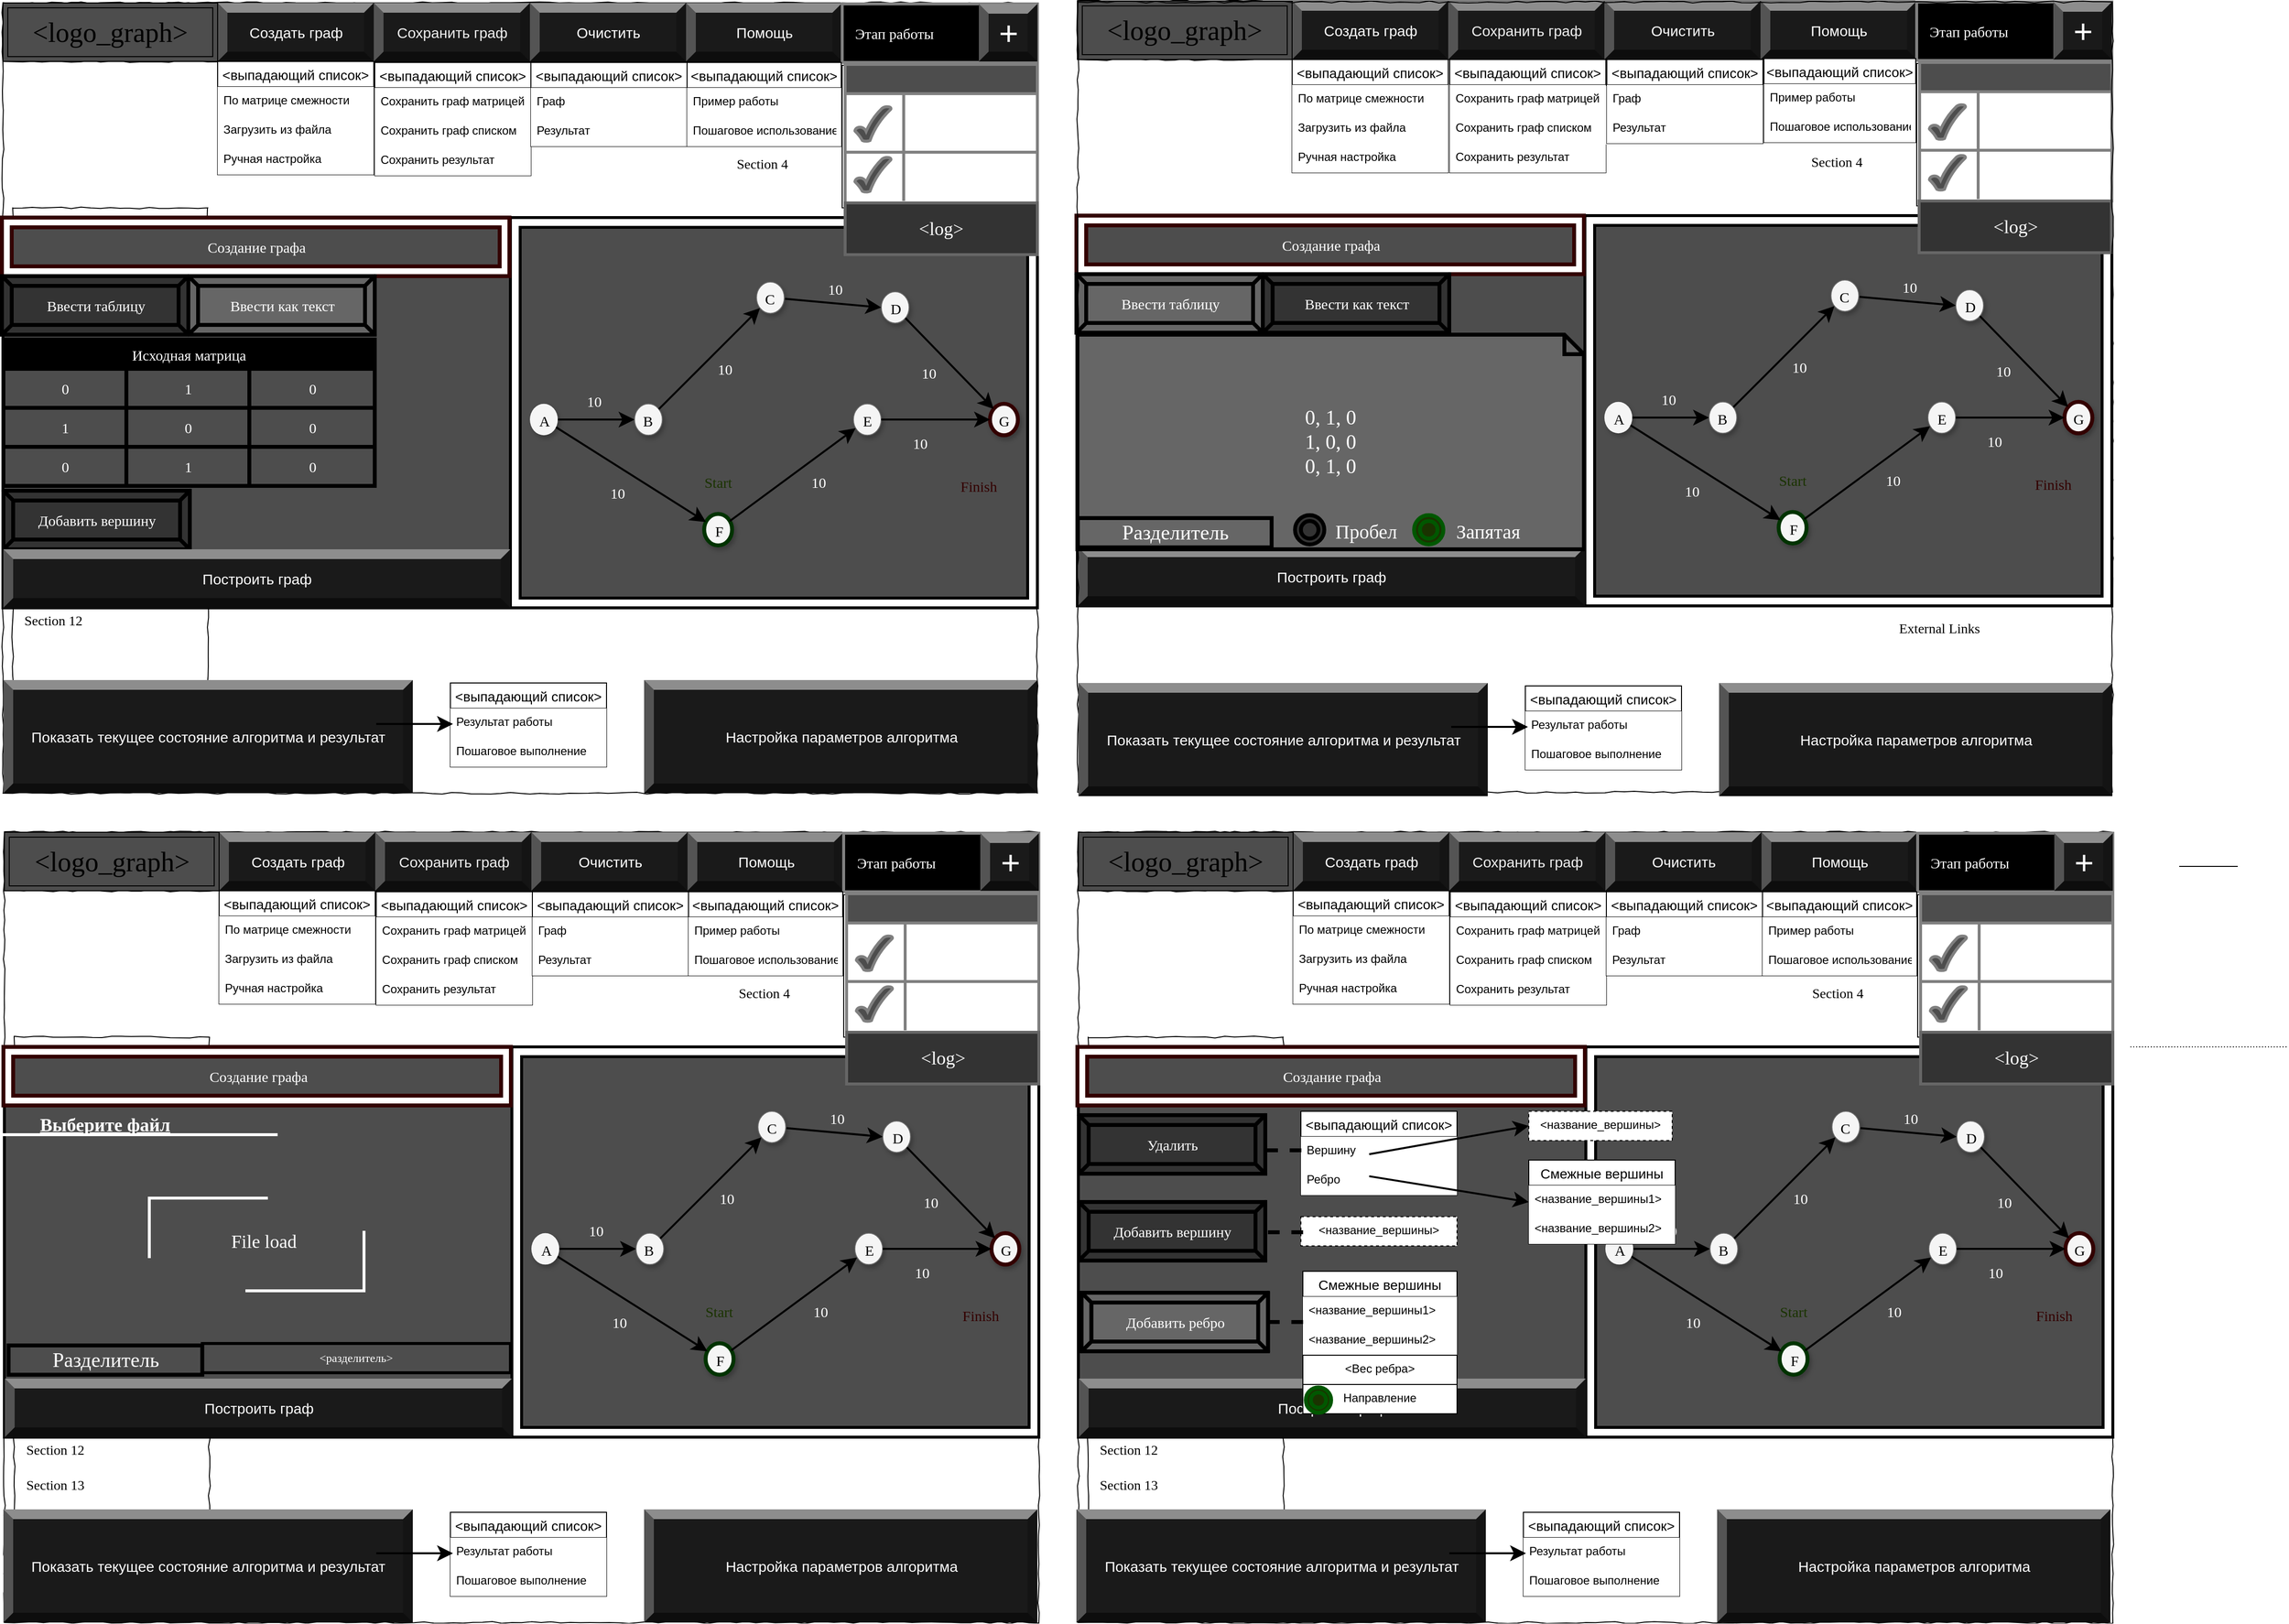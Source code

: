 <mxfile version="20.0.4" type="device"><diagram name="Page-1" id="03018318-947c-dd8e-b7a3-06fadd420f32"><mxGraphModel dx="3338" dy="1544" grid="1" gridSize="10" guides="1" tooltips="1" connect="1" arrows="1" fold="1" page="1" pageScale="1" pageWidth="1100" pageHeight="850" background="#ffffff" math="0" shadow="0"><root><mxCell id="0"/><mxCell id="1" parent="0"/><mxCell id="677b7b8949515195-1" value="" style="whiteSpace=wrap;html=1;rounded=0;shadow=0;labelBackgroundColor=none;strokeColor=#000000;strokeWidth=1;fillColor=none;fontFamily=Verdana;fontSize=12;fontColor=#000000;align=center;comic=1;" parent="1" vertex="1"><mxGeometry x="20" y="20" width="1060" height="810" as="geometry"/></mxCell><mxCell id="677b7b8949515195-2" value="&lt;span style=&quot;background-color: rgb(0, 0, 0);&quot;&gt;&amp;lt;logo_graph&amp;gt;&lt;/span&gt;" style="whiteSpace=wrap;html=1;rounded=0;shadow=0;labelBackgroundColor=none;strokeWidth=1;fontFamily=Verdana;fontSize=28;align=center;comic=1;fillColor=#000000;" parent="1" vertex="1"><mxGeometry x="20" y="20" width="220" height="60" as="geometry"/></mxCell><mxCell id="677b7b8949515195-4" value="Topic 1" style="text;html=1;points=[];align=left;verticalAlign=top;spacingTop=-4;fontSize=14;fontFamily=Verdana" parent="1" vertex="1"><mxGeometry x="780" y="40" width="60" height="20" as="geometry"/></mxCell><mxCell id="677b7b8949515195-5" value="Topic 2" style="text;html=1;points=[];align=left;verticalAlign=top;spacingTop=-4;fontSize=14;fontFamily=Verdana" parent="1" vertex="1"><mxGeometry x="860" y="40" width="60" height="20" as="geometry"/></mxCell><mxCell id="677b7b8949515195-6" value="Topic 3" style="text;html=1;points=[];align=left;verticalAlign=top;spacingTop=-4;fontSize=14;fontFamily=Verdana" parent="1" vertex="1"><mxGeometry x="930" y="40" width="60" height="20" as="geometry"/></mxCell><mxCell id="677b7b8949515195-7" value="Topic 4" style="text;html=1;points=[];align=left;verticalAlign=top;spacingTop=-4;fontSize=14;fontFamily=Verdana" parent="1" vertex="1"><mxGeometry x="1000" y="40" width="60" height="20" as="geometry"/></mxCell><mxCell id="677b7b8949515195-8" value="" style="whiteSpace=wrap;html=1;rounded=0;shadow=0;labelBackgroundColor=none;strokeWidth=1;fillColor=none;fontFamily=Verdana;fontSize=12;align=center;comic=1;" parent="1" vertex="1"><mxGeometry x="30" y="230" width="200" height="590" as="geometry"/></mxCell><mxCell id="677b7b8949515195-11" value="Section 1" style="text;html=1;points=[];align=left;verticalAlign=top;spacingTop=-4;fontSize=14;fontFamily=Verdana" parent="1" vertex="1"><mxGeometry x="330" y="175" width="60" height="20" as="geometry"/></mxCell><mxCell id="677b7b8949515195-12" value="Section 2" style="text;html=1;points=[];align=left;verticalAlign=top;spacingTop=-4;fontSize=14;fontFamily=Verdana" parent="1" vertex="1"><mxGeometry x="477" y="175" width="60" height="20" as="geometry"/></mxCell><mxCell id="677b7b8949515195-14" value="Section 4" style="text;html=1;points=[];align=left;verticalAlign=top;spacingTop=-4;fontSize=14;fontFamily=Verdana" parent="1" vertex="1"><mxGeometry x="770" y="175" width="60" height="20" as="geometry"/></mxCell><mxCell id="677b7b8949515195-36" value="Section 12" style="text;html=1;points=[];align=left;verticalAlign=top;spacingTop=-4;fontSize=14;fontFamily=Verdana" parent="1" vertex="1"><mxGeometry x="40" y="643" width="170" height="20" as="geometry"/></mxCell><mxCell id="677b7b8949515195-38" value="Section 14" style="text;html=1;points=[];align=left;verticalAlign=top;spacingTop=-4;fontSize=14;fontFamily=Verdana" parent="1" vertex="1"><mxGeometry x="40" y="714" width="170" height="20" as="geometry"/></mxCell><mxCell id="677b7b8949515195-41" value="Section 15" style="text;html=1;points=[];align=left;verticalAlign=top;spacingTop=-4;fontSize=14;fontFamily=Verdana" parent="1" vertex="1"><mxGeometry x="40" y="750" width="170" height="20" as="geometry"/></mxCell><mxCell id="qsnwGRfCYtkhgqRFapUo-1" value="" style="rounded=0;whiteSpace=wrap;html=1;hachureGap=4;" vertex="1" parent="1"><mxGeometry x="880" y="84" width="200" height="146" as="geometry"/></mxCell><mxCell id="qsnwGRfCYtkhgqRFapUo-2" value="" style="rounded=0;whiteSpace=wrap;html=1;hachureGap=4;fillColor=#000000;" vertex="1" parent="1"><mxGeometry x="240" y="20" width="840" height="60" as="geometry"/></mxCell><mxCell id="qsnwGRfCYtkhgqRFapUo-5" value="&lt;span style=&quot;color: rgba(0, 0, 0, 0); font-family: monospace; font-size: 0px; text-align: start;&quot;&gt;%3CmxGraphModel%3E%3Croot%3E%3CmxCell%20id%3D%220%22%2F%3E%3CmxCell%20id%3D%221%22%20parent%3D%220%22%2F%3E%3CmxCell%20id%3D%222%22%20value%3D%22%22%20style%3D%22rounded%3D0%3BwhiteSpace%3Dwrap%3Bhtml%3D1%3BhachureGap%3D4%3B%22%20vertex%3D%221%22%20parent%3D%221%22%3E%3CmxGeometry%20x%3D%22240%22%20y%3D%2220%22%20width%3D%22160%22%20height%3D%2260%22%20as%3D%22geometry%22%2F%3E%3C%2FmxCell%3E%3C%2Froot%3E%3C%2FmxGraphModel%3E&lt;/span&gt;" style="rounded=0;whiteSpace=wrap;html=1;hachureGap=4;" vertex="1" parent="1"><mxGeometry x="560" y="20" width="160" height="60" as="geometry"/></mxCell><mxCell id="qsnwGRfCYtkhgqRFapUo-7" value="&lt;font style=&quot;font-size: 15px;&quot;&gt;Создать граф&lt;/font&gt;" style="labelPosition=center;verticalLabelPosition=middle;align=center;html=1;shape=mxgraph.basic.shaded_button;dx=10;fillColor=#1A1A1A;strokeColor=none;hachureGap=4;labelBackgroundColor=none;fontColor=#FFFFFF;fontSize=15;" vertex="1" parent="1"><mxGeometry x="240" y="20" width="160" height="60" as="geometry"/></mxCell><mxCell id="qsnwGRfCYtkhgqRFapUo-8" value="&lt;выпадающий список&gt;" style="swimlane;fontStyle=0;childLayout=stackLayout;horizontal=1;startSize=26;horizontalStack=0;resizeParent=1;resizeParentMax=0;resizeLast=0;collapsible=1;marginBottom=0;align=center;fontSize=14;hachureGap=4;fillColor=default;" vertex="1" parent="1"><mxGeometry x="240" y="80" width="160" height="116" as="geometry"/></mxCell><mxCell id="qsnwGRfCYtkhgqRFapUo-9" value="По матрице смежности" style="text;strokeColor=none;fillColor=default;spacingLeft=4;spacingRight=4;overflow=hidden;rotatable=0;points=[[0,0.5],[1,0.5]];portConstraint=eastwest;fontSize=12;hachureGap=4;fontColor=default;labelBackgroundColor=none;labelBorderColor=none;" vertex="1" parent="qsnwGRfCYtkhgqRFapUo-8"><mxGeometry y="26" width="160" height="30" as="geometry"/></mxCell><mxCell id="qsnwGRfCYtkhgqRFapUo-10" value="Загрузить из файла" style="text;strokeColor=none;fillColor=default;spacingLeft=4;spacingRight=4;overflow=hidden;rotatable=0;points=[[0,0.5],[1,0.5]];portConstraint=eastwest;fontSize=12;hachureGap=4;" vertex="1" parent="qsnwGRfCYtkhgqRFapUo-8"><mxGeometry y="56" width="160" height="30" as="geometry"/></mxCell><mxCell id="qsnwGRfCYtkhgqRFapUo-11" value="Ручная настройка" style="text;strokeColor=none;fillColor=default;spacingLeft=4;spacingRight=4;overflow=hidden;rotatable=0;points=[[0,0.5],[1,0.5]];portConstraint=eastwest;fontSize=12;hachureGap=4;" vertex="1" parent="qsnwGRfCYtkhgqRFapUo-8"><mxGeometry y="86" width="160" height="30" as="geometry"/></mxCell><mxCell id="qsnwGRfCYtkhgqRFapUo-13" value="&lt;span style=&quot;color: rgb(240, 240, 240); font-size: 15px;&quot;&gt;Сохранить граф&lt;/span&gt;" style="labelPosition=center;verticalLabelPosition=middle;align=center;html=1;shape=mxgraph.basic.shaded_button;dx=10;fillColor=#1A1A1A;strokeColor=none;hachureGap=4;labelBackgroundColor=none;fontColor=#FFFFFF;fontSize=15;" vertex="1" parent="1"><mxGeometry x="400" y="20" width="160" height="60" as="geometry"/></mxCell><mxCell id="qsnwGRfCYtkhgqRFapUo-14" value="&lt;span style=&quot;font-size: 15px;&quot;&gt;Очистить&lt;/span&gt;" style="labelPosition=center;verticalLabelPosition=middle;align=center;html=1;shape=mxgraph.basic.shaded_button;dx=10;fillColor=#1A1A1A;strokeColor=none;hachureGap=4;labelBackgroundColor=none;fontColor=#FFFFFF;" vertex="1" parent="1"><mxGeometry x="560" y="20" width="160" height="60" as="geometry"/></mxCell><mxCell id="qsnwGRfCYtkhgqRFapUo-15" value="&lt;font style=&quot;font-size: 15px;&quot;&gt;Помощь&lt;/font&gt;" style="labelPosition=center;verticalLabelPosition=middle;align=center;html=1;shape=mxgraph.basic.shaded_button;dx=10;fillColor=#1A1A1A;strokeColor=none;hachureGap=4;labelBackgroundColor=none;fontColor=#FFFFFF;" vertex="1" parent="1"><mxGeometry x="720" y="20" width="160" height="60" as="geometry"/></mxCell><mxCell id="qsnwGRfCYtkhgqRFapUo-16" value="&lt;font face=&quot;Verdana&quot; style=&quot;font-size: 15px;&quot;&gt;&amp;nbsp; &amp;nbsp;Этап работы&lt;/font&gt;" style="rounded=0;whiteSpace=wrap;html=1;labelBackgroundColor=#000000;labelBorderColor=none;hachureGap=4;fontColor=#FFFFFF;fillColor=#000000;strokeWidth=3;strokeColor=#808080;align=left;" vertex="1" parent="1"><mxGeometry x="880" y="21" width="200" height="60" as="geometry"/></mxCell><mxCell id="qsnwGRfCYtkhgqRFapUo-17" value="&lt;span style=&quot;font-size: 28px;&quot;&gt;&amp;lt;logo_graph&amp;gt;&lt;/span&gt;" style="shape=ext;margin=3;double=1;whiteSpace=wrap;html=1;align=center;labelBackgroundColor=none;labelBorderColor=none;hachureGap=4;fontFamily=Verdana;fontSize=20;fontColor=#000000;fillColor=#4D4D4D;" vertex="1" parent="1"><mxGeometry x="20" y="20" width="220" height="60" as="geometry"/></mxCell><mxCell id="qsnwGRfCYtkhgqRFapUo-23" value="&lt;font style=&quot;font-size: 34px;&quot;&gt;+&lt;/font&gt;" style="labelPosition=center;verticalLabelPosition=middle;align=center;html=1;shape=mxgraph.basic.shaded_button;dx=10;fillColor=#1A1A1A;strokeColor=none;hachureGap=4;labelBackgroundColor=none;fontColor=#FFFFFF;" vertex="1" parent="1"><mxGeometry x="1020" y="21" width="60" height="59" as="geometry"/></mxCell><mxCell id="qsnwGRfCYtkhgqRFapUo-24" value="" style="shape=table;startSize=30;container=1;collapsible=1;childLayout=tableLayout;fixedRows=1;rowLines=0;fontStyle=1;align=center;resizeLast=1;labelBackgroundColor=none;labelBorderColor=none;hachureGap=4;fontFamily=Garamond;fontSize=15;fontColor=#000000;strokeColor=#808080;strokeWidth=3;fillColor=#4D4D4D;gradientColor=none;gradientDirection=radial;" vertex="1" parent="1"><mxGeometry x="883" y="83" width="197" height="142" as="geometry"/></mxCell><mxCell id="qsnwGRfCYtkhgqRFapUo-25" value="" style="shape=tableRow;horizontal=0;startSize=0;swimlaneHead=0;swimlaneBody=0;fillColor=none;collapsible=0;dropTarget=0;points=[[0,0.5],[1,0.5]];portConstraint=eastwest;top=0;left=0;right=0;bottom=0;labelBackgroundColor=none;labelBorderColor=none;hachureGap=4;fontFamily=Garamond;fontSize=15;fontColor=#000000;strokeColor=#808080;strokeWidth=3;" vertex="1" parent="qsnwGRfCYtkhgqRFapUo-24"><mxGeometry y="30" width="197" height="30" as="geometry"/></mxCell><mxCell id="qsnwGRfCYtkhgqRFapUo-26" value="" style="shape=partialRectangle;connectable=0;fillColor=none;top=0;left=0;bottom=0;right=0;fontStyle=1;overflow=hidden;labelBackgroundColor=none;labelBorderColor=none;hachureGap=4;fontFamily=Garamond;fontSize=15;fontColor=#000000;strokeColor=#808080;strokeWidth=3;" vertex="1" parent="qsnwGRfCYtkhgqRFapUo-25"><mxGeometry width="60" height="30" as="geometry"><mxRectangle width="60" height="30" as="alternateBounds"/></mxGeometry></mxCell><mxCell id="qsnwGRfCYtkhgqRFapUo-27" value="Ввод графа" style="shape=partialRectangle;connectable=0;fillColor=none;top=0;left=0;bottom=0;right=0;align=left;spacingLeft=6;fontStyle=0;overflow=hidden;labelBackgroundColor=none;labelBorderColor=none;hachureGap=4;fontFamily=Verdana;fontSize=15;fontColor=#FFFFFF;strokeColor=#808080;strokeWidth=3;" vertex="1" parent="qsnwGRfCYtkhgqRFapUo-25"><mxGeometry x="60" width="137" height="30" as="geometry"><mxRectangle width="137" height="30" as="alternateBounds"/></mxGeometry></mxCell><mxCell id="qsnwGRfCYtkhgqRFapUo-28" value="" style="shape=tableRow;horizontal=0;startSize=0;swimlaneHead=0;swimlaneBody=0;fillColor=none;collapsible=0;dropTarget=0;points=[[0,0.5],[1,0.5]];portConstraint=eastwest;top=0;left=0;right=0;bottom=1;labelBackgroundColor=none;labelBorderColor=none;hachureGap=4;fontFamily=Garamond;fontSize=15;fontColor=#000000;strokeColor=#808080;strokeWidth=3;" vertex="1" parent="qsnwGRfCYtkhgqRFapUo-24"><mxGeometry y="60" width="197" height="30" as="geometry"/></mxCell><mxCell id="qsnwGRfCYtkhgqRFapUo-29" value="" style="shape=partialRectangle;connectable=0;fillColor=none;top=0;left=0;bottom=0;right=0;fontStyle=1;overflow=hidden;labelBackgroundColor=none;labelBorderColor=none;hachureGap=4;fontFamily=Garamond;fontSize=15;fontColor=#000000;strokeColor=#808080;strokeWidth=3;" vertex="1" parent="qsnwGRfCYtkhgqRFapUo-28"><mxGeometry width="60" height="30" as="geometry"><mxRectangle width="60" height="30" as="alternateBounds"/></mxGeometry></mxCell><mxCell id="qsnwGRfCYtkhgqRFapUo-30" value="" style="shape=partialRectangle;connectable=0;fillColor=none;top=0;left=0;bottom=0;right=0;align=left;spacingLeft=6;fontStyle=5;overflow=hidden;labelBackgroundColor=none;labelBorderColor=none;hachureGap=4;fontFamily=Garamond;fontSize=15;fontColor=#000000;strokeColor=#808080;strokeWidth=3;" vertex="1" parent="qsnwGRfCYtkhgqRFapUo-28"><mxGeometry x="60" width="137" height="30" as="geometry"><mxRectangle width="137" height="30" as="alternateBounds"/></mxGeometry></mxCell><mxCell id="qsnwGRfCYtkhgqRFapUo-31" value="" style="shape=tableRow;horizontal=0;startSize=0;swimlaneHead=0;swimlaneBody=0;fillColor=none;collapsible=0;dropTarget=0;points=[[0,0.5],[1,0.5]];portConstraint=eastwest;top=0;left=0;right=0;bottom=0;labelBackgroundColor=none;labelBorderColor=none;hachureGap=4;fontFamily=Garamond;fontSize=15;fontColor=#000000;strokeColor=#808080;strokeWidth=3;" vertex="1" parent="qsnwGRfCYtkhgqRFapUo-24"><mxGeometry y="90" width="197" height="20" as="geometry"/></mxCell><mxCell id="qsnwGRfCYtkhgqRFapUo-32" value="" style="shape=partialRectangle;connectable=0;fillColor=none;top=0;left=0;bottom=0;right=0;editable=1;overflow=hidden;labelBackgroundColor=none;labelBorderColor=none;hachureGap=4;fontFamily=Garamond;fontSize=15;fontColor=#000000;strokeColor=#808080;strokeWidth=3;" vertex="1" parent="qsnwGRfCYtkhgqRFapUo-31"><mxGeometry width="60" height="20" as="geometry"><mxRectangle width="60" height="20" as="alternateBounds"/></mxGeometry></mxCell><mxCell id="qsnwGRfCYtkhgqRFapUo-33" value="Получение &#10;результата" style="shape=partialRectangle;connectable=0;fillColor=none;top=0;left=0;bottom=0;right=0;align=left;spacingLeft=6;overflow=hidden;labelBackgroundColor=none;labelBorderColor=none;hachureGap=4;fontFamily=Verdana;fontSize=15;fontColor=#FFFFFF;strokeColor=#808080;strokeWidth=3;" vertex="1" parent="qsnwGRfCYtkhgqRFapUo-31"><mxGeometry x="60" width="137" height="20" as="geometry"><mxRectangle width="137" height="20" as="alternateBounds"/></mxGeometry></mxCell><mxCell id="qsnwGRfCYtkhgqRFapUo-34" value="" style="shape=tableRow;horizontal=0;startSize=0;swimlaneHead=0;swimlaneBody=0;fillColor=none;collapsible=0;dropTarget=0;points=[[0,0.5],[1,0.5]];portConstraint=eastwest;top=0;left=0;right=0;bottom=0;labelBackgroundColor=none;labelBorderColor=none;hachureGap=4;fontFamily=Garamond;fontSize=15;fontColor=#000000;strokeColor=#808080;strokeWidth=3;" vertex="1" parent="qsnwGRfCYtkhgqRFapUo-24"><mxGeometry y="110" width="197" height="30" as="geometry"/></mxCell><mxCell id="qsnwGRfCYtkhgqRFapUo-35" value="" style="shape=partialRectangle;connectable=0;fillColor=none;top=0;left=0;bottom=0;right=0;editable=1;overflow=hidden;labelBackgroundColor=none;labelBorderColor=none;hachureGap=4;fontFamily=Garamond;fontSize=15;fontColor=#000000;strokeColor=#808080;strokeWidth=3;" vertex="1" parent="qsnwGRfCYtkhgqRFapUo-34"><mxGeometry width="60" height="30" as="geometry"><mxRectangle width="60" height="30" as="alternateBounds"/></mxGeometry></mxCell><mxCell id="qsnwGRfCYtkhgqRFapUo-36" value="результата" style="shape=partialRectangle;connectable=0;fillColor=none;top=0;left=0;bottom=0;right=0;align=left;spacingLeft=6;overflow=hidden;labelBackgroundColor=none;labelBorderColor=none;hachureGap=4;fontFamily=Verdana;fontSize=15;fontColor=#FFFFFF;strokeColor=#808080;strokeWidth=3;" vertex="1" parent="qsnwGRfCYtkhgqRFapUo-34"><mxGeometry x="60" width="137" height="30" as="geometry"><mxRectangle width="137" height="30" as="alternateBounds"/></mxGeometry></mxCell><mxCell id="qsnwGRfCYtkhgqRFapUo-38" value="" style="verticalLabelPosition=bottom;verticalAlign=top;html=1;shape=mxgraph.basic.tick;labelBackgroundColor=none;labelBorderColor=none;hachureGap=4;fontFamily=Verdana;fontSize=15;fontColor=#FFFFFF;strokeColor=#808080;strokeWidth=3;fillColor=#4D4D4D;gradientColor=none;gradientDirection=radial;" vertex="1" parent="1"><mxGeometry x="893" y="126" width="37" height="36" as="geometry"/></mxCell><mxCell id="qsnwGRfCYtkhgqRFapUo-39" value="" style="verticalLabelPosition=bottom;verticalAlign=top;html=1;shape=mxgraph.basic.tick;labelBackgroundColor=none;labelBorderColor=none;hachureGap=4;fontFamily=Verdana;fontSize=15;fontColor=#FFFFFF;strokeColor=#808080;strokeWidth=3;fillColor=#4D4D4D;gradientColor=none;gradientDirection=radial;" vertex="1" parent="1"><mxGeometry x="893" y="178" width="37" height="36" as="geometry"/></mxCell><mxCell id="qsnwGRfCYtkhgqRFapUo-44" value="" style="rounded=0;whiteSpace=wrap;html=1;labelBackgroundColor=none;labelBorderColor=none;hachureGap=4;fontFamily=Verdana;fontSize=15;fontColor=#FFFFFF;strokeColor=#000000;strokeWidth=3;fillColor=#4D4D4D;gradientColor=none;gradientDirection=radial;" vertex="1" parent="1"><mxGeometry x="20" y="240" width="520" height="400" as="geometry"/></mxCell><mxCell id="qsnwGRfCYtkhgqRFapUo-45" value="" style="rounded=0;whiteSpace=wrap;html=1;labelBackgroundColor=none;labelBorderColor=none;hachureGap=4;fontFamily=Verdana;fontSize=15;fontColor=#FFFFFF;strokeColor=default;strokeWidth=3;fillColor=#4D4D4D;gradientColor=none;gradientDirection=radial;" vertex="1" parent="1"><mxGeometry x="540" y="240" width="540" height="400" as="geometry"/></mxCell><mxCell id="qsnwGRfCYtkhgqRFapUo-46" value="" style="verticalLabelPosition=bottom;verticalAlign=top;html=1;shape=mxgraph.basic.frame;dx=10;labelBackgroundColor=none;labelBorderColor=none;hachureGap=4;fontFamily=Verdana;fontSize=15;fontColor=#FFFFFF;strokeColor=#000000;strokeWidth=3;fillColor=#FFFFFF;gradientColor=none;gradientDirection=radial;" vertex="1" parent="1"><mxGeometry x="540" y="240" width="540" height="400" as="geometry"/></mxCell><mxCell id="qsnwGRfCYtkhgqRFapUo-137" value="" style="group;strokeColor=none;" vertex="1" connectable="0" parent="1"><mxGeometry x="560" y="306" width="501.43" height="270" as="geometry"/></mxCell><mxCell id="qsnwGRfCYtkhgqRFapUo-109" value="" style="ellipse;whiteSpace=wrap;html=1;rounded=0;shadow=1;strokeColor=none;strokeWidth=4;fontSize=30;align=center;fillColor=#f5f5f5;" vertex="1" parent="qsnwGRfCYtkhgqRFapUo-137"><mxGeometry y="124.925" width="28.571" height="32.239" as="geometry"/></mxCell><mxCell id="qsnwGRfCYtkhgqRFapUo-113" value="" style="ellipse;whiteSpace=wrap;html=1;rounded=0;shadow=1;strokeColor=#666666;strokeWidth=1;fontSize=30;align=center;fillColor=#f5f5f5;" vertex="1" parent="qsnwGRfCYtkhgqRFapUo-137"><mxGeometry x="107.143" y="124.925" width="28.571" height="32.239" as="geometry"/></mxCell><mxCell id="qsnwGRfCYtkhgqRFapUo-116" value="" style="ellipse;whiteSpace=wrap;html=1;rounded=0;shadow=1;strokeColor=#003300;strokeWidth=4;fontSize=30;align=center;fillColor=#f5f5f5;" vertex="1" parent="qsnwGRfCYtkhgqRFapUo-137"><mxGeometry x="178.571" y="237.761" width="28.571" height="32.239" as="geometry"/></mxCell><mxCell id="qsnwGRfCYtkhgqRFapUo-107" style="edgeStyle=none;curved=1;html=1;startSize=10;endFill=1;endSize=10;strokeWidth=2;fontSize=12;" edge="1" parent="qsnwGRfCYtkhgqRFapUo-137" source="qsnwGRfCYtkhgqRFapUo-109" target="qsnwGRfCYtkhgqRFapUo-116"><mxGeometry relative="1" as="geometry"/></mxCell><mxCell id="qsnwGRfCYtkhgqRFapUo-119" value="" style="ellipse;whiteSpace=wrap;html=1;rounded=0;shadow=1;strokeColor=#666666;strokeWidth=1;fontSize=30;align=center;fillColor=#f5f5f5;" vertex="1" parent="qsnwGRfCYtkhgqRFapUo-137"><mxGeometry x="331.427" y="124.925" width="28.571" height="32.239" as="geometry"/></mxCell><mxCell id="qsnwGRfCYtkhgqRFapUo-114" style="edgeStyle=none;curved=1;html=1;startSize=10;endFill=1;endSize=10;strokeWidth=2;fontSize=12;" edge="1" parent="qsnwGRfCYtkhgqRFapUo-137" source="qsnwGRfCYtkhgqRFapUo-116" target="qsnwGRfCYtkhgqRFapUo-119"><mxGeometry relative="1" as="geometry"/></mxCell><mxCell id="qsnwGRfCYtkhgqRFapUo-121" value="" style="ellipse;whiteSpace=wrap;html=1;rounded=0;shadow=1;strokeColor=#666666;strokeWidth=1;fontSize=30;align=center;fillColor=#f5f5f5;" vertex="1" parent="qsnwGRfCYtkhgqRFapUo-137"><mxGeometry x="232.143" width="28.571" height="32.239" as="geometry"/></mxCell><mxCell id="qsnwGRfCYtkhgqRFapUo-111" style="edgeStyle=none;curved=1;html=1;startSize=10;endFill=1;endSize=10;strokeWidth=2;fontSize=12;" edge="1" parent="qsnwGRfCYtkhgqRFapUo-137" source="qsnwGRfCYtkhgqRFapUo-113" target="qsnwGRfCYtkhgqRFapUo-121"><mxGeometry relative="1" as="geometry"/></mxCell><mxCell id="qsnwGRfCYtkhgqRFapUo-126" value="" style="ellipse;whiteSpace=wrap;html=1;rounded=0;shadow=1;strokeColor=#666666;strokeWidth=1;fontSize=30;align=center;fillColor=#f5f5f5;" vertex="1" parent="qsnwGRfCYtkhgqRFapUo-137"><mxGeometry x="359.996" y="10" width="28.571" height="32.239" as="geometry"/></mxCell><mxCell id="qsnwGRfCYtkhgqRFapUo-127" value="" style="ellipse;whiteSpace=wrap;html=1;rounded=0;shadow=1;strokeColor=#330000;strokeWidth=4;fontSize=30;align=center;fillColor=#f5f5f5;" vertex="1" parent="qsnwGRfCYtkhgqRFapUo-137"><mxGeometry x="471.429" y="124.925" width="28.571" height="32.239" as="geometry"/></mxCell><mxCell id="qsnwGRfCYtkhgqRFapUo-117" style="edgeStyle=none;curved=1;html=1;startSize=10;endFill=1;endSize=10;strokeWidth=2;fontSize=12;" edge="1" parent="qsnwGRfCYtkhgqRFapUo-137" source="qsnwGRfCYtkhgqRFapUo-119" target="qsnwGRfCYtkhgqRFapUo-127"><mxGeometry relative="1" as="geometry"/></mxCell><mxCell id="qsnwGRfCYtkhgqRFapUo-124" style="edgeStyle=none;curved=1;html=1;startSize=10;endFill=1;endSize=10;strokeWidth=2;fontSize=12;" edge="1" parent="qsnwGRfCYtkhgqRFapUo-137" source="qsnwGRfCYtkhgqRFapUo-126" target="qsnwGRfCYtkhgqRFapUo-127"><mxGeometry relative="1" as="geometry"/></mxCell><mxCell id="qsnwGRfCYtkhgqRFapUo-146" style="edgeStyle=none;curved=1;html=1;startSize=10;endFill=1;endSize=10;strokeWidth=2;fontSize=12;entryX=0;entryY=0.5;entryDx=0;entryDy=0;exitX=1;exitY=0.5;exitDx=0;exitDy=0;" edge="1" parent="qsnwGRfCYtkhgqRFapUo-137" source="qsnwGRfCYtkhgqRFapUo-109" target="qsnwGRfCYtkhgqRFapUo-113"><mxGeometry relative="1" as="geometry"><mxPoint x="32.1" y="135.783" as="sourcePoint"/><mxPoint x="135.717" y="32.241" as="targetPoint"/></mxGeometry></mxCell><mxCell id="qsnwGRfCYtkhgqRFapUo-148" value="&lt;font color=&quot;#1a3300&quot;&gt;Start&lt;/font&gt;" style="text;strokeColor=none;fillColor=none;html=1;align=center;verticalAlign=middle;whiteSpace=wrap;rounded=0;labelBackgroundColor=none;labelBorderColor=none;hachureGap=4;fontFamily=Verdana;fontSize=15;fontColor=#FFFFFF;" vertex="1" parent="qsnwGRfCYtkhgqRFapUo-137"><mxGeometry x="162.86" y="190" width="60" height="30" as="geometry"/></mxCell><mxCell id="qsnwGRfCYtkhgqRFapUo-150" value="10" style="text;strokeColor=none;fillColor=none;html=1;align=center;verticalAlign=middle;whiteSpace=wrap;rounded=0;labelBackgroundColor=none;labelBorderColor=none;hachureGap=4;fontFamily=Verdana;fontSize=15;fontColor=#FFFFFF;" vertex="1" parent="qsnwGRfCYtkhgqRFapUo-137"><mxGeometry x="46" y="106.93" width="40" height="30" as="geometry"/></mxCell><mxCell id="qsnwGRfCYtkhgqRFapUo-151" value="10" style="text;strokeColor=none;fillColor=none;html=1;align=center;verticalAlign=middle;whiteSpace=wrap;rounded=0;labelBackgroundColor=none;labelBorderColor=none;hachureGap=4;fontFamily=Verdana;fontSize=15;fontColor=#FFFFFF;" vertex="1" parent="qsnwGRfCYtkhgqRFapUo-137"><mxGeometry x="180" y="74" width="40" height="30" as="geometry"/></mxCell><mxCell id="qsnwGRfCYtkhgqRFapUo-155" value="10" style="text;strokeColor=none;fillColor=none;html=1;align=center;verticalAlign=middle;whiteSpace=wrap;rounded=0;labelBackgroundColor=none;labelBorderColor=none;hachureGap=4;fontFamily=Verdana;fontSize=15;fontColor=#FFFFFF;" vertex="1" parent="qsnwGRfCYtkhgqRFapUo-137"><mxGeometry x="276" y="190" width="40" height="30" as="geometry"/></mxCell><mxCell id="qsnwGRfCYtkhgqRFapUo-156" value="10" style="text;strokeColor=none;fillColor=none;html=1;align=center;verticalAlign=middle;whiteSpace=wrap;rounded=0;labelBackgroundColor=none;labelBorderColor=none;hachureGap=4;fontFamily=Verdana;fontSize=15;fontColor=#FFFFFF;" vertex="1" parent="qsnwGRfCYtkhgqRFapUo-137"><mxGeometry x="380" y="150" width="40" height="30" as="geometry"/></mxCell><mxCell id="qsnwGRfCYtkhgqRFapUo-157" value="A" style="text;strokeColor=none;fillColor=none;html=1;align=center;verticalAlign=middle;whiteSpace=wrap;rounded=0;labelBackgroundColor=none;labelBorderColor=none;hachureGap=4;fontFamily=Verdana;fontSize=15;fontColor=#000000;" vertex="1" parent="qsnwGRfCYtkhgqRFapUo-137"><mxGeometry y="127.16" width="30" height="30" as="geometry"/></mxCell><mxCell id="qsnwGRfCYtkhgqRFapUo-158" value="B" style="text;strokeColor=none;fillColor=none;html=1;align=center;verticalAlign=middle;whiteSpace=wrap;rounded=0;labelBackgroundColor=none;labelBorderColor=none;hachureGap=4;fontFamily=Verdana;fontSize=15;fontColor=#000000;" vertex="1" parent="qsnwGRfCYtkhgqRFapUo-137"><mxGeometry x="105.71" y="127.16" width="30" height="30" as="geometry"/></mxCell><mxCell id="qsnwGRfCYtkhgqRFapUo-159" value="C" style="text;strokeColor=none;fillColor=none;html=1;align=center;verticalAlign=middle;whiteSpace=wrap;rounded=0;labelBackgroundColor=none;labelBorderColor=none;hachureGap=4;fontFamily=Verdana;fontSize=15;fontColor=#000000;" vertex="1" parent="qsnwGRfCYtkhgqRFapUo-137"><mxGeometry x="231.43" y="2.24" width="30" height="30" as="geometry"/></mxCell><mxCell id="qsnwGRfCYtkhgqRFapUo-160" value="D" style="text;strokeColor=none;fillColor=none;html=1;align=center;verticalAlign=middle;whiteSpace=wrap;rounded=0;labelBackgroundColor=none;labelBorderColor=none;hachureGap=4;fontFamily=Verdana;fontSize=15;fontColor=#000000;" vertex="1" parent="qsnwGRfCYtkhgqRFapUo-137"><mxGeometry x="360" y="12.24" width="30" height="30" as="geometry"/></mxCell><mxCell id="qsnwGRfCYtkhgqRFapUo-162" value="E" style="text;strokeColor=none;fillColor=none;html=1;align=center;verticalAlign=middle;whiteSpace=wrap;rounded=0;labelBackgroundColor=none;labelBorderColor=none;hachureGap=4;fontFamily=Verdana;fontSize=15;fontColor=#000000;" vertex="1" parent="qsnwGRfCYtkhgqRFapUo-137"><mxGeometry x="331.43" y="127.16" width="30" height="30" as="geometry"/></mxCell><mxCell id="qsnwGRfCYtkhgqRFapUo-163" value="F" style="text;strokeColor=none;fillColor=none;html=1;align=center;verticalAlign=middle;whiteSpace=wrap;rounded=0;labelBackgroundColor=none;labelBorderColor=none;hachureGap=4;fontFamily=Verdana;fontSize=15;fontColor=#000000;" vertex="1" parent="qsnwGRfCYtkhgqRFapUo-137"><mxGeometry x="178.57" y="240" width="30" height="30" as="geometry"/></mxCell><mxCell id="qsnwGRfCYtkhgqRFapUo-164" value="G" style="text;strokeColor=none;fillColor=none;html=1;align=center;verticalAlign=middle;whiteSpace=wrap;rounded=0;labelBackgroundColor=none;labelBorderColor=none;hachureGap=4;fontFamily=Verdana;fontSize=15;fontColor=#000000;" vertex="1" parent="qsnwGRfCYtkhgqRFapUo-137"><mxGeometry x="471.43" y="127.16" width="30" height="30" as="geometry"/></mxCell><mxCell id="qsnwGRfCYtkhgqRFapUo-147" style="edgeStyle=none;curved=1;html=1;startSize=10;endFill=1;endSize=10;strokeWidth=2;fontSize=12;entryX=0;entryY=0.5;entryDx=0;entryDy=0;exitX=1;exitY=0.5;exitDx=0;exitDy=0;" edge="1" parent="qsnwGRfCYtkhgqRFapUo-137" source="qsnwGRfCYtkhgqRFapUo-159" target="qsnwGRfCYtkhgqRFapUo-126"><mxGeometry relative="1" as="geometry"><mxPoint x="256.38" y="37.543" as="sourcePoint"/><mxPoint x="359.997" y="-65.999" as="targetPoint"/></mxGeometry></mxCell><mxCell id="qsnwGRfCYtkhgqRFapUo-149" value="&lt;font color=&quot;#330000&quot;&gt;Finish&lt;/font&gt;" style="text;strokeColor=none;fillColor=none;html=1;align=center;verticalAlign=middle;whiteSpace=wrap;rounded=0;labelBackgroundColor=none;labelBorderColor=none;hachureGap=4;fontFamily=Verdana;fontSize=15;fontColor=#FFFFFF;" vertex="1" parent="1"><mxGeometry x="990" y="500" width="60" height="30" as="geometry"/></mxCell><mxCell id="qsnwGRfCYtkhgqRFapUo-152" value="10" style="text;strokeColor=none;fillColor=none;html=1;align=center;verticalAlign=middle;whiteSpace=wrap;rounded=0;labelBackgroundColor=none;labelBorderColor=none;hachureGap=4;fontFamily=Verdana;fontSize=15;fontColor=#FFFFFF;" vertex="1" parent="1"><mxGeometry x="853" y="298" width="40" height="30" as="geometry"/></mxCell><mxCell id="qsnwGRfCYtkhgqRFapUo-153" value="10" style="text;strokeColor=none;fillColor=none;html=1;align=center;verticalAlign=middle;whiteSpace=wrap;rounded=0;labelBackgroundColor=none;labelBorderColor=none;hachureGap=4;fontFamily=Verdana;fontSize=15;fontColor=#FFFFFF;" vertex="1" parent="1"><mxGeometry x="949" y="384" width="40" height="30" as="geometry"/></mxCell><mxCell id="qsnwGRfCYtkhgqRFapUo-154" value="10" style="text;strokeColor=none;fillColor=none;html=1;align=center;verticalAlign=middle;whiteSpace=wrap;rounded=0;labelBackgroundColor=none;labelBorderColor=none;hachureGap=4;fontFamily=Verdana;fontSize=15;fontColor=#FFFFFF;" vertex="1" parent="1"><mxGeometry x="630" y="507" width="40" height="30" as="geometry"/></mxCell><mxCell id="qsnwGRfCYtkhgqRFapUo-165" value="" style="verticalLabelPosition=bottom;verticalAlign=top;html=1;shape=mxgraph.basic.frame;dx=10;labelBackgroundColor=none;labelBorderColor=none;hachureGap=4;fontFamily=Verdana;fontSize=15;fontColor=#000000;strokeColor=#330000;strokeWidth=4;fillColor=#FFFFFF;gradientColor=none;gradientDirection=radial;" vertex="1" parent="1"><mxGeometry x="19" y="240" width="520" height="60" as="geometry"/></mxCell><mxCell id="qsnwGRfCYtkhgqRFapUo-167" value="&lt;font color=&quot;#ffffff&quot;&gt;Создание графа&lt;/font&gt;" style="text;strokeColor=none;fillColor=none;html=1;align=center;verticalAlign=middle;whiteSpace=wrap;rounded=0;labelBackgroundColor=none;labelBorderColor=none;hachureGap=4;fontFamily=Verdana;fontSize=15;fontColor=#000000;" vertex="1" parent="1"><mxGeometry x="30" y="255" width="500" height="30" as="geometry"/></mxCell><mxCell id="qsnwGRfCYtkhgqRFapUo-168" value="Ввести таблицу" style="labelPosition=center;verticalLabelPosition=middle;align=center;html=1;shape=mxgraph.basic.button;dx=10;labelBackgroundColor=none;labelBorderColor=none;hachureGap=4;fontFamily=Verdana;fontSize=15;fontColor=#FFFFFF;strokeColor=#000000;strokeWidth=4;fillColor=#333333;gradientColor=none;gradientDirection=radial;" vertex="1" parent="1"><mxGeometry x="19" y="300" width="191" height="60" as="geometry"/></mxCell><mxCell id="qsnwGRfCYtkhgqRFapUo-169" value="Ввести как текст" style="labelPosition=center;verticalLabelPosition=middle;align=center;html=1;shape=mxgraph.basic.button;dx=10;labelBackgroundColor=none;labelBorderColor=none;hachureGap=4;fontFamily=Verdana;fontSize=15;fontColor=#FFFFFF;strokeColor=#000000;strokeWidth=4;fillColor=#666666;gradientColor=none;gradientDirection=radial;" vertex="1" parent="1"><mxGeometry x="210" y="300" width="191" height="60" as="geometry"/></mxCell><mxCell id="qsnwGRfCYtkhgqRFapUo-170" value="Исходная матрица" style="shape=table;startSize=30;container=1;collapsible=0;childLayout=tableLayout;labelBackgroundColor=none;labelBorderColor=none;hachureGap=4;fontFamily=Verdana;fontSize=15;fontColor=#FFFFFF;strokeColor=#000000;strokeWidth=4;fillColor=#000000;gradientColor=none;gradientDirection=radial;" vertex="1" parent="1"><mxGeometry x="20.5" y="365" width="380.5" height="150" as="geometry"/></mxCell><mxCell id="qsnwGRfCYtkhgqRFapUo-171" value="" style="shape=tableRow;horizontal=0;startSize=0;swimlaneHead=0;swimlaneBody=0;top=0;left=0;bottom=0;right=0;collapsible=0;dropTarget=0;fillColor=none;points=[[0,0.5],[1,0.5]];portConstraint=eastwest;labelBackgroundColor=none;labelBorderColor=none;hachureGap=4;fontFamily=Verdana;fontSize=15;fontColor=#FFFFFF;strokeColor=#000000;strokeWidth=4;" vertex="1" parent="qsnwGRfCYtkhgqRFapUo-170"><mxGeometry y="30" width="380.5" height="40" as="geometry"/></mxCell><mxCell id="qsnwGRfCYtkhgqRFapUo-172" value="0" style="shape=partialRectangle;html=1;whiteSpace=wrap;connectable=0;overflow=hidden;fillColor=none;top=0;left=0;bottom=0;right=0;pointerEvents=1;labelBackgroundColor=none;labelBorderColor=none;hachureGap=4;fontFamily=Verdana;fontSize=15;fontColor=#FFFFFF;strokeColor=#000000;strokeWidth=4;" vertex="1" parent="qsnwGRfCYtkhgqRFapUo-171"><mxGeometry width="126" height="40" as="geometry"><mxRectangle width="126" height="40" as="alternateBounds"/></mxGeometry></mxCell><mxCell id="qsnwGRfCYtkhgqRFapUo-173" value="1" style="shape=partialRectangle;html=1;whiteSpace=wrap;connectable=0;overflow=hidden;fillColor=none;top=0;left=0;bottom=0;right=0;pointerEvents=1;labelBackgroundColor=none;labelBorderColor=none;hachureGap=4;fontFamily=Verdana;fontSize=15;fontColor=#FFFFFF;strokeColor=#000000;strokeWidth=4;" vertex="1" parent="qsnwGRfCYtkhgqRFapUo-171"><mxGeometry x="126" width="126" height="40" as="geometry"><mxRectangle width="126" height="40" as="alternateBounds"/></mxGeometry></mxCell><mxCell id="qsnwGRfCYtkhgqRFapUo-174" value="0" style="shape=partialRectangle;html=1;whiteSpace=wrap;connectable=0;overflow=hidden;fillColor=none;top=0;left=0;bottom=0;right=0;pointerEvents=1;labelBackgroundColor=none;labelBorderColor=none;hachureGap=4;fontFamily=Verdana;fontSize=15;fontColor=#FFFFFF;strokeColor=#000000;strokeWidth=4;" vertex="1" parent="qsnwGRfCYtkhgqRFapUo-171"><mxGeometry x="252" width="129" height="40" as="geometry"><mxRectangle width="129" height="40" as="alternateBounds"/></mxGeometry></mxCell><mxCell id="qsnwGRfCYtkhgqRFapUo-175" value="" style="shape=tableRow;horizontal=0;startSize=0;swimlaneHead=0;swimlaneBody=0;top=0;left=0;bottom=0;right=0;collapsible=0;dropTarget=0;fillColor=none;points=[[0,0.5],[1,0.5]];portConstraint=eastwest;labelBackgroundColor=none;labelBorderColor=none;hachureGap=4;fontFamily=Verdana;fontSize=15;fontColor=#FFFFFF;strokeColor=#000000;strokeWidth=4;" vertex="1" parent="qsnwGRfCYtkhgqRFapUo-170"><mxGeometry y="70" width="380.5" height="40" as="geometry"/></mxCell><mxCell id="qsnwGRfCYtkhgqRFapUo-176" value="1" style="shape=partialRectangle;html=1;whiteSpace=wrap;connectable=0;overflow=hidden;fillColor=none;top=0;left=0;bottom=0;right=0;pointerEvents=1;labelBackgroundColor=none;labelBorderColor=none;hachureGap=4;fontFamily=Verdana;fontSize=15;fontColor=#FFFFFF;strokeColor=#000000;strokeWidth=4;" vertex="1" parent="qsnwGRfCYtkhgqRFapUo-175"><mxGeometry width="126" height="40" as="geometry"><mxRectangle width="126" height="40" as="alternateBounds"/></mxGeometry></mxCell><mxCell id="qsnwGRfCYtkhgqRFapUo-177" value="0" style="shape=partialRectangle;html=1;whiteSpace=wrap;connectable=0;overflow=hidden;fillColor=none;top=0;left=0;bottom=0;right=0;pointerEvents=1;labelBackgroundColor=none;labelBorderColor=none;hachureGap=4;fontFamily=Verdana;fontSize=15;fontColor=#FFFFFF;strokeColor=#000000;strokeWidth=4;" vertex="1" parent="qsnwGRfCYtkhgqRFapUo-175"><mxGeometry x="126" width="126" height="40" as="geometry"><mxRectangle width="126" height="40" as="alternateBounds"/></mxGeometry></mxCell><mxCell id="qsnwGRfCYtkhgqRFapUo-178" value="0" style="shape=partialRectangle;html=1;whiteSpace=wrap;connectable=0;overflow=hidden;fillColor=none;top=0;left=0;bottom=0;right=0;pointerEvents=1;labelBackgroundColor=none;labelBorderColor=none;hachureGap=4;fontFamily=Verdana;fontSize=15;fontColor=#FFFFFF;strokeColor=#000000;strokeWidth=4;" vertex="1" parent="qsnwGRfCYtkhgqRFapUo-175"><mxGeometry x="252" width="129" height="40" as="geometry"><mxRectangle width="129" height="40" as="alternateBounds"/></mxGeometry></mxCell><mxCell id="qsnwGRfCYtkhgqRFapUo-179" value="" style="shape=tableRow;horizontal=0;startSize=0;swimlaneHead=0;swimlaneBody=0;top=0;left=0;bottom=0;right=0;collapsible=0;dropTarget=0;fillColor=none;points=[[0,0.5],[1,0.5]];portConstraint=eastwest;labelBackgroundColor=none;labelBorderColor=none;hachureGap=4;fontFamily=Verdana;fontSize=15;fontColor=#FFFFFF;strokeColor=#000000;strokeWidth=4;" vertex="1" parent="qsnwGRfCYtkhgqRFapUo-170"><mxGeometry y="110" width="380.5" height="40" as="geometry"/></mxCell><mxCell id="qsnwGRfCYtkhgqRFapUo-180" value="0" style="shape=partialRectangle;html=1;whiteSpace=wrap;connectable=0;overflow=hidden;fillColor=none;top=0;left=0;bottom=0;right=0;pointerEvents=1;labelBackgroundColor=none;labelBorderColor=none;hachureGap=4;fontFamily=Verdana;fontSize=15;fontColor=#FFFFFF;strokeColor=#000000;strokeWidth=4;" vertex="1" parent="qsnwGRfCYtkhgqRFapUo-179"><mxGeometry width="126" height="40" as="geometry"><mxRectangle width="126" height="40" as="alternateBounds"/></mxGeometry></mxCell><mxCell id="qsnwGRfCYtkhgqRFapUo-181" value="1" style="shape=partialRectangle;html=1;whiteSpace=wrap;connectable=0;overflow=hidden;fillColor=none;top=0;left=0;bottom=0;right=0;pointerEvents=1;labelBackgroundColor=none;labelBorderColor=none;hachureGap=4;fontFamily=Verdana;fontSize=15;fontColor=#FFFFFF;strokeColor=#000000;strokeWidth=4;" vertex="1" parent="qsnwGRfCYtkhgqRFapUo-179"><mxGeometry x="126" width="126" height="40" as="geometry"><mxRectangle width="126" height="40" as="alternateBounds"/></mxGeometry></mxCell><mxCell id="qsnwGRfCYtkhgqRFapUo-182" value="0" style="shape=partialRectangle;html=1;whiteSpace=wrap;connectable=0;overflow=hidden;fillColor=none;top=0;left=0;bottom=0;right=0;pointerEvents=1;labelBackgroundColor=none;labelBorderColor=none;hachureGap=4;fontFamily=Verdana;fontSize=15;fontColor=#FFFFFF;strokeColor=#000000;strokeWidth=4;" vertex="1" parent="qsnwGRfCYtkhgqRFapUo-179"><mxGeometry x="252" width="129" height="40" as="geometry"><mxRectangle width="129" height="40" as="alternateBounds"/></mxGeometry></mxCell><mxCell id="qsnwGRfCYtkhgqRFapUo-183" value="Добавить вершину" style="labelPosition=center;verticalLabelPosition=middle;align=center;html=1;shape=mxgraph.basic.button;dx=10;labelBackgroundColor=none;labelBorderColor=none;hachureGap=4;fontFamily=Verdana;fontSize=15;fontColor=#FFFFFF;strokeColor=#000000;strokeWidth=4;fillColor=#333333;gradientColor=none;gradientDirection=radial;" vertex="1" parent="1"><mxGeometry x="20.5" y="520" width="191" height="60" as="geometry"/></mxCell><mxCell id="qsnwGRfCYtkhgqRFapUo-186" value="&lt;span style=&quot;font-size: 15px;&quot;&gt;Построить граф&lt;/span&gt;" style="labelPosition=center;verticalLabelPosition=middle;align=center;html=1;shape=mxgraph.basic.shaded_button;dx=10;fillColor=#1A1A1A;strokeColor=none;hachureGap=4;labelBackgroundColor=none;fontColor=#FFFFFF;" vertex="1" parent="1"><mxGeometry x="20.5" y="580" width="519.5" height="60" as="geometry"/></mxCell><mxCell id="qsnwGRfCYtkhgqRFapUo-188" value="&lt;span style=&quot;background-color: rgb(0, 0, 0);&quot;&gt;&amp;lt;logo_graph&amp;gt;&lt;/span&gt;" style="whiteSpace=wrap;html=1;rounded=0;shadow=0;labelBackgroundColor=none;strokeWidth=1;fontFamily=Verdana;fontSize=28;align=center;comic=1;fillColor=#000000;" vertex="1" parent="1"><mxGeometry x="1121" y="18" width="220" height="60" as="geometry"/></mxCell><mxCell id="qsnwGRfCYtkhgqRFapUo-189" value="Topic 1" style="text;html=1;points=[];align=left;verticalAlign=top;spacingTop=-4;fontSize=14;fontFamily=Verdana" vertex="1" parent="1"><mxGeometry x="1881" y="38" width="60" height="20" as="geometry"/></mxCell><mxCell id="qsnwGRfCYtkhgqRFapUo-190" value="Topic 2" style="text;html=1;points=[];align=left;verticalAlign=top;spacingTop=-4;fontSize=14;fontFamily=Verdana" vertex="1" parent="1"><mxGeometry x="1961" y="38" width="60" height="20" as="geometry"/></mxCell><mxCell id="qsnwGRfCYtkhgqRFapUo-191" value="Topic 3" style="text;html=1;points=[];align=left;verticalAlign=top;spacingTop=-4;fontSize=14;fontFamily=Verdana" vertex="1" parent="1"><mxGeometry x="2031" y="38" width="60" height="20" as="geometry"/></mxCell><mxCell id="qsnwGRfCYtkhgqRFapUo-192" value="Topic 4" style="text;html=1;points=[];align=left;verticalAlign=top;spacingTop=-4;fontSize=14;fontFamily=Verdana" vertex="1" parent="1"><mxGeometry x="2101" y="38" width="60" height="20" as="geometry"/></mxCell><mxCell id="qsnwGRfCYtkhgqRFapUo-193" value="Section 1" style="text;html=1;points=[];align=left;verticalAlign=top;spacingTop=-4;fontSize=14;fontFamily=Verdana" vertex="1" parent="1"><mxGeometry x="1431" y="173" width="60" height="20" as="geometry"/></mxCell><mxCell id="qsnwGRfCYtkhgqRFapUo-194" value="Section 2" style="text;html=1;points=[];align=left;verticalAlign=top;spacingTop=-4;fontSize=14;fontFamily=Verdana" vertex="1" parent="1"><mxGeometry x="1578" y="173" width="60" height="20" as="geometry"/></mxCell><mxCell id="qsnwGRfCYtkhgqRFapUo-195" value="Section 4" style="text;html=1;points=[];align=left;verticalAlign=top;spacingTop=-4;fontSize=14;fontFamily=Verdana" vertex="1" parent="1"><mxGeometry x="1871" y="173" width="60" height="20" as="geometry"/></mxCell><mxCell id="qsnwGRfCYtkhgqRFapUo-200" value="External Links" style="text;html=1;points=[];align=left;verticalAlign=top;spacingTop=-4;fontSize=14;fontFamily=Verdana" vertex="1" parent="1"><mxGeometry x="1961" y="651" width="170" height="20" as="geometry"/></mxCell><mxCell id="qsnwGRfCYtkhgqRFapUo-201" value="" style="rounded=0;whiteSpace=wrap;html=1;hachureGap=4;" vertex="1" parent="1"><mxGeometry x="1981" y="82" width="200" height="146" as="geometry"/></mxCell><mxCell id="qsnwGRfCYtkhgqRFapUo-202" value="" style="rounded=0;whiteSpace=wrap;html=1;hachureGap=4;fillColor=#000000;" vertex="1" parent="1"><mxGeometry x="1341" y="18" width="840" height="60" as="geometry"/></mxCell><mxCell id="qsnwGRfCYtkhgqRFapUo-203" value="&lt;span style=&quot;color: rgba(0, 0, 0, 0); font-family: monospace; font-size: 0px; text-align: start;&quot;&gt;%3CmxGraphModel%3E%3Croot%3E%3CmxCell%20id%3D%220%22%2F%3E%3CmxCell%20id%3D%221%22%20parent%3D%220%22%2F%3E%3CmxCell%20id%3D%222%22%20value%3D%22%22%20style%3D%22rounded%3D0%3BwhiteSpace%3Dwrap%3Bhtml%3D1%3BhachureGap%3D4%3B%22%20vertex%3D%221%22%20parent%3D%221%22%3E%3CmxGeometry%20x%3D%22240%22%20y%3D%2220%22%20width%3D%22160%22%20height%3D%2260%22%20as%3D%22geometry%22%2F%3E%3C%2FmxCell%3E%3C%2Froot%3E%3C%2FmxGraphModel%3E&lt;/span&gt;" style="rounded=0;whiteSpace=wrap;html=1;hachureGap=4;" vertex="1" parent="1"><mxGeometry x="1661" y="18" width="160" height="60" as="geometry"/></mxCell><mxCell id="qsnwGRfCYtkhgqRFapUo-204" value="&lt;font style=&quot;font-size: 15px;&quot;&gt;Создать граф&lt;/font&gt;" style="labelPosition=center;verticalLabelPosition=middle;align=center;html=1;shape=mxgraph.basic.shaded_button;dx=10;fillColor=#1A1A1A;strokeColor=none;hachureGap=4;labelBackgroundColor=none;fontColor=#FFFFFF;fontSize=15;" vertex="1" parent="1"><mxGeometry x="1341" y="18" width="160" height="60" as="geometry"/></mxCell><mxCell id="qsnwGRfCYtkhgqRFapUo-205" value="&lt;выпадающий список&gt;" style="swimlane;fontStyle=0;childLayout=stackLayout;horizontal=1;startSize=26;horizontalStack=0;resizeParent=1;resizeParentMax=0;resizeLast=0;collapsible=1;marginBottom=0;align=center;fontSize=14;hachureGap=4;fillColor=default;" vertex="1" parent="1"><mxGeometry x="1341" y="78" width="160" height="116" as="geometry"/></mxCell><mxCell id="qsnwGRfCYtkhgqRFapUo-206" value="По матрице смежности" style="text;strokeColor=none;fillColor=default;spacingLeft=4;spacingRight=4;overflow=hidden;rotatable=0;points=[[0,0.5],[1,0.5]];portConstraint=eastwest;fontSize=12;hachureGap=4;fontColor=default;labelBackgroundColor=none;labelBorderColor=none;" vertex="1" parent="qsnwGRfCYtkhgqRFapUo-205"><mxGeometry y="26" width="160" height="30" as="geometry"/></mxCell><mxCell id="qsnwGRfCYtkhgqRFapUo-207" value="Загрузить из файла" style="text;strokeColor=none;fillColor=default;spacingLeft=4;spacingRight=4;overflow=hidden;rotatable=0;points=[[0,0.5],[1,0.5]];portConstraint=eastwest;fontSize=12;hachureGap=4;" vertex="1" parent="qsnwGRfCYtkhgqRFapUo-205"><mxGeometry y="56" width="160" height="30" as="geometry"/></mxCell><mxCell id="qsnwGRfCYtkhgqRFapUo-208" value="Ручная настройка" style="text;strokeColor=none;fillColor=default;spacingLeft=4;spacingRight=4;overflow=hidden;rotatable=0;points=[[0,0.5],[1,0.5]];portConstraint=eastwest;fontSize=12;hachureGap=4;" vertex="1" parent="qsnwGRfCYtkhgqRFapUo-205"><mxGeometry y="86" width="160" height="30" as="geometry"/></mxCell><mxCell id="qsnwGRfCYtkhgqRFapUo-209" value="&lt;span style=&quot;color: rgb(240, 240, 240); font-size: 15px;&quot;&gt;Сохранить граф&lt;/span&gt;" style="labelPosition=center;verticalLabelPosition=middle;align=center;html=1;shape=mxgraph.basic.shaded_button;dx=10;fillColor=#1A1A1A;strokeColor=none;hachureGap=4;labelBackgroundColor=none;fontColor=#FFFFFF;fontSize=15;" vertex="1" parent="1"><mxGeometry x="1501" y="18" width="160" height="60" as="geometry"/></mxCell><mxCell id="qsnwGRfCYtkhgqRFapUo-210" value="&lt;span style=&quot;font-size: 15px;&quot;&gt;Очистить&lt;/span&gt;" style="labelPosition=center;verticalLabelPosition=middle;align=center;html=1;shape=mxgraph.basic.shaded_button;dx=10;fillColor=#1A1A1A;strokeColor=none;hachureGap=4;labelBackgroundColor=none;fontColor=#FFFFFF;" vertex="1" parent="1"><mxGeometry x="1661" y="18" width="160" height="60" as="geometry"/></mxCell><mxCell id="qsnwGRfCYtkhgqRFapUo-211" value="&lt;font style=&quot;font-size: 15px;&quot;&gt;Помощь&lt;/font&gt;" style="labelPosition=center;verticalLabelPosition=middle;align=center;html=1;shape=mxgraph.basic.shaded_button;dx=10;fillColor=#1A1A1A;strokeColor=none;hachureGap=4;labelBackgroundColor=none;fontColor=#FFFFFF;" vertex="1" parent="1"><mxGeometry x="1821" y="18" width="160" height="60" as="geometry"/></mxCell><mxCell id="qsnwGRfCYtkhgqRFapUo-212" value="&lt;font face=&quot;Verdana&quot; style=&quot;font-size: 15px;&quot;&gt;&amp;nbsp; &amp;nbsp;Этап работы&lt;/font&gt;" style="rounded=0;whiteSpace=wrap;html=1;labelBackgroundColor=#000000;labelBorderColor=none;hachureGap=4;fontColor=#FFFFFF;fillColor=#000000;strokeWidth=3;strokeColor=#808080;align=left;" vertex="1" parent="1"><mxGeometry x="1981" y="19" width="200" height="60" as="geometry"/></mxCell><mxCell id="qsnwGRfCYtkhgqRFapUo-213" value="&lt;span style=&quot;font-size: 28px;&quot;&gt;&amp;lt;logo_graph&amp;gt;&lt;/span&gt;" style="shape=ext;margin=3;double=1;whiteSpace=wrap;html=1;align=center;labelBackgroundColor=none;labelBorderColor=none;hachureGap=4;fontFamily=Verdana;fontSize=20;fontColor=#000000;fillColor=#4D4D4D;" vertex="1" parent="1"><mxGeometry x="1121" y="18" width="220" height="60" as="geometry"/></mxCell><mxCell id="qsnwGRfCYtkhgqRFapUo-214" value="&lt;font style=&quot;font-size: 34px;&quot;&gt;+&lt;/font&gt;" style="labelPosition=center;verticalLabelPosition=middle;align=center;html=1;shape=mxgraph.basic.shaded_button;dx=10;fillColor=#1A1A1A;strokeColor=none;hachureGap=4;labelBackgroundColor=none;fontColor=#FFFFFF;" vertex="1" parent="1"><mxGeometry x="2121" y="19" width="60" height="59" as="geometry"/></mxCell><mxCell id="qsnwGRfCYtkhgqRFapUo-215" value="" style="shape=table;startSize=30;container=1;collapsible=1;childLayout=tableLayout;fixedRows=1;rowLines=0;fontStyle=1;align=center;resizeLast=1;labelBackgroundColor=none;labelBorderColor=none;hachureGap=4;fontFamily=Garamond;fontSize=15;fontColor=#000000;strokeColor=#808080;strokeWidth=3;fillColor=#4D4D4D;gradientColor=none;gradientDirection=radial;" vertex="1" parent="1"><mxGeometry x="1984" y="81" width="197" height="142" as="geometry"/></mxCell><mxCell id="qsnwGRfCYtkhgqRFapUo-216" value="" style="shape=tableRow;horizontal=0;startSize=0;swimlaneHead=0;swimlaneBody=0;fillColor=none;collapsible=0;dropTarget=0;points=[[0,0.5],[1,0.5]];portConstraint=eastwest;top=0;left=0;right=0;bottom=0;labelBackgroundColor=none;labelBorderColor=none;hachureGap=4;fontFamily=Garamond;fontSize=15;fontColor=#000000;strokeColor=#808080;strokeWidth=3;" vertex="1" parent="qsnwGRfCYtkhgqRFapUo-215"><mxGeometry y="30" width="197" height="30" as="geometry"/></mxCell><mxCell id="qsnwGRfCYtkhgqRFapUo-217" value="" style="shape=partialRectangle;connectable=0;fillColor=none;top=0;left=0;bottom=0;right=0;fontStyle=1;overflow=hidden;labelBackgroundColor=none;labelBorderColor=none;hachureGap=4;fontFamily=Garamond;fontSize=15;fontColor=#000000;strokeColor=#808080;strokeWidth=3;" vertex="1" parent="qsnwGRfCYtkhgqRFapUo-216"><mxGeometry width="60" height="30" as="geometry"><mxRectangle width="60" height="30" as="alternateBounds"/></mxGeometry></mxCell><mxCell id="qsnwGRfCYtkhgqRFapUo-218" value="Ввод графа" style="shape=partialRectangle;connectable=0;fillColor=none;top=0;left=0;bottom=0;right=0;align=left;spacingLeft=6;fontStyle=0;overflow=hidden;labelBackgroundColor=none;labelBorderColor=none;hachureGap=4;fontFamily=Verdana;fontSize=15;fontColor=#FFFFFF;strokeColor=#808080;strokeWidth=3;" vertex="1" parent="qsnwGRfCYtkhgqRFapUo-216"><mxGeometry x="60" width="137" height="30" as="geometry"><mxRectangle width="137" height="30" as="alternateBounds"/></mxGeometry></mxCell><mxCell id="qsnwGRfCYtkhgqRFapUo-219" value="" style="shape=tableRow;horizontal=0;startSize=0;swimlaneHead=0;swimlaneBody=0;fillColor=none;collapsible=0;dropTarget=0;points=[[0,0.5],[1,0.5]];portConstraint=eastwest;top=0;left=0;right=0;bottom=1;labelBackgroundColor=none;labelBorderColor=none;hachureGap=4;fontFamily=Garamond;fontSize=15;fontColor=#000000;strokeColor=#808080;strokeWidth=3;" vertex="1" parent="qsnwGRfCYtkhgqRFapUo-215"><mxGeometry y="60" width="197" height="30" as="geometry"/></mxCell><mxCell id="qsnwGRfCYtkhgqRFapUo-220" value="" style="shape=partialRectangle;connectable=0;fillColor=none;top=0;left=0;bottom=0;right=0;fontStyle=1;overflow=hidden;labelBackgroundColor=none;labelBorderColor=none;hachureGap=4;fontFamily=Garamond;fontSize=15;fontColor=#000000;strokeColor=#808080;strokeWidth=3;" vertex="1" parent="qsnwGRfCYtkhgqRFapUo-219"><mxGeometry width="60" height="30" as="geometry"><mxRectangle width="60" height="30" as="alternateBounds"/></mxGeometry></mxCell><mxCell id="qsnwGRfCYtkhgqRFapUo-221" value="" style="shape=partialRectangle;connectable=0;fillColor=none;top=0;left=0;bottom=0;right=0;align=left;spacingLeft=6;fontStyle=5;overflow=hidden;labelBackgroundColor=none;labelBorderColor=none;hachureGap=4;fontFamily=Garamond;fontSize=15;fontColor=#000000;strokeColor=#808080;strokeWidth=3;" vertex="1" parent="qsnwGRfCYtkhgqRFapUo-219"><mxGeometry x="60" width="137" height="30" as="geometry"><mxRectangle width="137" height="30" as="alternateBounds"/></mxGeometry></mxCell><mxCell id="qsnwGRfCYtkhgqRFapUo-222" value="" style="shape=tableRow;horizontal=0;startSize=0;swimlaneHead=0;swimlaneBody=0;fillColor=none;collapsible=0;dropTarget=0;points=[[0,0.5],[1,0.5]];portConstraint=eastwest;top=0;left=0;right=0;bottom=0;labelBackgroundColor=none;labelBorderColor=none;hachureGap=4;fontFamily=Garamond;fontSize=15;fontColor=#000000;strokeColor=#808080;strokeWidth=3;" vertex="1" parent="qsnwGRfCYtkhgqRFapUo-215"><mxGeometry y="90" width="197" height="20" as="geometry"/></mxCell><mxCell id="qsnwGRfCYtkhgqRFapUo-223" value="" style="shape=partialRectangle;connectable=0;fillColor=none;top=0;left=0;bottom=0;right=0;editable=1;overflow=hidden;labelBackgroundColor=none;labelBorderColor=none;hachureGap=4;fontFamily=Garamond;fontSize=15;fontColor=#000000;strokeColor=#808080;strokeWidth=3;" vertex="1" parent="qsnwGRfCYtkhgqRFapUo-222"><mxGeometry width="60" height="20" as="geometry"><mxRectangle width="60" height="20" as="alternateBounds"/></mxGeometry></mxCell><mxCell id="qsnwGRfCYtkhgqRFapUo-224" value="Получение &#10;результата" style="shape=partialRectangle;connectable=0;fillColor=none;top=0;left=0;bottom=0;right=0;align=left;spacingLeft=6;overflow=hidden;labelBackgroundColor=none;labelBorderColor=none;hachureGap=4;fontFamily=Verdana;fontSize=15;fontColor=#FFFFFF;strokeColor=#808080;strokeWidth=3;" vertex="1" parent="qsnwGRfCYtkhgqRFapUo-222"><mxGeometry x="60" width="137" height="20" as="geometry"><mxRectangle width="137" height="20" as="alternateBounds"/></mxGeometry></mxCell><mxCell id="qsnwGRfCYtkhgqRFapUo-225" value="" style="shape=tableRow;horizontal=0;startSize=0;swimlaneHead=0;swimlaneBody=0;fillColor=none;collapsible=0;dropTarget=0;points=[[0,0.5],[1,0.5]];portConstraint=eastwest;top=0;left=0;right=0;bottom=0;labelBackgroundColor=none;labelBorderColor=none;hachureGap=4;fontFamily=Garamond;fontSize=15;fontColor=#000000;strokeColor=#808080;strokeWidth=3;" vertex="1" parent="qsnwGRfCYtkhgqRFapUo-215"><mxGeometry y="110" width="197" height="30" as="geometry"/></mxCell><mxCell id="qsnwGRfCYtkhgqRFapUo-226" value="" style="shape=partialRectangle;connectable=0;fillColor=none;top=0;left=0;bottom=0;right=0;editable=1;overflow=hidden;labelBackgroundColor=none;labelBorderColor=none;hachureGap=4;fontFamily=Garamond;fontSize=15;fontColor=#000000;strokeColor=#808080;strokeWidth=3;" vertex="1" parent="qsnwGRfCYtkhgqRFapUo-225"><mxGeometry width="60" height="30" as="geometry"><mxRectangle width="60" height="30" as="alternateBounds"/></mxGeometry></mxCell><mxCell id="qsnwGRfCYtkhgqRFapUo-227" value="результата" style="shape=partialRectangle;connectable=0;fillColor=none;top=0;left=0;bottom=0;right=0;align=left;spacingLeft=6;overflow=hidden;labelBackgroundColor=none;labelBorderColor=none;hachureGap=4;fontFamily=Verdana;fontSize=15;fontColor=#FFFFFF;strokeColor=#808080;strokeWidth=3;" vertex="1" parent="qsnwGRfCYtkhgqRFapUo-225"><mxGeometry x="60" width="137" height="30" as="geometry"><mxRectangle width="137" height="30" as="alternateBounds"/></mxGeometry></mxCell><mxCell id="qsnwGRfCYtkhgqRFapUo-228" value="" style="verticalLabelPosition=bottom;verticalAlign=top;html=1;shape=mxgraph.basic.tick;labelBackgroundColor=none;labelBorderColor=none;hachureGap=4;fontFamily=Verdana;fontSize=15;fontColor=#FFFFFF;strokeColor=#808080;strokeWidth=3;fillColor=#4D4D4D;gradientColor=none;gradientDirection=radial;" vertex="1" parent="1"><mxGeometry x="1994" y="124" width="37" height="36" as="geometry"/></mxCell><mxCell id="qsnwGRfCYtkhgqRFapUo-229" value="" style="verticalLabelPosition=bottom;verticalAlign=top;html=1;shape=mxgraph.basic.tick;labelBackgroundColor=none;labelBorderColor=none;hachureGap=4;fontFamily=Verdana;fontSize=15;fontColor=#FFFFFF;strokeColor=#808080;strokeWidth=3;fillColor=#4D4D4D;gradientColor=none;gradientDirection=radial;" vertex="1" parent="1"><mxGeometry x="1994" y="176" width="37" height="36" as="geometry"/></mxCell><mxCell id="qsnwGRfCYtkhgqRFapUo-230" value="" style="rounded=0;whiteSpace=wrap;html=1;labelBackgroundColor=none;labelBorderColor=none;hachureGap=4;fontFamily=Verdana;fontSize=15;fontColor=#FFFFFF;strokeColor=#000000;strokeWidth=3;fillColor=#4D4D4D;gradientColor=none;gradientDirection=radial;" vertex="1" parent="1"><mxGeometry x="1121" y="238" width="520" height="400" as="geometry"/></mxCell><mxCell id="qsnwGRfCYtkhgqRFapUo-231" value="" style="rounded=0;whiteSpace=wrap;html=1;labelBackgroundColor=none;labelBorderColor=none;hachureGap=4;fontFamily=Verdana;fontSize=15;fontColor=#FFFFFF;strokeColor=default;strokeWidth=3;fillColor=#4D4D4D;gradientColor=none;gradientDirection=radial;" vertex="1" parent="1"><mxGeometry x="1641" y="238" width="540" height="400" as="geometry"/></mxCell><mxCell id="qsnwGRfCYtkhgqRFapUo-232" value="" style="verticalLabelPosition=bottom;verticalAlign=top;html=1;shape=mxgraph.basic.frame;dx=10;labelBackgroundColor=none;labelBorderColor=none;hachureGap=4;fontFamily=Verdana;fontSize=15;fontColor=#FFFFFF;strokeColor=#000000;strokeWidth=3;fillColor=#FFFFFF;gradientColor=none;gradientDirection=radial;" vertex="1" parent="1"><mxGeometry x="1641" y="238" width="540" height="400" as="geometry"/></mxCell><mxCell id="qsnwGRfCYtkhgqRFapUo-233" value="" style="group;strokeColor=none;" vertex="1" connectable="0" parent="1"><mxGeometry x="1661" y="304" width="501.43" height="270" as="geometry"/></mxCell><mxCell id="qsnwGRfCYtkhgqRFapUo-234" value="" style="ellipse;whiteSpace=wrap;html=1;rounded=0;shadow=1;strokeColor=none;strokeWidth=4;fontSize=30;align=center;fillColor=#f5f5f5;" vertex="1" parent="qsnwGRfCYtkhgqRFapUo-233"><mxGeometry y="124.925" width="28.571" height="32.239" as="geometry"/></mxCell><mxCell id="qsnwGRfCYtkhgqRFapUo-235" value="" style="ellipse;whiteSpace=wrap;html=1;rounded=0;shadow=1;strokeColor=#666666;strokeWidth=1;fontSize=30;align=center;fillColor=#f5f5f5;" vertex="1" parent="qsnwGRfCYtkhgqRFapUo-233"><mxGeometry x="107.143" y="124.925" width="28.571" height="32.239" as="geometry"/></mxCell><mxCell id="qsnwGRfCYtkhgqRFapUo-236" value="" style="ellipse;whiteSpace=wrap;html=1;rounded=0;shadow=1;strokeColor=#003300;strokeWidth=4;fontSize=30;align=center;fillColor=#f5f5f5;" vertex="1" parent="qsnwGRfCYtkhgqRFapUo-233"><mxGeometry x="178.571" y="237.761" width="28.571" height="32.239" as="geometry"/></mxCell><mxCell id="qsnwGRfCYtkhgqRFapUo-237" style="edgeStyle=none;curved=1;html=1;startSize=10;endFill=1;endSize=10;strokeWidth=2;fontSize=12;" edge="1" parent="qsnwGRfCYtkhgqRFapUo-233" source="qsnwGRfCYtkhgqRFapUo-234" target="qsnwGRfCYtkhgqRFapUo-236"><mxGeometry relative="1" as="geometry"/></mxCell><mxCell id="qsnwGRfCYtkhgqRFapUo-238" value="" style="ellipse;whiteSpace=wrap;html=1;rounded=0;shadow=1;strokeColor=#666666;strokeWidth=1;fontSize=30;align=center;fillColor=#f5f5f5;" vertex="1" parent="qsnwGRfCYtkhgqRFapUo-233"><mxGeometry x="331.427" y="124.925" width="28.571" height="32.239" as="geometry"/></mxCell><mxCell id="qsnwGRfCYtkhgqRFapUo-239" style="edgeStyle=none;curved=1;html=1;startSize=10;endFill=1;endSize=10;strokeWidth=2;fontSize=12;" edge="1" parent="qsnwGRfCYtkhgqRFapUo-233" source="qsnwGRfCYtkhgqRFapUo-236" target="qsnwGRfCYtkhgqRFapUo-238"><mxGeometry relative="1" as="geometry"/></mxCell><mxCell id="qsnwGRfCYtkhgqRFapUo-240" value="" style="ellipse;whiteSpace=wrap;html=1;rounded=0;shadow=1;strokeColor=#666666;strokeWidth=1;fontSize=30;align=center;fillColor=#f5f5f5;" vertex="1" parent="qsnwGRfCYtkhgqRFapUo-233"><mxGeometry x="232.143" width="28.571" height="32.239" as="geometry"/></mxCell><mxCell id="qsnwGRfCYtkhgqRFapUo-241" style="edgeStyle=none;curved=1;html=1;startSize=10;endFill=1;endSize=10;strokeWidth=2;fontSize=12;" edge="1" parent="qsnwGRfCYtkhgqRFapUo-233" source="qsnwGRfCYtkhgqRFapUo-235" target="qsnwGRfCYtkhgqRFapUo-240"><mxGeometry relative="1" as="geometry"/></mxCell><mxCell id="qsnwGRfCYtkhgqRFapUo-242" value="" style="ellipse;whiteSpace=wrap;html=1;rounded=0;shadow=1;strokeColor=#666666;strokeWidth=1;fontSize=30;align=center;fillColor=#f5f5f5;" vertex="1" parent="qsnwGRfCYtkhgqRFapUo-233"><mxGeometry x="359.996" y="10" width="28.571" height="32.239" as="geometry"/></mxCell><mxCell id="qsnwGRfCYtkhgqRFapUo-243" value="" style="ellipse;whiteSpace=wrap;html=1;rounded=0;shadow=1;strokeColor=#330000;strokeWidth=4;fontSize=30;align=center;fillColor=#f5f5f5;" vertex="1" parent="qsnwGRfCYtkhgqRFapUo-233"><mxGeometry x="471.429" y="124.925" width="28.571" height="32.239" as="geometry"/></mxCell><mxCell id="qsnwGRfCYtkhgqRFapUo-244" style="edgeStyle=none;curved=1;html=1;startSize=10;endFill=1;endSize=10;strokeWidth=2;fontSize=12;" edge="1" parent="qsnwGRfCYtkhgqRFapUo-233" source="qsnwGRfCYtkhgqRFapUo-238" target="qsnwGRfCYtkhgqRFapUo-243"><mxGeometry relative="1" as="geometry"/></mxCell><mxCell id="qsnwGRfCYtkhgqRFapUo-245" style="edgeStyle=none;curved=1;html=1;startSize=10;endFill=1;endSize=10;strokeWidth=2;fontSize=12;" edge="1" parent="qsnwGRfCYtkhgqRFapUo-233" source="qsnwGRfCYtkhgqRFapUo-242" target="qsnwGRfCYtkhgqRFapUo-243"><mxGeometry relative="1" as="geometry"/></mxCell><mxCell id="qsnwGRfCYtkhgqRFapUo-246" style="edgeStyle=none;curved=1;html=1;startSize=10;endFill=1;endSize=10;strokeWidth=2;fontSize=12;entryX=0;entryY=0.5;entryDx=0;entryDy=0;exitX=1;exitY=0.5;exitDx=0;exitDy=0;" edge="1" parent="qsnwGRfCYtkhgqRFapUo-233" source="qsnwGRfCYtkhgqRFapUo-234" target="qsnwGRfCYtkhgqRFapUo-235"><mxGeometry relative="1" as="geometry"><mxPoint x="32.1" y="135.783" as="sourcePoint"/><mxPoint x="135.717" y="32.241" as="targetPoint"/></mxGeometry></mxCell><mxCell id="qsnwGRfCYtkhgqRFapUo-247" value="&lt;font color=&quot;#1a3300&quot;&gt;Start&lt;/font&gt;" style="text;strokeColor=none;fillColor=none;html=1;align=center;verticalAlign=middle;whiteSpace=wrap;rounded=0;labelBackgroundColor=none;labelBorderColor=none;hachureGap=4;fontFamily=Verdana;fontSize=15;fontColor=#FFFFFF;" vertex="1" parent="qsnwGRfCYtkhgqRFapUo-233"><mxGeometry x="162.86" y="190" width="60" height="30" as="geometry"/></mxCell><mxCell id="qsnwGRfCYtkhgqRFapUo-248" value="10" style="text;strokeColor=none;fillColor=none;html=1;align=center;verticalAlign=middle;whiteSpace=wrap;rounded=0;labelBackgroundColor=none;labelBorderColor=none;hachureGap=4;fontFamily=Verdana;fontSize=15;fontColor=#FFFFFF;" vertex="1" parent="qsnwGRfCYtkhgqRFapUo-233"><mxGeometry x="46" y="106.93" width="40" height="30" as="geometry"/></mxCell><mxCell id="qsnwGRfCYtkhgqRFapUo-249" value="10" style="text;strokeColor=none;fillColor=none;html=1;align=center;verticalAlign=middle;whiteSpace=wrap;rounded=0;labelBackgroundColor=none;labelBorderColor=none;hachureGap=4;fontFamily=Verdana;fontSize=15;fontColor=#FFFFFF;" vertex="1" parent="qsnwGRfCYtkhgqRFapUo-233"><mxGeometry x="180" y="74" width="40" height="30" as="geometry"/></mxCell><mxCell id="qsnwGRfCYtkhgqRFapUo-250" value="10" style="text;strokeColor=none;fillColor=none;html=1;align=center;verticalAlign=middle;whiteSpace=wrap;rounded=0;labelBackgroundColor=none;labelBorderColor=none;hachureGap=4;fontFamily=Verdana;fontSize=15;fontColor=#FFFFFF;" vertex="1" parent="qsnwGRfCYtkhgqRFapUo-233"><mxGeometry x="276" y="190" width="40" height="30" as="geometry"/></mxCell><mxCell id="qsnwGRfCYtkhgqRFapUo-251" value="10" style="text;strokeColor=none;fillColor=none;html=1;align=center;verticalAlign=middle;whiteSpace=wrap;rounded=0;labelBackgroundColor=none;labelBorderColor=none;hachureGap=4;fontFamily=Verdana;fontSize=15;fontColor=#FFFFFF;" vertex="1" parent="qsnwGRfCYtkhgqRFapUo-233"><mxGeometry x="380" y="150" width="40" height="30" as="geometry"/></mxCell><mxCell id="qsnwGRfCYtkhgqRFapUo-252" value="A" style="text;strokeColor=none;fillColor=none;html=1;align=center;verticalAlign=middle;whiteSpace=wrap;rounded=0;labelBackgroundColor=none;labelBorderColor=none;hachureGap=4;fontFamily=Verdana;fontSize=15;fontColor=#000000;" vertex="1" parent="qsnwGRfCYtkhgqRFapUo-233"><mxGeometry y="127.16" width="30" height="30" as="geometry"/></mxCell><mxCell id="qsnwGRfCYtkhgqRFapUo-253" value="B" style="text;strokeColor=none;fillColor=none;html=1;align=center;verticalAlign=middle;whiteSpace=wrap;rounded=0;labelBackgroundColor=none;labelBorderColor=none;hachureGap=4;fontFamily=Verdana;fontSize=15;fontColor=#000000;" vertex="1" parent="qsnwGRfCYtkhgqRFapUo-233"><mxGeometry x="105.71" y="127.16" width="30" height="30" as="geometry"/></mxCell><mxCell id="qsnwGRfCYtkhgqRFapUo-254" value="C" style="text;strokeColor=none;fillColor=none;html=1;align=center;verticalAlign=middle;whiteSpace=wrap;rounded=0;labelBackgroundColor=none;labelBorderColor=none;hachureGap=4;fontFamily=Verdana;fontSize=15;fontColor=#000000;" vertex="1" parent="qsnwGRfCYtkhgqRFapUo-233"><mxGeometry x="231.43" y="2.24" width="30" height="30" as="geometry"/></mxCell><mxCell id="qsnwGRfCYtkhgqRFapUo-255" value="D" style="text;strokeColor=none;fillColor=none;html=1;align=center;verticalAlign=middle;whiteSpace=wrap;rounded=0;labelBackgroundColor=none;labelBorderColor=none;hachureGap=4;fontFamily=Verdana;fontSize=15;fontColor=#000000;" vertex="1" parent="qsnwGRfCYtkhgqRFapUo-233"><mxGeometry x="360" y="12.24" width="30" height="30" as="geometry"/></mxCell><mxCell id="qsnwGRfCYtkhgqRFapUo-256" value="E" style="text;strokeColor=none;fillColor=none;html=1;align=center;verticalAlign=middle;whiteSpace=wrap;rounded=0;labelBackgroundColor=none;labelBorderColor=none;hachureGap=4;fontFamily=Verdana;fontSize=15;fontColor=#000000;" vertex="1" parent="qsnwGRfCYtkhgqRFapUo-233"><mxGeometry x="331.43" y="127.16" width="30" height="30" as="geometry"/></mxCell><mxCell id="qsnwGRfCYtkhgqRFapUo-257" value="F" style="text;strokeColor=none;fillColor=none;html=1;align=center;verticalAlign=middle;whiteSpace=wrap;rounded=0;labelBackgroundColor=none;labelBorderColor=none;hachureGap=4;fontFamily=Verdana;fontSize=15;fontColor=#000000;" vertex="1" parent="qsnwGRfCYtkhgqRFapUo-233"><mxGeometry x="178.57" y="240" width="30" height="30" as="geometry"/></mxCell><mxCell id="qsnwGRfCYtkhgqRFapUo-258" value="G" style="text;strokeColor=none;fillColor=none;html=1;align=center;verticalAlign=middle;whiteSpace=wrap;rounded=0;labelBackgroundColor=none;labelBorderColor=none;hachureGap=4;fontFamily=Verdana;fontSize=15;fontColor=#000000;" vertex="1" parent="qsnwGRfCYtkhgqRFapUo-233"><mxGeometry x="471.43" y="127.16" width="30" height="30" as="geometry"/></mxCell><mxCell id="qsnwGRfCYtkhgqRFapUo-259" style="edgeStyle=none;curved=1;html=1;startSize=10;endFill=1;endSize=10;strokeWidth=2;fontSize=12;entryX=0;entryY=0.5;entryDx=0;entryDy=0;exitX=1;exitY=0.5;exitDx=0;exitDy=0;" edge="1" parent="qsnwGRfCYtkhgqRFapUo-233" source="qsnwGRfCYtkhgqRFapUo-254" target="qsnwGRfCYtkhgqRFapUo-242"><mxGeometry relative="1" as="geometry"><mxPoint x="256.38" y="37.543" as="sourcePoint"/><mxPoint x="359.997" y="-65.999" as="targetPoint"/></mxGeometry></mxCell><mxCell id="qsnwGRfCYtkhgqRFapUo-260" value="&lt;font color=&quot;#330000&quot;&gt;Finish&lt;/font&gt;" style="text;strokeColor=none;fillColor=none;html=1;align=center;verticalAlign=middle;whiteSpace=wrap;rounded=0;labelBackgroundColor=none;labelBorderColor=none;hachureGap=4;fontFamily=Verdana;fontSize=15;fontColor=#FFFFFF;" vertex="1" parent="1"><mxGeometry x="2091" y="498" width="60" height="30" as="geometry"/></mxCell><mxCell id="qsnwGRfCYtkhgqRFapUo-261" value="10" style="text;strokeColor=none;fillColor=none;html=1;align=center;verticalAlign=middle;whiteSpace=wrap;rounded=0;labelBackgroundColor=none;labelBorderColor=none;hachureGap=4;fontFamily=Verdana;fontSize=15;fontColor=#FFFFFF;" vertex="1" parent="1"><mxGeometry x="1954" y="296" width="40" height="30" as="geometry"/></mxCell><mxCell id="qsnwGRfCYtkhgqRFapUo-262" value="10" style="text;strokeColor=none;fillColor=none;html=1;align=center;verticalAlign=middle;whiteSpace=wrap;rounded=0;labelBackgroundColor=none;labelBorderColor=none;hachureGap=4;fontFamily=Verdana;fontSize=15;fontColor=#FFFFFF;" vertex="1" parent="1"><mxGeometry x="2050" y="382" width="40" height="30" as="geometry"/></mxCell><mxCell id="qsnwGRfCYtkhgqRFapUo-263" value="10" style="text;strokeColor=none;fillColor=none;html=1;align=center;verticalAlign=middle;whiteSpace=wrap;rounded=0;labelBackgroundColor=none;labelBorderColor=none;hachureGap=4;fontFamily=Verdana;fontSize=15;fontColor=#FFFFFF;" vertex="1" parent="1"><mxGeometry x="1731" y="505" width="40" height="30" as="geometry"/></mxCell><mxCell id="qsnwGRfCYtkhgqRFapUo-264" value="" style="verticalLabelPosition=bottom;verticalAlign=top;html=1;shape=mxgraph.basic.frame;dx=10;labelBackgroundColor=none;labelBorderColor=none;hachureGap=4;fontFamily=Verdana;fontSize=15;fontColor=#000000;strokeColor=#330000;strokeWidth=4;fillColor=#FFFFFF;gradientColor=none;gradientDirection=radial;" vertex="1" parent="1"><mxGeometry x="1120" y="238" width="520" height="60" as="geometry"/></mxCell><mxCell id="qsnwGRfCYtkhgqRFapUo-265" value="&lt;font color=&quot;#ffffff&quot;&gt;Создание графа&lt;/font&gt;" style="text;strokeColor=none;fillColor=none;html=1;align=center;verticalAlign=middle;whiteSpace=wrap;rounded=0;labelBackgroundColor=none;labelBorderColor=none;hachureGap=4;fontFamily=Verdana;fontSize=15;fontColor=#000000;" vertex="1" parent="1"><mxGeometry x="1131" y="253" width="500" height="30" as="geometry"/></mxCell><mxCell id="qsnwGRfCYtkhgqRFapUo-266" value="Ввести таблицу" style="labelPosition=center;verticalLabelPosition=middle;align=center;html=1;shape=mxgraph.basic.button;dx=10;labelBackgroundColor=none;labelBorderColor=none;hachureGap=4;fontFamily=Verdana;fontSize=15;fontColor=#FFFFFF;strokeColor=#000000;strokeWidth=4;fillColor=#666666;gradientColor=none;gradientDirection=radial;" vertex="1" parent="1"><mxGeometry x="1120" y="298" width="191" height="60" as="geometry"/></mxCell><mxCell id="qsnwGRfCYtkhgqRFapUo-267" value="Ввести как текст" style="labelPosition=center;verticalLabelPosition=middle;align=center;html=1;shape=mxgraph.basic.button;dx=10;labelBackgroundColor=none;labelBorderColor=none;hachureGap=4;fontFamily=Verdana;fontSize=15;fontColor=#FFFFFF;strokeColor=#000000;strokeWidth=4;fillColor=#333333;gradientColor=none;gradientDirection=radial;" vertex="1" parent="1"><mxGeometry x="1311" y="298" width="191" height="60" as="geometry"/></mxCell><mxCell id="qsnwGRfCYtkhgqRFapUo-282" value="&lt;span style=&quot;font-size: 15px;&quot;&gt;Построить граф&lt;/span&gt;" style="labelPosition=center;verticalLabelPosition=middle;align=center;html=1;shape=mxgraph.basic.shaded_button;dx=10;fillColor=#1A1A1A;strokeColor=none;hachureGap=4;labelBackgroundColor=none;fontColor=#FFFFFF;" vertex="1" parent="1"><mxGeometry x="1121.5" y="578" width="519.5" height="60" as="geometry"/></mxCell><mxCell id="qsnwGRfCYtkhgqRFapUo-283" value="&lt;font style=&quot;font-size: 21px;&quot;&gt;0, 1, 0&lt;br&gt;1, 0, 0&lt;br&gt;&lt;/font&gt;&lt;div style=&quot;text-align: left; font-size: 21px;&quot;&gt;&lt;span style=&quot;background-color: initial;&quot;&gt;&lt;font style=&quot;font-size: 21px;&quot;&gt;0, 1, 0&lt;/font&gt;&lt;/span&gt;&lt;/div&gt;" style="shape=note;size=20;whiteSpace=wrap;html=1;labelBackgroundColor=none;labelBorderColor=none;hachureGap=4;fontFamily=Verdana;fontSize=15;fontColor=#FFFFFF;strokeColor=#000000;strokeWidth=4;fillColor=#666666;gradientColor=none;gradientDirection=radial;" vertex="1" parent="1"><mxGeometry x="1121" y="360" width="519" height="220" as="geometry"/></mxCell><mxCell id="qsnwGRfCYtkhgqRFapUo-285" value="Разделитель" style="text;strokeColor=#000000;fillColor=none;html=1;align=center;verticalAlign=middle;whiteSpace=wrap;rounded=0;labelBackgroundColor=none;labelBorderColor=none;hachureGap=4;fontFamily=Verdana;fontSize=21;fontColor=#FFFFFF;strokeWidth=4;" vertex="1" parent="1"><mxGeometry x="1121.5" y="548" width="198.5" height="30" as="geometry"/></mxCell><mxCell id="qsnwGRfCYtkhgqRFapUo-286" value="Пробел" style="text;strokeColor=none;fillColor=none;html=1;align=center;verticalAlign=middle;whiteSpace=wrap;rounded=0;labelBackgroundColor=none;labelBorderColor=none;hachureGap=4;fontFamily=Verdana;fontSize=20;fontColor=#FFFFFF;" vertex="1" parent="1"><mxGeometry x="1374.5" y="546" width="83.5" height="30" as="geometry"/></mxCell><mxCell id="qsnwGRfCYtkhgqRFapUo-287" value="Запятая" style="text;strokeColor=none;fillColor=none;html=1;align=center;verticalAlign=middle;whiteSpace=wrap;rounded=0;labelBackgroundColor=none;labelBorderColor=none;hachureGap=4;fontFamily=Verdana;fontSize=20;fontColor=#FFFFFF;" vertex="1" parent="1"><mxGeometry x="1500" y="546" width="83.5" height="30" as="geometry"/></mxCell><mxCell id="qsnwGRfCYtkhgqRFapUo-288" value="" style="ellipse;shape=doubleEllipse;whiteSpace=wrap;html=1;aspect=fixed;labelBackgroundColor=none;labelBorderColor=none;hachureGap=4;fontFamily=Verdana;fontSize=19;fontColor=#FFFFFF;strokeColor=#000000;strokeWidth=4;fillColor=#333333;gradientColor=none;gradientDirection=radial;" vertex="1" parent="1"><mxGeometry x="1344" y="545" width="30" height="30" as="geometry"/></mxCell><mxCell id="qsnwGRfCYtkhgqRFapUo-289" value="" style="ellipse;shape=doubleEllipse;whiteSpace=wrap;html=1;aspect=fixed;labelBackgroundColor=none;labelBorderColor=none;hachureGap=4;fontFamily=Verdana;fontSize=19;fontColor=#ffffff;strokeColor=#005700;strokeWidth=4;fillColor=#1A3300;gradientDirection=radial;" vertex="1" parent="1"><mxGeometry x="1466" y="545" width="30" height="30" as="geometry"/></mxCell><mxCell id="qsnwGRfCYtkhgqRFapUo-293" value="&amp;lt;log&amp;gt;" style="rounded=0;whiteSpace=wrap;html=1;labelBackgroundColor=none;labelBorderColor=none;hachureGap=4;fontFamily=Verdana;fontSize=19;fontColor=#FFFFFF;strokeColor=#666666;strokeWidth=3;fillColor=#333333;gradientColor=none;gradientDirection=radial;" vertex="1" parent="1"><mxGeometry x="883" y="225" width="197" height="53" as="geometry"/></mxCell><mxCell id="qsnwGRfCYtkhgqRFapUo-294" value="&amp;lt;log&amp;gt;" style="rounded=0;whiteSpace=wrap;html=1;labelBackgroundColor=none;labelBorderColor=none;hachureGap=4;fontFamily=Verdana;fontSize=19;fontColor=#FFFFFF;strokeColor=#666666;strokeWidth=3;fillColor=#333333;gradientColor=none;gradientDirection=radial;" vertex="1" parent="1"><mxGeometry x="1983.5" y="223" width="197" height="53" as="geometry"/></mxCell><mxCell id="qsnwGRfCYtkhgqRFapUo-295" value="&lt;выпадающий список&gt;" style="swimlane;fontStyle=0;childLayout=stackLayout;horizontal=1;startSize=26;horizontalStack=0;resizeParent=1;resizeParentMax=0;resizeLast=0;collapsible=1;marginBottom=0;align=center;fontSize=14;hachureGap=4;fillColor=default;" vertex="1" parent="1"><mxGeometry x="401" y="81" width="160" height="116" as="geometry"/></mxCell><mxCell id="qsnwGRfCYtkhgqRFapUo-296" value="Сохранить граф матрицей" style="text;strokeColor=none;fillColor=default;spacingLeft=4;spacingRight=4;overflow=hidden;rotatable=0;points=[[0,0.5],[1,0.5]];portConstraint=eastwest;fontSize=12;hachureGap=4;fontColor=default;labelBackgroundColor=none;labelBorderColor=none;" vertex="1" parent="qsnwGRfCYtkhgqRFapUo-295"><mxGeometry y="26" width="160" height="30" as="geometry"/></mxCell><mxCell id="qsnwGRfCYtkhgqRFapUo-297" value="Сохранить граф списком" style="text;strokeColor=none;fillColor=default;spacingLeft=4;spacingRight=4;overflow=hidden;rotatable=0;points=[[0,0.5],[1,0.5]];portConstraint=eastwest;fontSize=12;hachureGap=4;" vertex="1" parent="qsnwGRfCYtkhgqRFapUo-295"><mxGeometry y="56" width="160" height="30" as="geometry"/></mxCell><mxCell id="qsnwGRfCYtkhgqRFapUo-298" value="Сохранить результат " style="text;strokeColor=none;fillColor=default;spacingLeft=4;spacingRight=4;overflow=hidden;rotatable=0;points=[[0,0.5],[1,0.5]];portConstraint=eastwest;fontSize=12;hachureGap=4;" vertex="1" parent="qsnwGRfCYtkhgqRFapUo-295"><mxGeometry y="86" width="160" height="30" as="geometry"/></mxCell><mxCell id="qsnwGRfCYtkhgqRFapUo-299" value="&lt;выпадающий список&gt;" style="swimlane;fontStyle=0;childLayout=stackLayout;horizontal=1;startSize=26;horizontalStack=0;resizeParent=1;resizeParentMax=0;resizeLast=0;collapsible=1;marginBottom=0;align=center;fontSize=14;hachureGap=4;fillColor=default;" vertex="1" parent="1"><mxGeometry x="561" y="81" width="160" height="86" as="geometry"/></mxCell><mxCell id="qsnwGRfCYtkhgqRFapUo-300" value="Граф" style="text;strokeColor=none;fillColor=default;spacingLeft=4;spacingRight=4;overflow=hidden;rotatable=0;points=[[0,0.5],[1,0.5]];portConstraint=eastwest;fontSize=12;hachureGap=4;fontColor=default;labelBackgroundColor=none;labelBorderColor=none;" vertex="1" parent="qsnwGRfCYtkhgqRFapUo-299"><mxGeometry y="26" width="160" height="30" as="geometry"/></mxCell><mxCell id="qsnwGRfCYtkhgqRFapUo-301" value="Результат" style="text;strokeColor=none;fillColor=default;spacingLeft=4;spacingRight=4;overflow=hidden;rotatable=0;points=[[0,0.5],[1,0.5]];portConstraint=eastwest;fontSize=12;hachureGap=4;" vertex="1" parent="qsnwGRfCYtkhgqRFapUo-299"><mxGeometry y="56" width="160" height="30" as="geometry"/></mxCell><mxCell id="qsnwGRfCYtkhgqRFapUo-303" value="&lt;выпадающий список&gt;" style="swimlane;fontStyle=0;childLayout=stackLayout;horizontal=1;startSize=26;horizontalStack=0;resizeParent=1;resizeParentMax=0;resizeLast=0;collapsible=1;marginBottom=0;align=center;fontSize=14;hachureGap=4;fillColor=default;" vertex="1" parent="1"><mxGeometry x="721" y="81" width="158" height="86" as="geometry"/></mxCell><mxCell id="qsnwGRfCYtkhgqRFapUo-304" value="Пример работы" style="text;strokeColor=none;fillColor=default;spacingLeft=4;spacingRight=4;overflow=hidden;rotatable=0;points=[[0,0.5],[1,0.5]];portConstraint=eastwest;fontSize=12;hachureGap=4;fontColor=default;labelBackgroundColor=none;labelBorderColor=none;" vertex="1" parent="qsnwGRfCYtkhgqRFapUo-303"><mxGeometry y="26" width="158" height="30" as="geometry"/></mxCell><mxCell id="qsnwGRfCYtkhgqRFapUo-305" value="Пошаговое использование " style="text;strokeColor=none;fillColor=default;spacingLeft=4;spacingRight=4;overflow=hidden;rotatable=0;points=[[0,0.5],[1,0.5]];portConstraint=eastwest;fontSize=12;hachureGap=4;" vertex="1" parent="qsnwGRfCYtkhgqRFapUo-303"><mxGeometry y="56" width="158" height="30" as="geometry"/></mxCell><mxCell id="qsnwGRfCYtkhgqRFapUo-306" value="" style="whiteSpace=wrap;html=1;rounded=0;shadow=0;labelBackgroundColor=none;strokeColor=#000000;strokeWidth=1;fillColor=none;fontFamily=Verdana;fontSize=12;fontColor=#000000;align=center;comic=1;" vertex="1" parent="1"><mxGeometry x="1121.5" y="19" width="1060" height="810" as="geometry"/></mxCell><mxCell id="qsnwGRfCYtkhgqRFapUo-307" value="&lt;выпадающий список&gt;" style="swimlane;fontStyle=0;childLayout=stackLayout;horizontal=1;startSize=26;horizontalStack=0;resizeParent=1;resizeParentMax=0;resizeLast=0;collapsible=1;marginBottom=0;align=center;fontSize=14;hachureGap=4;fillColor=default;" vertex="1" parent="1"><mxGeometry x="1502.5" y="78" width="160" height="116" as="geometry"/></mxCell><mxCell id="qsnwGRfCYtkhgqRFapUo-308" value="Сохранить граф матрицей" style="text;strokeColor=none;fillColor=default;spacingLeft=4;spacingRight=4;overflow=hidden;rotatable=0;points=[[0,0.5],[1,0.5]];portConstraint=eastwest;fontSize=12;hachureGap=4;fontColor=default;labelBackgroundColor=none;labelBorderColor=none;" vertex="1" parent="qsnwGRfCYtkhgqRFapUo-307"><mxGeometry y="26" width="160" height="30" as="geometry"/></mxCell><mxCell id="qsnwGRfCYtkhgqRFapUo-309" value="Сохранить граф списком" style="text;strokeColor=none;fillColor=default;spacingLeft=4;spacingRight=4;overflow=hidden;rotatable=0;points=[[0,0.5],[1,0.5]];portConstraint=eastwest;fontSize=12;hachureGap=4;" vertex="1" parent="qsnwGRfCYtkhgqRFapUo-307"><mxGeometry y="56" width="160" height="30" as="geometry"/></mxCell><mxCell id="qsnwGRfCYtkhgqRFapUo-310" value="Сохранить результат " style="text;strokeColor=none;fillColor=default;spacingLeft=4;spacingRight=4;overflow=hidden;rotatable=0;points=[[0,0.5],[1,0.5]];portConstraint=eastwest;fontSize=12;hachureGap=4;" vertex="1" parent="qsnwGRfCYtkhgqRFapUo-307"><mxGeometry y="86" width="160" height="30" as="geometry"/></mxCell><mxCell id="qsnwGRfCYtkhgqRFapUo-311" value="Граф" style="text;strokeColor=none;fillColor=default;spacingLeft=4;spacingRight=4;overflow=hidden;rotatable=0;points=[[0,0.5],[1,0.5]];portConstraint=eastwest;fontSize=12;hachureGap=4;fontColor=default;labelBackgroundColor=none;labelBorderColor=none;" vertex="1" parent="1"><mxGeometry x="1662.5" y="105" width="160" height="30" as="geometry"/></mxCell><mxCell id="qsnwGRfCYtkhgqRFapUo-312" value="Результат" style="text;strokeColor=none;fillColor=default;spacingLeft=4;spacingRight=4;overflow=hidden;rotatable=0;points=[[0,0.5],[1,0.5]];portConstraint=eastwest;fontSize=12;hachureGap=4;" vertex="1" parent="1"><mxGeometry x="1662.5" y="135" width="160" height="30" as="geometry"/></mxCell><mxCell id="qsnwGRfCYtkhgqRFapUo-313" value="&lt;выпадающий список&gt;" style="swimlane;fontStyle=0;childLayout=stackLayout;horizontal=1;startSize=26;horizontalStack=0;resizeParent=1;resizeParentMax=0;resizeLast=0;collapsible=1;marginBottom=0;align=center;fontSize=14;hachureGap=4;fillColor=default;" vertex="1" parent="1"><mxGeometry x="1824.5" y="77" width="155.5" height="86" as="geometry"/></mxCell><mxCell id="qsnwGRfCYtkhgqRFapUo-314" value="Пример работы" style="text;strokeColor=none;fillColor=default;spacingLeft=4;spacingRight=4;overflow=hidden;rotatable=0;points=[[0,0.5],[1,0.5]];portConstraint=eastwest;fontSize=12;hachureGap=4;fontColor=default;labelBackgroundColor=none;labelBorderColor=none;" vertex="1" parent="qsnwGRfCYtkhgqRFapUo-313"><mxGeometry y="26" width="155.5" height="30" as="geometry"/></mxCell><mxCell id="qsnwGRfCYtkhgqRFapUo-315" value="Пошаговое использование " style="text;strokeColor=none;fillColor=default;spacingLeft=4;spacingRight=4;overflow=hidden;rotatable=0;points=[[0,0.5],[1,0.5]];portConstraint=eastwest;fontSize=12;hachureGap=4;" vertex="1" parent="qsnwGRfCYtkhgqRFapUo-313"><mxGeometry y="56" width="155.5" height="30" as="geometry"/></mxCell><mxCell id="qsnwGRfCYtkhgqRFapUo-316" value="&lt;выпадающий список&gt;" style="swimlane;fontStyle=0;childLayout=stackLayout;horizontal=1;startSize=26;horizontalStack=0;resizeParent=1;resizeParentMax=0;resizeLast=0;collapsible=1;marginBottom=0;align=center;fontSize=14;hachureGap=4;fillColor=default;" vertex="1" parent="1"><mxGeometry x="1663.5" y="78" width="160" height="86" as="geometry"/></mxCell><mxCell id="qsnwGRfCYtkhgqRFapUo-317" value="Граф" style="text;strokeColor=none;fillColor=default;spacingLeft=4;spacingRight=4;overflow=hidden;rotatable=0;points=[[0,0.5],[1,0.5]];portConstraint=eastwest;fontSize=12;hachureGap=4;fontColor=default;labelBackgroundColor=none;labelBorderColor=none;" vertex="1" parent="qsnwGRfCYtkhgqRFapUo-316"><mxGeometry y="26" width="160" height="30" as="geometry"/></mxCell><mxCell id="qsnwGRfCYtkhgqRFapUo-318" value="Результат" style="text;strokeColor=none;fillColor=default;spacingLeft=4;spacingRight=4;overflow=hidden;rotatable=0;points=[[0,0.5],[1,0.5]];portConstraint=eastwest;fontSize=12;hachureGap=4;" vertex="1" parent="qsnwGRfCYtkhgqRFapUo-316"><mxGeometry y="56" width="160" height="30" as="geometry"/></mxCell><mxCell id="qsnwGRfCYtkhgqRFapUo-320" value="" style="whiteSpace=wrap;html=1;rounded=0;shadow=0;labelBackgroundColor=none;strokeColor=#000000;strokeWidth=1;fillColor=none;fontFamily=Verdana;fontSize=12;fontColor=#000000;align=center;comic=1;" vertex="1" parent="1"><mxGeometry x="21.5" y="870" width="1060" height="810" as="geometry"/></mxCell><mxCell id="qsnwGRfCYtkhgqRFapUo-321" value="&lt;span style=&quot;background-color: rgb(0, 0, 0);&quot;&gt;&amp;lt;logo_graph&amp;gt;&lt;/span&gt;" style="whiteSpace=wrap;html=1;rounded=0;shadow=0;labelBackgroundColor=none;strokeWidth=1;fontFamily=Verdana;fontSize=28;align=center;comic=1;fillColor=#000000;" vertex="1" parent="1"><mxGeometry x="21.5" y="870" width="220" height="60" as="geometry"/></mxCell><mxCell id="qsnwGRfCYtkhgqRFapUo-322" value="Topic 1" style="text;html=1;points=[];align=left;verticalAlign=top;spacingTop=-4;fontSize=14;fontFamily=Verdana" vertex="1" parent="1"><mxGeometry x="781.5" y="890" width="60" height="20" as="geometry"/></mxCell><mxCell id="qsnwGRfCYtkhgqRFapUo-323" value="Topic 2" style="text;html=1;points=[];align=left;verticalAlign=top;spacingTop=-4;fontSize=14;fontFamily=Verdana" vertex="1" parent="1"><mxGeometry x="861.5" y="890" width="60" height="20" as="geometry"/></mxCell><mxCell id="qsnwGRfCYtkhgqRFapUo-324" value="Topic 3" style="text;html=1;points=[];align=left;verticalAlign=top;spacingTop=-4;fontSize=14;fontFamily=Verdana" vertex="1" parent="1"><mxGeometry x="931.5" y="890" width="60" height="20" as="geometry"/></mxCell><mxCell id="qsnwGRfCYtkhgqRFapUo-325" value="Topic 4" style="text;html=1;points=[];align=left;verticalAlign=top;spacingTop=-4;fontSize=14;fontFamily=Verdana" vertex="1" parent="1"><mxGeometry x="1001.5" y="890" width="60" height="20" as="geometry"/></mxCell><mxCell id="qsnwGRfCYtkhgqRFapUo-326" value="" style="whiteSpace=wrap;html=1;rounded=0;shadow=0;labelBackgroundColor=none;strokeWidth=1;fillColor=none;fontFamily=Verdana;fontSize=12;align=center;comic=1;" vertex="1" parent="1"><mxGeometry x="31.5" y="1080" width="200" height="590" as="geometry"/></mxCell><mxCell id="qsnwGRfCYtkhgqRFapUo-327" value="Section 1" style="text;html=1;points=[];align=left;verticalAlign=top;spacingTop=-4;fontSize=14;fontFamily=Verdana" vertex="1" parent="1"><mxGeometry x="331.5" y="1025" width="60" height="20" as="geometry"/></mxCell><mxCell id="qsnwGRfCYtkhgqRFapUo-328" value="Section 2" style="text;html=1;points=[];align=left;verticalAlign=top;spacingTop=-4;fontSize=14;fontFamily=Verdana" vertex="1" parent="1"><mxGeometry x="478.5" y="1025" width="60" height="20" as="geometry"/></mxCell><mxCell id="qsnwGRfCYtkhgqRFapUo-329" value="Section 4" style="text;html=1;points=[];align=left;verticalAlign=top;spacingTop=-4;fontSize=14;fontFamily=Verdana" vertex="1" parent="1"><mxGeometry x="771.5" y="1025" width="60" height="20" as="geometry"/></mxCell><mxCell id="qsnwGRfCYtkhgqRFapUo-330" value="Section 12" style="text;html=1;points=[];align=left;verticalAlign=top;spacingTop=-4;fontSize=14;fontFamily=Verdana" vertex="1" parent="1"><mxGeometry x="41.5" y="1493" width="170" height="20" as="geometry"/></mxCell><mxCell id="qsnwGRfCYtkhgqRFapUo-331" value="Section 13" style="text;html=1;points=[];align=left;verticalAlign=top;spacingTop=-4;fontSize=14;fontFamily=Verdana" vertex="1" parent="1"><mxGeometry x="41.5" y="1529" width="170" height="20" as="geometry"/></mxCell><mxCell id="qsnwGRfCYtkhgqRFapUo-332" value="Section 14" style="text;html=1;points=[];align=left;verticalAlign=top;spacingTop=-4;fontSize=14;fontFamily=Verdana" vertex="1" parent="1"><mxGeometry x="41.5" y="1564" width="170" height="20" as="geometry"/></mxCell><mxCell id="qsnwGRfCYtkhgqRFapUo-333" value="Section 15" style="text;html=1;points=[];align=left;verticalAlign=top;spacingTop=-4;fontSize=14;fontFamily=Verdana" vertex="1" parent="1"><mxGeometry x="41.5" y="1600" width="170" height="20" as="geometry"/></mxCell><mxCell id="qsnwGRfCYtkhgqRFapUo-335" value="" style="rounded=0;whiteSpace=wrap;html=1;hachureGap=4;" vertex="1" parent="1"><mxGeometry x="881.5" y="934" width="200" height="146" as="geometry"/></mxCell><mxCell id="qsnwGRfCYtkhgqRFapUo-336" value="" style="rounded=0;whiteSpace=wrap;html=1;hachureGap=4;fillColor=#000000;" vertex="1" parent="1"><mxGeometry x="241.5" y="870" width="840" height="60" as="geometry"/></mxCell><mxCell id="qsnwGRfCYtkhgqRFapUo-337" value="&lt;span style=&quot;color: rgba(0, 0, 0, 0); font-family: monospace; font-size: 0px; text-align: start;&quot;&gt;%3CmxGraphModel%3E%3Croot%3E%3CmxCell%20id%3D%220%22%2F%3E%3CmxCell%20id%3D%221%22%20parent%3D%220%22%2F%3E%3CmxCell%20id%3D%222%22%20value%3D%22%22%20style%3D%22rounded%3D0%3BwhiteSpace%3Dwrap%3Bhtml%3D1%3BhachureGap%3D4%3B%22%20vertex%3D%221%22%20parent%3D%221%22%3E%3CmxGeometry%20x%3D%22240%22%20y%3D%2220%22%20width%3D%22160%22%20height%3D%2260%22%20as%3D%22geometry%22%2F%3E%3C%2FmxCell%3E%3C%2Froot%3E%3C%2FmxGraphModel%3E&lt;/span&gt;" style="rounded=0;whiteSpace=wrap;html=1;hachureGap=4;" vertex="1" parent="1"><mxGeometry x="561.5" y="870" width="160" height="60" as="geometry"/></mxCell><mxCell id="qsnwGRfCYtkhgqRFapUo-338" value="&lt;font style=&quot;font-size: 15px;&quot;&gt;Создать граф&lt;/font&gt;" style="labelPosition=center;verticalLabelPosition=middle;align=center;html=1;shape=mxgraph.basic.shaded_button;dx=10;fillColor=#1A1A1A;strokeColor=none;hachureGap=4;labelBackgroundColor=none;fontColor=#FFFFFF;fontSize=15;" vertex="1" parent="1"><mxGeometry x="241.5" y="870" width="160" height="60" as="geometry"/></mxCell><mxCell id="qsnwGRfCYtkhgqRFapUo-339" value="&lt;выпадающий список&gt;" style="swimlane;fontStyle=0;childLayout=stackLayout;horizontal=1;startSize=26;horizontalStack=0;resizeParent=1;resizeParentMax=0;resizeLast=0;collapsible=1;marginBottom=0;align=center;fontSize=14;hachureGap=4;fillColor=default;" vertex="1" parent="1"><mxGeometry x="241.5" y="930" width="160" height="116" as="geometry"/></mxCell><mxCell id="qsnwGRfCYtkhgqRFapUo-340" value="По матрице смежности" style="text;strokeColor=none;fillColor=default;spacingLeft=4;spacingRight=4;overflow=hidden;rotatable=0;points=[[0,0.5],[1,0.5]];portConstraint=eastwest;fontSize=12;hachureGap=4;fontColor=default;labelBackgroundColor=none;labelBorderColor=none;" vertex="1" parent="qsnwGRfCYtkhgqRFapUo-339"><mxGeometry y="26" width="160" height="30" as="geometry"/></mxCell><mxCell id="qsnwGRfCYtkhgqRFapUo-341" value="Загрузить из файла" style="text;strokeColor=none;fillColor=default;spacingLeft=4;spacingRight=4;overflow=hidden;rotatable=0;points=[[0,0.5],[1,0.5]];portConstraint=eastwest;fontSize=12;hachureGap=4;" vertex="1" parent="qsnwGRfCYtkhgqRFapUo-339"><mxGeometry y="56" width="160" height="30" as="geometry"/></mxCell><mxCell id="qsnwGRfCYtkhgqRFapUo-342" value="Ручная настройка" style="text;strokeColor=none;fillColor=default;spacingLeft=4;spacingRight=4;overflow=hidden;rotatable=0;points=[[0,0.5],[1,0.5]];portConstraint=eastwest;fontSize=12;hachureGap=4;" vertex="1" parent="qsnwGRfCYtkhgqRFapUo-339"><mxGeometry y="86" width="160" height="30" as="geometry"/></mxCell><mxCell id="qsnwGRfCYtkhgqRFapUo-343" value="&lt;span style=&quot;color: rgb(240, 240, 240); font-size: 15px;&quot;&gt;Сохранить граф&lt;/span&gt;" style="labelPosition=center;verticalLabelPosition=middle;align=center;html=1;shape=mxgraph.basic.shaded_button;dx=10;fillColor=#1A1A1A;strokeColor=none;hachureGap=4;labelBackgroundColor=none;fontColor=#FFFFFF;fontSize=15;" vertex="1" parent="1"><mxGeometry x="401.5" y="870" width="160" height="60" as="geometry"/></mxCell><mxCell id="qsnwGRfCYtkhgqRFapUo-344" value="&lt;span style=&quot;font-size: 15px;&quot;&gt;Очистить&lt;/span&gt;" style="labelPosition=center;verticalLabelPosition=middle;align=center;html=1;shape=mxgraph.basic.shaded_button;dx=10;fillColor=#1A1A1A;strokeColor=none;hachureGap=4;labelBackgroundColor=none;fontColor=#FFFFFF;" vertex="1" parent="1"><mxGeometry x="561.5" y="870" width="160" height="60" as="geometry"/></mxCell><mxCell id="qsnwGRfCYtkhgqRFapUo-345" value="&lt;font style=&quot;font-size: 15px;&quot;&gt;Помощь&lt;/font&gt;" style="labelPosition=center;verticalLabelPosition=middle;align=center;html=1;shape=mxgraph.basic.shaded_button;dx=10;fillColor=#1A1A1A;strokeColor=none;hachureGap=4;labelBackgroundColor=none;fontColor=#FFFFFF;" vertex="1" parent="1"><mxGeometry x="721.5" y="870" width="160" height="60" as="geometry"/></mxCell><mxCell id="qsnwGRfCYtkhgqRFapUo-346" value="&lt;font face=&quot;Verdana&quot; style=&quot;font-size: 15px;&quot;&gt;&amp;nbsp; &amp;nbsp;Этап работы&lt;/font&gt;" style="rounded=0;whiteSpace=wrap;html=1;labelBackgroundColor=#000000;labelBorderColor=none;hachureGap=4;fontColor=#FFFFFF;fillColor=#000000;strokeWidth=3;strokeColor=#808080;align=left;" vertex="1" parent="1"><mxGeometry x="881.5" y="871" width="200" height="60" as="geometry"/></mxCell><mxCell id="qsnwGRfCYtkhgqRFapUo-347" value="&lt;span style=&quot;font-size: 28px;&quot;&gt;&amp;lt;logo_graph&amp;gt;&lt;/span&gt;" style="shape=ext;margin=3;double=1;whiteSpace=wrap;html=1;align=center;labelBackgroundColor=none;labelBorderColor=none;hachureGap=4;fontFamily=Verdana;fontSize=20;fontColor=#000000;fillColor=#4D4D4D;" vertex="1" parent="1"><mxGeometry x="21.5" y="870" width="220" height="60" as="geometry"/></mxCell><mxCell id="qsnwGRfCYtkhgqRFapUo-348" value="&lt;font style=&quot;font-size: 34px;&quot;&gt;+&lt;/font&gt;" style="labelPosition=center;verticalLabelPosition=middle;align=center;html=1;shape=mxgraph.basic.shaded_button;dx=10;fillColor=#1A1A1A;strokeColor=none;hachureGap=4;labelBackgroundColor=none;fontColor=#FFFFFF;" vertex="1" parent="1"><mxGeometry x="1021.5" y="871" width="60" height="59" as="geometry"/></mxCell><mxCell id="qsnwGRfCYtkhgqRFapUo-349" value="" style="shape=table;startSize=30;container=1;collapsible=1;childLayout=tableLayout;fixedRows=1;rowLines=0;fontStyle=1;align=center;resizeLast=1;labelBackgroundColor=none;labelBorderColor=none;hachureGap=4;fontFamily=Garamond;fontSize=15;fontColor=#000000;strokeColor=#808080;strokeWidth=3;fillColor=#4D4D4D;gradientColor=none;gradientDirection=radial;" vertex="1" parent="1"><mxGeometry x="884.5" y="933" width="197" height="142" as="geometry"/></mxCell><mxCell id="qsnwGRfCYtkhgqRFapUo-350" value="" style="shape=tableRow;horizontal=0;startSize=0;swimlaneHead=0;swimlaneBody=0;fillColor=none;collapsible=0;dropTarget=0;points=[[0,0.5],[1,0.5]];portConstraint=eastwest;top=0;left=0;right=0;bottom=0;labelBackgroundColor=none;labelBorderColor=none;hachureGap=4;fontFamily=Garamond;fontSize=15;fontColor=#000000;strokeColor=#808080;strokeWidth=3;" vertex="1" parent="qsnwGRfCYtkhgqRFapUo-349"><mxGeometry y="30" width="197" height="30" as="geometry"/></mxCell><mxCell id="qsnwGRfCYtkhgqRFapUo-351" value="" style="shape=partialRectangle;connectable=0;fillColor=none;top=0;left=0;bottom=0;right=0;fontStyle=1;overflow=hidden;labelBackgroundColor=none;labelBorderColor=none;hachureGap=4;fontFamily=Garamond;fontSize=15;fontColor=#000000;strokeColor=#808080;strokeWidth=3;" vertex="1" parent="qsnwGRfCYtkhgqRFapUo-350"><mxGeometry width="60" height="30" as="geometry"><mxRectangle width="60" height="30" as="alternateBounds"/></mxGeometry></mxCell><mxCell id="qsnwGRfCYtkhgqRFapUo-352" value="Ввод графа" style="shape=partialRectangle;connectable=0;fillColor=none;top=0;left=0;bottom=0;right=0;align=left;spacingLeft=6;fontStyle=0;overflow=hidden;labelBackgroundColor=none;labelBorderColor=none;hachureGap=4;fontFamily=Verdana;fontSize=15;fontColor=#FFFFFF;strokeColor=#808080;strokeWidth=3;" vertex="1" parent="qsnwGRfCYtkhgqRFapUo-350"><mxGeometry x="60" width="137" height="30" as="geometry"><mxRectangle width="137" height="30" as="alternateBounds"/></mxGeometry></mxCell><mxCell id="qsnwGRfCYtkhgqRFapUo-353" value="" style="shape=tableRow;horizontal=0;startSize=0;swimlaneHead=0;swimlaneBody=0;fillColor=none;collapsible=0;dropTarget=0;points=[[0,0.5],[1,0.5]];portConstraint=eastwest;top=0;left=0;right=0;bottom=1;labelBackgroundColor=none;labelBorderColor=none;hachureGap=4;fontFamily=Garamond;fontSize=15;fontColor=#000000;strokeColor=#808080;strokeWidth=3;" vertex="1" parent="qsnwGRfCYtkhgqRFapUo-349"><mxGeometry y="60" width="197" height="30" as="geometry"/></mxCell><mxCell id="qsnwGRfCYtkhgqRFapUo-354" value="" style="shape=partialRectangle;connectable=0;fillColor=none;top=0;left=0;bottom=0;right=0;fontStyle=1;overflow=hidden;labelBackgroundColor=none;labelBorderColor=none;hachureGap=4;fontFamily=Garamond;fontSize=15;fontColor=#000000;strokeColor=#808080;strokeWidth=3;" vertex="1" parent="qsnwGRfCYtkhgqRFapUo-353"><mxGeometry width="60" height="30" as="geometry"><mxRectangle width="60" height="30" as="alternateBounds"/></mxGeometry></mxCell><mxCell id="qsnwGRfCYtkhgqRFapUo-355" value="" style="shape=partialRectangle;connectable=0;fillColor=none;top=0;left=0;bottom=0;right=0;align=left;spacingLeft=6;fontStyle=5;overflow=hidden;labelBackgroundColor=none;labelBorderColor=none;hachureGap=4;fontFamily=Garamond;fontSize=15;fontColor=#000000;strokeColor=#808080;strokeWidth=3;" vertex="1" parent="qsnwGRfCYtkhgqRFapUo-353"><mxGeometry x="60" width="137" height="30" as="geometry"><mxRectangle width="137" height="30" as="alternateBounds"/></mxGeometry></mxCell><mxCell id="qsnwGRfCYtkhgqRFapUo-356" value="" style="shape=tableRow;horizontal=0;startSize=0;swimlaneHead=0;swimlaneBody=0;fillColor=none;collapsible=0;dropTarget=0;points=[[0,0.5],[1,0.5]];portConstraint=eastwest;top=0;left=0;right=0;bottom=0;labelBackgroundColor=none;labelBorderColor=none;hachureGap=4;fontFamily=Garamond;fontSize=15;fontColor=#000000;strokeColor=#808080;strokeWidth=3;" vertex="1" parent="qsnwGRfCYtkhgqRFapUo-349"><mxGeometry y="90" width="197" height="20" as="geometry"/></mxCell><mxCell id="qsnwGRfCYtkhgqRFapUo-357" value="" style="shape=partialRectangle;connectable=0;fillColor=none;top=0;left=0;bottom=0;right=0;editable=1;overflow=hidden;labelBackgroundColor=none;labelBorderColor=none;hachureGap=4;fontFamily=Garamond;fontSize=15;fontColor=#000000;strokeColor=#808080;strokeWidth=3;" vertex="1" parent="qsnwGRfCYtkhgqRFapUo-356"><mxGeometry width="60" height="20" as="geometry"><mxRectangle width="60" height="20" as="alternateBounds"/></mxGeometry></mxCell><mxCell id="qsnwGRfCYtkhgqRFapUo-358" value="Получение &#10;результата" style="shape=partialRectangle;connectable=0;fillColor=none;top=0;left=0;bottom=0;right=0;align=left;spacingLeft=6;overflow=hidden;labelBackgroundColor=none;labelBorderColor=none;hachureGap=4;fontFamily=Verdana;fontSize=15;fontColor=#FFFFFF;strokeColor=#808080;strokeWidth=3;" vertex="1" parent="qsnwGRfCYtkhgqRFapUo-356"><mxGeometry x="60" width="137" height="20" as="geometry"><mxRectangle width="137" height="20" as="alternateBounds"/></mxGeometry></mxCell><mxCell id="qsnwGRfCYtkhgqRFapUo-359" value="" style="shape=tableRow;horizontal=0;startSize=0;swimlaneHead=0;swimlaneBody=0;fillColor=none;collapsible=0;dropTarget=0;points=[[0,0.5],[1,0.5]];portConstraint=eastwest;top=0;left=0;right=0;bottom=0;labelBackgroundColor=none;labelBorderColor=none;hachureGap=4;fontFamily=Garamond;fontSize=15;fontColor=#000000;strokeColor=#808080;strokeWidth=3;" vertex="1" parent="qsnwGRfCYtkhgqRFapUo-349"><mxGeometry y="110" width="197" height="30" as="geometry"/></mxCell><mxCell id="qsnwGRfCYtkhgqRFapUo-360" value="" style="shape=partialRectangle;connectable=0;fillColor=none;top=0;left=0;bottom=0;right=0;editable=1;overflow=hidden;labelBackgroundColor=none;labelBorderColor=none;hachureGap=4;fontFamily=Garamond;fontSize=15;fontColor=#000000;strokeColor=#808080;strokeWidth=3;" vertex="1" parent="qsnwGRfCYtkhgqRFapUo-359"><mxGeometry width="60" height="30" as="geometry"><mxRectangle width="60" height="30" as="alternateBounds"/></mxGeometry></mxCell><mxCell id="qsnwGRfCYtkhgqRFapUo-361" value="результата" style="shape=partialRectangle;connectable=0;fillColor=none;top=0;left=0;bottom=0;right=0;align=left;spacingLeft=6;overflow=hidden;labelBackgroundColor=none;labelBorderColor=none;hachureGap=4;fontFamily=Verdana;fontSize=15;fontColor=#FFFFFF;strokeColor=#808080;strokeWidth=3;" vertex="1" parent="qsnwGRfCYtkhgqRFapUo-359"><mxGeometry x="60" width="137" height="30" as="geometry"><mxRectangle width="137" height="30" as="alternateBounds"/></mxGeometry></mxCell><mxCell id="qsnwGRfCYtkhgqRFapUo-362" value="" style="verticalLabelPosition=bottom;verticalAlign=top;html=1;shape=mxgraph.basic.tick;labelBackgroundColor=none;labelBorderColor=none;hachureGap=4;fontFamily=Verdana;fontSize=15;fontColor=#FFFFFF;strokeColor=#808080;strokeWidth=3;fillColor=#4D4D4D;gradientColor=none;gradientDirection=radial;" vertex="1" parent="1"><mxGeometry x="894.5" y="976" width="37" height="36" as="geometry"/></mxCell><mxCell id="qsnwGRfCYtkhgqRFapUo-363" value="" style="verticalLabelPosition=bottom;verticalAlign=top;html=1;shape=mxgraph.basic.tick;labelBackgroundColor=none;labelBorderColor=none;hachureGap=4;fontFamily=Verdana;fontSize=15;fontColor=#FFFFFF;strokeColor=#808080;strokeWidth=3;fillColor=#4D4D4D;gradientColor=none;gradientDirection=radial;" vertex="1" parent="1"><mxGeometry x="894.5" y="1028" width="37" height="36" as="geometry"/></mxCell><mxCell id="qsnwGRfCYtkhgqRFapUo-364" value="" style="rounded=0;whiteSpace=wrap;html=1;labelBackgroundColor=none;labelBorderColor=none;hachureGap=4;fontFamily=Verdana;fontSize=15;fontColor=#FFFFFF;strokeColor=#000000;strokeWidth=3;fillColor=#4D4D4D;gradientColor=none;gradientDirection=radial;" vertex="1" parent="1"><mxGeometry x="21.5" y="1090" width="520" height="400" as="geometry"/></mxCell><mxCell id="qsnwGRfCYtkhgqRFapUo-365" value="" style="rounded=0;whiteSpace=wrap;html=1;labelBackgroundColor=none;labelBorderColor=none;hachureGap=4;fontFamily=Verdana;fontSize=15;fontColor=#FFFFFF;strokeColor=default;strokeWidth=3;fillColor=#4D4D4D;gradientColor=none;gradientDirection=radial;" vertex="1" parent="1"><mxGeometry x="541.5" y="1090" width="540" height="400" as="geometry"/></mxCell><mxCell id="qsnwGRfCYtkhgqRFapUo-366" value="" style="verticalLabelPosition=bottom;verticalAlign=top;html=1;shape=mxgraph.basic.frame;dx=10;labelBackgroundColor=none;labelBorderColor=none;hachureGap=4;fontFamily=Verdana;fontSize=15;fontColor=#FFFFFF;strokeColor=#000000;strokeWidth=3;fillColor=#FFFFFF;gradientColor=none;gradientDirection=radial;" vertex="1" parent="1"><mxGeometry x="541.5" y="1090" width="540" height="400" as="geometry"/></mxCell><mxCell id="qsnwGRfCYtkhgqRFapUo-367" value="" style="group;strokeColor=none;" vertex="1" connectable="0" parent="1"><mxGeometry x="561.5" y="1156" width="501.43" height="270" as="geometry"/></mxCell><mxCell id="qsnwGRfCYtkhgqRFapUo-368" value="" style="ellipse;whiteSpace=wrap;html=1;rounded=0;shadow=1;strokeColor=none;strokeWidth=4;fontSize=30;align=center;fillColor=#f5f5f5;" vertex="1" parent="qsnwGRfCYtkhgqRFapUo-367"><mxGeometry y="124.925" width="28.571" height="32.239" as="geometry"/></mxCell><mxCell id="qsnwGRfCYtkhgqRFapUo-369" value="" style="ellipse;whiteSpace=wrap;html=1;rounded=0;shadow=1;strokeColor=#666666;strokeWidth=1;fontSize=30;align=center;fillColor=#f5f5f5;" vertex="1" parent="qsnwGRfCYtkhgqRFapUo-367"><mxGeometry x="107.143" y="124.925" width="28.571" height="32.239" as="geometry"/></mxCell><mxCell id="qsnwGRfCYtkhgqRFapUo-370" value="" style="ellipse;whiteSpace=wrap;html=1;rounded=0;shadow=1;strokeColor=#003300;strokeWidth=4;fontSize=30;align=center;fillColor=#f5f5f5;" vertex="1" parent="qsnwGRfCYtkhgqRFapUo-367"><mxGeometry x="178.571" y="237.761" width="28.571" height="32.239" as="geometry"/></mxCell><mxCell id="qsnwGRfCYtkhgqRFapUo-371" style="edgeStyle=none;curved=1;html=1;startSize=10;endFill=1;endSize=10;strokeWidth=2;fontSize=12;" edge="1" parent="qsnwGRfCYtkhgqRFapUo-367" source="qsnwGRfCYtkhgqRFapUo-368" target="qsnwGRfCYtkhgqRFapUo-370"><mxGeometry relative="1" as="geometry"/></mxCell><mxCell id="qsnwGRfCYtkhgqRFapUo-372" value="" style="ellipse;whiteSpace=wrap;html=1;rounded=0;shadow=1;strokeColor=#666666;strokeWidth=1;fontSize=30;align=center;fillColor=#f5f5f5;" vertex="1" parent="qsnwGRfCYtkhgqRFapUo-367"><mxGeometry x="331.427" y="124.925" width="28.571" height="32.239" as="geometry"/></mxCell><mxCell id="qsnwGRfCYtkhgqRFapUo-373" style="edgeStyle=none;curved=1;html=1;startSize=10;endFill=1;endSize=10;strokeWidth=2;fontSize=12;" edge="1" parent="qsnwGRfCYtkhgqRFapUo-367" source="qsnwGRfCYtkhgqRFapUo-370" target="qsnwGRfCYtkhgqRFapUo-372"><mxGeometry relative="1" as="geometry"/></mxCell><mxCell id="qsnwGRfCYtkhgqRFapUo-374" value="" style="ellipse;whiteSpace=wrap;html=1;rounded=0;shadow=1;strokeColor=#666666;strokeWidth=1;fontSize=30;align=center;fillColor=#f5f5f5;" vertex="1" parent="qsnwGRfCYtkhgqRFapUo-367"><mxGeometry x="232.143" width="28.571" height="32.239" as="geometry"/></mxCell><mxCell id="qsnwGRfCYtkhgqRFapUo-375" style="edgeStyle=none;curved=1;html=1;startSize=10;endFill=1;endSize=10;strokeWidth=2;fontSize=12;" edge="1" parent="qsnwGRfCYtkhgqRFapUo-367" source="qsnwGRfCYtkhgqRFapUo-369" target="qsnwGRfCYtkhgqRFapUo-374"><mxGeometry relative="1" as="geometry"/></mxCell><mxCell id="qsnwGRfCYtkhgqRFapUo-376" value="" style="ellipse;whiteSpace=wrap;html=1;rounded=0;shadow=1;strokeColor=#666666;strokeWidth=1;fontSize=30;align=center;fillColor=#f5f5f5;" vertex="1" parent="qsnwGRfCYtkhgqRFapUo-367"><mxGeometry x="359.996" y="10" width="28.571" height="32.239" as="geometry"/></mxCell><mxCell id="qsnwGRfCYtkhgqRFapUo-377" value="" style="ellipse;whiteSpace=wrap;html=1;rounded=0;shadow=1;strokeColor=#330000;strokeWidth=4;fontSize=30;align=center;fillColor=#f5f5f5;" vertex="1" parent="qsnwGRfCYtkhgqRFapUo-367"><mxGeometry x="471.429" y="124.925" width="28.571" height="32.239" as="geometry"/></mxCell><mxCell id="qsnwGRfCYtkhgqRFapUo-378" style="edgeStyle=none;curved=1;html=1;startSize=10;endFill=1;endSize=10;strokeWidth=2;fontSize=12;" edge="1" parent="qsnwGRfCYtkhgqRFapUo-367" source="qsnwGRfCYtkhgqRFapUo-372" target="qsnwGRfCYtkhgqRFapUo-377"><mxGeometry relative="1" as="geometry"/></mxCell><mxCell id="qsnwGRfCYtkhgqRFapUo-379" style="edgeStyle=none;curved=1;html=1;startSize=10;endFill=1;endSize=10;strokeWidth=2;fontSize=12;" edge="1" parent="qsnwGRfCYtkhgqRFapUo-367" source="qsnwGRfCYtkhgqRFapUo-376" target="qsnwGRfCYtkhgqRFapUo-377"><mxGeometry relative="1" as="geometry"/></mxCell><mxCell id="qsnwGRfCYtkhgqRFapUo-380" style="edgeStyle=none;curved=1;html=1;startSize=10;endFill=1;endSize=10;strokeWidth=2;fontSize=12;entryX=0;entryY=0.5;entryDx=0;entryDy=0;exitX=1;exitY=0.5;exitDx=0;exitDy=0;" edge="1" parent="qsnwGRfCYtkhgqRFapUo-367" source="qsnwGRfCYtkhgqRFapUo-368" target="qsnwGRfCYtkhgqRFapUo-369"><mxGeometry relative="1" as="geometry"><mxPoint x="32.1" y="135.783" as="sourcePoint"/><mxPoint x="135.717" y="32.241" as="targetPoint"/></mxGeometry></mxCell><mxCell id="qsnwGRfCYtkhgqRFapUo-381" value="&lt;font color=&quot;#1a3300&quot;&gt;Start&lt;/font&gt;" style="text;strokeColor=none;fillColor=none;html=1;align=center;verticalAlign=middle;whiteSpace=wrap;rounded=0;labelBackgroundColor=none;labelBorderColor=none;hachureGap=4;fontFamily=Verdana;fontSize=15;fontColor=#FFFFFF;" vertex="1" parent="qsnwGRfCYtkhgqRFapUo-367"><mxGeometry x="162.86" y="190" width="60" height="30" as="geometry"/></mxCell><mxCell id="qsnwGRfCYtkhgqRFapUo-382" value="10" style="text;strokeColor=none;fillColor=none;html=1;align=center;verticalAlign=middle;whiteSpace=wrap;rounded=0;labelBackgroundColor=none;labelBorderColor=none;hachureGap=4;fontFamily=Verdana;fontSize=15;fontColor=#FFFFFF;" vertex="1" parent="qsnwGRfCYtkhgqRFapUo-367"><mxGeometry x="46" y="106.93" width="40" height="30" as="geometry"/></mxCell><mxCell id="qsnwGRfCYtkhgqRFapUo-383" value="10" style="text;strokeColor=none;fillColor=none;html=1;align=center;verticalAlign=middle;whiteSpace=wrap;rounded=0;labelBackgroundColor=none;labelBorderColor=none;hachureGap=4;fontFamily=Verdana;fontSize=15;fontColor=#FFFFFF;" vertex="1" parent="qsnwGRfCYtkhgqRFapUo-367"><mxGeometry x="180" y="74" width="40" height="30" as="geometry"/></mxCell><mxCell id="qsnwGRfCYtkhgqRFapUo-384" value="10" style="text;strokeColor=none;fillColor=none;html=1;align=center;verticalAlign=middle;whiteSpace=wrap;rounded=0;labelBackgroundColor=none;labelBorderColor=none;hachureGap=4;fontFamily=Verdana;fontSize=15;fontColor=#FFFFFF;" vertex="1" parent="qsnwGRfCYtkhgqRFapUo-367"><mxGeometry x="276" y="190" width="40" height="30" as="geometry"/></mxCell><mxCell id="qsnwGRfCYtkhgqRFapUo-385" value="10" style="text;strokeColor=none;fillColor=none;html=1;align=center;verticalAlign=middle;whiteSpace=wrap;rounded=0;labelBackgroundColor=none;labelBorderColor=none;hachureGap=4;fontFamily=Verdana;fontSize=15;fontColor=#FFFFFF;" vertex="1" parent="qsnwGRfCYtkhgqRFapUo-367"><mxGeometry x="380" y="150" width="40" height="30" as="geometry"/></mxCell><mxCell id="qsnwGRfCYtkhgqRFapUo-386" value="A" style="text;strokeColor=none;fillColor=none;html=1;align=center;verticalAlign=middle;whiteSpace=wrap;rounded=0;labelBackgroundColor=none;labelBorderColor=none;hachureGap=4;fontFamily=Verdana;fontSize=15;fontColor=#000000;" vertex="1" parent="qsnwGRfCYtkhgqRFapUo-367"><mxGeometry y="127.16" width="30" height="30" as="geometry"/></mxCell><mxCell id="qsnwGRfCYtkhgqRFapUo-387" value="B" style="text;strokeColor=none;fillColor=none;html=1;align=center;verticalAlign=middle;whiteSpace=wrap;rounded=0;labelBackgroundColor=none;labelBorderColor=none;hachureGap=4;fontFamily=Verdana;fontSize=15;fontColor=#000000;" vertex="1" parent="qsnwGRfCYtkhgqRFapUo-367"><mxGeometry x="105.71" y="127.16" width="30" height="30" as="geometry"/></mxCell><mxCell id="qsnwGRfCYtkhgqRFapUo-388" value="C" style="text;strokeColor=none;fillColor=none;html=1;align=center;verticalAlign=middle;whiteSpace=wrap;rounded=0;labelBackgroundColor=none;labelBorderColor=none;hachureGap=4;fontFamily=Verdana;fontSize=15;fontColor=#000000;" vertex="1" parent="qsnwGRfCYtkhgqRFapUo-367"><mxGeometry x="231.43" y="2.24" width="30" height="30" as="geometry"/></mxCell><mxCell id="qsnwGRfCYtkhgqRFapUo-389" value="D" style="text;strokeColor=none;fillColor=none;html=1;align=center;verticalAlign=middle;whiteSpace=wrap;rounded=0;labelBackgroundColor=none;labelBorderColor=none;hachureGap=4;fontFamily=Verdana;fontSize=15;fontColor=#000000;" vertex="1" parent="qsnwGRfCYtkhgqRFapUo-367"><mxGeometry x="360" y="12.24" width="30" height="30" as="geometry"/></mxCell><mxCell id="qsnwGRfCYtkhgqRFapUo-390" value="E" style="text;strokeColor=none;fillColor=none;html=1;align=center;verticalAlign=middle;whiteSpace=wrap;rounded=0;labelBackgroundColor=none;labelBorderColor=none;hachureGap=4;fontFamily=Verdana;fontSize=15;fontColor=#000000;" vertex="1" parent="qsnwGRfCYtkhgqRFapUo-367"><mxGeometry x="331.43" y="127.16" width="30" height="30" as="geometry"/></mxCell><mxCell id="qsnwGRfCYtkhgqRFapUo-391" value="F" style="text;strokeColor=none;fillColor=none;html=1;align=center;verticalAlign=middle;whiteSpace=wrap;rounded=0;labelBackgroundColor=none;labelBorderColor=none;hachureGap=4;fontFamily=Verdana;fontSize=15;fontColor=#000000;" vertex="1" parent="qsnwGRfCYtkhgqRFapUo-367"><mxGeometry x="178.57" y="240" width="30" height="30" as="geometry"/></mxCell><mxCell id="qsnwGRfCYtkhgqRFapUo-392" value="G" style="text;strokeColor=none;fillColor=none;html=1;align=center;verticalAlign=middle;whiteSpace=wrap;rounded=0;labelBackgroundColor=none;labelBorderColor=none;hachureGap=4;fontFamily=Verdana;fontSize=15;fontColor=#000000;" vertex="1" parent="qsnwGRfCYtkhgqRFapUo-367"><mxGeometry x="471.43" y="127.16" width="30" height="30" as="geometry"/></mxCell><mxCell id="qsnwGRfCYtkhgqRFapUo-393" style="edgeStyle=none;curved=1;html=1;startSize=10;endFill=1;endSize=10;strokeWidth=2;fontSize=12;entryX=0;entryY=0.5;entryDx=0;entryDy=0;exitX=1;exitY=0.5;exitDx=0;exitDy=0;" edge="1" parent="qsnwGRfCYtkhgqRFapUo-367" source="qsnwGRfCYtkhgqRFapUo-388" target="qsnwGRfCYtkhgqRFapUo-376"><mxGeometry relative="1" as="geometry"><mxPoint x="256.38" y="37.543" as="sourcePoint"/><mxPoint x="359.997" y="-65.999" as="targetPoint"/></mxGeometry></mxCell><mxCell id="qsnwGRfCYtkhgqRFapUo-394" value="&lt;font color=&quot;#330000&quot;&gt;Finish&lt;/font&gt;" style="text;strokeColor=none;fillColor=none;html=1;align=center;verticalAlign=middle;whiteSpace=wrap;rounded=0;labelBackgroundColor=none;labelBorderColor=none;hachureGap=4;fontFamily=Verdana;fontSize=15;fontColor=#FFFFFF;" vertex="1" parent="1"><mxGeometry x="991.5" y="1350" width="60" height="30" as="geometry"/></mxCell><mxCell id="qsnwGRfCYtkhgqRFapUo-395" value="10" style="text;strokeColor=none;fillColor=none;html=1;align=center;verticalAlign=middle;whiteSpace=wrap;rounded=0;labelBackgroundColor=none;labelBorderColor=none;hachureGap=4;fontFamily=Verdana;fontSize=15;fontColor=#FFFFFF;" vertex="1" parent="1"><mxGeometry x="854.5" y="1148" width="40" height="30" as="geometry"/></mxCell><mxCell id="qsnwGRfCYtkhgqRFapUo-396" value="10" style="text;strokeColor=none;fillColor=none;html=1;align=center;verticalAlign=middle;whiteSpace=wrap;rounded=0;labelBackgroundColor=none;labelBorderColor=none;hachureGap=4;fontFamily=Verdana;fontSize=15;fontColor=#FFFFFF;" vertex="1" parent="1"><mxGeometry x="950.5" y="1234" width="40" height="30" as="geometry"/></mxCell><mxCell id="qsnwGRfCYtkhgqRFapUo-397" value="10" style="text;strokeColor=none;fillColor=none;html=1;align=center;verticalAlign=middle;whiteSpace=wrap;rounded=0;labelBackgroundColor=none;labelBorderColor=none;hachureGap=4;fontFamily=Verdana;fontSize=15;fontColor=#FFFFFF;" vertex="1" parent="1"><mxGeometry x="631.5" y="1357" width="40" height="30" as="geometry"/></mxCell><mxCell id="qsnwGRfCYtkhgqRFapUo-398" value="" style="verticalLabelPosition=bottom;verticalAlign=top;html=1;shape=mxgraph.basic.frame;dx=10;labelBackgroundColor=none;labelBorderColor=none;hachureGap=4;fontFamily=Verdana;fontSize=15;fontColor=#000000;strokeColor=#330000;strokeWidth=4;fillColor=#FFFFFF;gradientColor=none;gradientDirection=radial;" vertex="1" parent="1"><mxGeometry x="20.5" y="1090" width="520" height="60" as="geometry"/></mxCell><mxCell id="qsnwGRfCYtkhgqRFapUo-399" value="&lt;font color=&quot;#ffffff&quot;&gt;Создание графа&lt;/font&gt;" style="text;strokeColor=none;fillColor=none;html=1;align=center;verticalAlign=middle;whiteSpace=wrap;rounded=0;labelBackgroundColor=none;labelBorderColor=none;hachureGap=4;fontFamily=Verdana;fontSize=15;fontColor=#000000;" vertex="1" parent="1"><mxGeometry x="31.5" y="1105" width="500" height="30" as="geometry"/></mxCell><mxCell id="qsnwGRfCYtkhgqRFapUo-416" value="&lt;span style=&quot;font-size: 15px;&quot;&gt;Построить граф&lt;/span&gt;" style="labelPosition=center;verticalLabelPosition=middle;align=center;html=1;shape=mxgraph.basic.shaded_button;dx=10;fillColor=#1A1A1A;strokeColor=none;hachureGap=4;labelBackgroundColor=none;fontColor=#FFFFFF;" vertex="1" parent="1"><mxGeometry x="22" y="1430" width="519.5" height="60" as="geometry"/></mxCell><mxCell id="qsnwGRfCYtkhgqRFapUo-417" value="&amp;lt;log&amp;gt;" style="rounded=0;whiteSpace=wrap;html=1;labelBackgroundColor=none;labelBorderColor=none;hachureGap=4;fontFamily=Verdana;fontSize=19;fontColor=#FFFFFF;strokeColor=#666666;strokeWidth=3;fillColor=#333333;gradientColor=none;gradientDirection=radial;" vertex="1" parent="1"><mxGeometry x="884.5" y="1075" width="197" height="53" as="geometry"/></mxCell><mxCell id="qsnwGRfCYtkhgqRFapUo-418" value="&lt;выпадающий список&gt;" style="swimlane;fontStyle=0;childLayout=stackLayout;horizontal=1;startSize=26;horizontalStack=0;resizeParent=1;resizeParentMax=0;resizeLast=0;collapsible=1;marginBottom=0;align=center;fontSize=14;hachureGap=4;fillColor=default;" vertex="1" parent="1"><mxGeometry x="402.5" y="931" width="160" height="116" as="geometry"/></mxCell><mxCell id="qsnwGRfCYtkhgqRFapUo-419" value="Сохранить граф матрицей" style="text;strokeColor=none;fillColor=default;spacingLeft=4;spacingRight=4;overflow=hidden;rotatable=0;points=[[0,0.5],[1,0.5]];portConstraint=eastwest;fontSize=12;hachureGap=4;fontColor=default;labelBackgroundColor=none;labelBorderColor=none;" vertex="1" parent="qsnwGRfCYtkhgqRFapUo-418"><mxGeometry y="26" width="160" height="30" as="geometry"/></mxCell><mxCell id="qsnwGRfCYtkhgqRFapUo-420" value="Сохранить граф списком" style="text;strokeColor=none;fillColor=default;spacingLeft=4;spacingRight=4;overflow=hidden;rotatable=0;points=[[0,0.5],[1,0.5]];portConstraint=eastwest;fontSize=12;hachureGap=4;" vertex="1" parent="qsnwGRfCYtkhgqRFapUo-418"><mxGeometry y="56" width="160" height="30" as="geometry"/></mxCell><mxCell id="qsnwGRfCYtkhgqRFapUo-421" value="Сохранить результат " style="text;strokeColor=none;fillColor=default;spacingLeft=4;spacingRight=4;overflow=hidden;rotatable=0;points=[[0,0.5],[1,0.5]];portConstraint=eastwest;fontSize=12;hachureGap=4;" vertex="1" parent="qsnwGRfCYtkhgqRFapUo-418"><mxGeometry y="86" width="160" height="30" as="geometry"/></mxCell><mxCell id="qsnwGRfCYtkhgqRFapUo-422" value="&lt;выпадающий список&gt;" style="swimlane;fontStyle=0;childLayout=stackLayout;horizontal=1;startSize=26;horizontalStack=0;resizeParent=1;resizeParentMax=0;resizeLast=0;collapsible=1;marginBottom=0;align=center;fontSize=14;hachureGap=4;fillColor=default;" vertex="1" parent="1"><mxGeometry x="562.5" y="931" width="160" height="86" as="geometry"/></mxCell><mxCell id="qsnwGRfCYtkhgqRFapUo-423" value="Граф" style="text;strokeColor=none;fillColor=default;spacingLeft=4;spacingRight=4;overflow=hidden;rotatable=0;points=[[0,0.5],[1,0.5]];portConstraint=eastwest;fontSize=12;hachureGap=4;fontColor=default;labelBackgroundColor=none;labelBorderColor=none;" vertex="1" parent="qsnwGRfCYtkhgqRFapUo-422"><mxGeometry y="26" width="160" height="30" as="geometry"/></mxCell><mxCell id="qsnwGRfCYtkhgqRFapUo-424" value="Результат" style="text;strokeColor=none;fillColor=default;spacingLeft=4;spacingRight=4;overflow=hidden;rotatable=0;points=[[0,0.5],[1,0.5]];portConstraint=eastwest;fontSize=12;hachureGap=4;" vertex="1" parent="qsnwGRfCYtkhgqRFapUo-422"><mxGeometry y="56" width="160" height="30" as="geometry"/></mxCell><mxCell id="qsnwGRfCYtkhgqRFapUo-425" value="&lt;выпадающий список&gt;" style="swimlane;fontStyle=0;childLayout=stackLayout;horizontal=1;startSize=26;horizontalStack=0;resizeParent=1;resizeParentMax=0;resizeLast=0;collapsible=1;marginBottom=0;align=center;fontSize=14;hachureGap=4;fillColor=default;" vertex="1" parent="1"><mxGeometry x="722.5" y="931" width="158" height="86" as="geometry"/></mxCell><mxCell id="qsnwGRfCYtkhgqRFapUo-426" value="Пример работы" style="text;strokeColor=none;fillColor=default;spacingLeft=4;spacingRight=4;overflow=hidden;rotatable=0;points=[[0,0.5],[1,0.5]];portConstraint=eastwest;fontSize=12;hachureGap=4;fontColor=default;labelBackgroundColor=none;labelBorderColor=none;" vertex="1" parent="qsnwGRfCYtkhgqRFapUo-425"><mxGeometry y="26" width="158" height="30" as="geometry"/></mxCell><mxCell id="qsnwGRfCYtkhgqRFapUo-427" value="Пошаговое использование " style="text;strokeColor=none;fillColor=default;spacingLeft=4;spacingRight=4;overflow=hidden;rotatable=0;points=[[0,0.5],[1,0.5]];portConstraint=eastwest;fontSize=12;hachureGap=4;" vertex="1" parent="qsnwGRfCYtkhgqRFapUo-425"><mxGeometry y="56" width="158" height="30" as="geometry"/></mxCell><mxCell id="qsnwGRfCYtkhgqRFapUo-430" value="" style="shape=partialRectangle;whiteSpace=wrap;html=1;bottom=0;right=0;fillColor=none;labelBackgroundColor=none;labelBorderColor=none;hachureGap=4;fontFamily=Verdana;fontSize=19;fontColor=#FFFFFF;strokeColor=#FFFFFF;strokeWidth=3;" vertex="1" parent="1"><mxGeometry x="170" y="1245" width="120" height="60" as="geometry"/></mxCell><mxCell id="qsnwGRfCYtkhgqRFapUo-431" value="" style="shape=partialRectangle;whiteSpace=wrap;html=1;top=0;left=0;fillColor=none;labelBackgroundColor=none;labelBorderColor=none;hachureGap=4;fontFamily=Verdana;fontSize=19;fontColor=#FFFFFF;strokeColor=#FFFFFF;strokeWidth=3;" vertex="1" parent="1"><mxGeometry x="270" y="1280" width="120" height="60" as="geometry"/></mxCell><mxCell id="qsnwGRfCYtkhgqRFapUo-432" value="File load" style="text;strokeColor=none;fillColor=none;html=1;align=center;verticalAlign=middle;whiteSpace=wrap;rounded=0;labelBackgroundColor=none;labelBorderColor=none;hachureGap=4;fontFamily=Verdana;fontSize=19;fontColor=#FFFFFF;" vertex="1" parent="1"><mxGeometry x="231.5" y="1275" width="111" height="30" as="geometry"/></mxCell><mxCell id="qsnwGRfCYtkhgqRFapUo-435" value="" style="shape=table;startSize=0;container=1;collapsible=1;childLayout=tableLayout;fixedRows=1;rowLines=0;fontStyle=0;align=center;resizeLast=1;strokeColor=none;fillColor=none;collapsible=0;labelBackgroundColor=none;labelBorderColor=none;hachureGap=4;fontFamily=Verdana;fontSize=19;fontColor=#FFFFFF;" vertex="1" parent="1"><mxGeometry x="20" y="1156" width="280" height="24" as="geometry"/></mxCell><mxCell id="qsnwGRfCYtkhgqRFapUo-436" value="" style="shape=tableRow;horizontal=0;startSize=0;swimlaneHead=0;swimlaneBody=0;fillColor=none;collapsible=0;dropTarget=0;points=[[0,0.5],[1,0.5]];portConstraint=eastwest;top=0;left=0;right=0;bottom=1;labelBackgroundColor=none;labelBorderColor=none;hachureGap=4;fontFamily=Verdana;fontSize=19;fontColor=#FFFFFF;strokeColor=#FFFFFF;strokeWidth=3;" vertex="1" parent="qsnwGRfCYtkhgqRFapUo-435"><mxGeometry width="280" height="24" as="geometry"/></mxCell><mxCell id="qsnwGRfCYtkhgqRFapUo-437" value="" style="shape=partialRectangle;connectable=0;fillColor=none;top=0;left=0;bottom=0;right=0;fontStyle=1;overflow=hidden;labelBackgroundColor=none;labelBorderColor=none;hachureGap=4;fontFamily=Verdana;fontSize=19;fontColor=#FFFFFF;strokeColor=#FFFFFF;strokeWidth=3;" vertex="1" parent="qsnwGRfCYtkhgqRFapUo-436"><mxGeometry width="30" height="24" as="geometry"><mxRectangle width="30" height="24" as="alternateBounds"/></mxGeometry></mxCell><mxCell id="qsnwGRfCYtkhgqRFapUo-438" value="Выберите файл" style="shape=partialRectangle;connectable=0;fillColor=none;top=0;left=0;bottom=0;right=0;align=left;spacingLeft=6;fontStyle=5;overflow=hidden;labelBackgroundColor=none;labelBorderColor=none;hachureGap=4;fontFamily=Verdana;fontSize=19;fontColor=#FFFFFF;strokeColor=#FFFFFF;strokeWidth=3;" vertex="1" parent="qsnwGRfCYtkhgqRFapUo-436"><mxGeometry x="30" width="250" height="24" as="geometry"><mxRectangle width="250" height="24" as="alternateBounds"/></mxGeometry></mxCell><mxCell id="qsnwGRfCYtkhgqRFapUo-653" value="" style="whiteSpace=wrap;html=1;rounded=0;shadow=0;labelBackgroundColor=none;strokeColor=#000000;strokeWidth=1;fillColor=none;fontFamily=Verdana;fontSize=12;fontColor=#000000;align=center;comic=1;" vertex="1" parent="1"><mxGeometry x="1122" y="870" width="1060" height="810" as="geometry"/></mxCell><mxCell id="qsnwGRfCYtkhgqRFapUo-654" value="&lt;span style=&quot;background-color: rgb(0, 0, 0);&quot;&gt;&amp;lt;logo_graph&amp;gt;&lt;/span&gt;" style="whiteSpace=wrap;html=1;rounded=0;shadow=0;labelBackgroundColor=none;strokeWidth=1;fontFamily=Verdana;fontSize=28;align=center;comic=1;fillColor=#000000;" vertex="1" parent="1"><mxGeometry x="1122" y="870" width="220" height="60" as="geometry"/></mxCell><mxCell id="qsnwGRfCYtkhgqRFapUo-655" value="Topic 1" style="text;html=1;points=[];align=left;verticalAlign=top;spacingTop=-4;fontSize=14;fontFamily=Verdana" vertex="1" parent="1"><mxGeometry x="1882" y="890" width="60" height="20" as="geometry"/></mxCell><mxCell id="qsnwGRfCYtkhgqRFapUo-656" value="Topic 2" style="text;html=1;points=[];align=left;verticalAlign=top;spacingTop=-4;fontSize=14;fontFamily=Verdana" vertex="1" parent="1"><mxGeometry x="1962" y="890" width="60" height="20" as="geometry"/></mxCell><mxCell id="qsnwGRfCYtkhgqRFapUo-657" value="Topic 3" style="text;html=1;points=[];align=left;verticalAlign=top;spacingTop=-4;fontSize=14;fontFamily=Verdana" vertex="1" parent="1"><mxGeometry x="2032" y="890" width="60" height="20" as="geometry"/></mxCell><mxCell id="qsnwGRfCYtkhgqRFapUo-658" value="Topic 4" style="text;html=1;points=[];align=left;verticalAlign=top;spacingTop=-4;fontSize=14;fontFamily=Verdana" vertex="1" parent="1"><mxGeometry x="2102" y="890" width="60" height="20" as="geometry"/></mxCell><mxCell id="qsnwGRfCYtkhgqRFapUo-659" value="" style="whiteSpace=wrap;html=1;rounded=0;shadow=0;labelBackgroundColor=none;strokeWidth=1;fillColor=none;fontFamily=Verdana;fontSize=12;align=center;comic=1;" vertex="1" parent="1"><mxGeometry x="1132" y="1080" width="200" height="590" as="geometry"/></mxCell><mxCell id="qsnwGRfCYtkhgqRFapUo-660" value="Section 1" style="text;html=1;points=[];align=left;verticalAlign=top;spacingTop=-4;fontSize=14;fontFamily=Verdana" vertex="1" parent="1"><mxGeometry x="1432" y="1025" width="60" height="20" as="geometry"/></mxCell><mxCell id="qsnwGRfCYtkhgqRFapUo-661" value="Section 2" style="text;html=1;points=[];align=left;verticalAlign=top;spacingTop=-4;fontSize=14;fontFamily=Verdana" vertex="1" parent="1"><mxGeometry x="1579" y="1025" width="60" height="20" as="geometry"/></mxCell><mxCell id="qsnwGRfCYtkhgqRFapUo-662" value="Section 4" style="text;html=1;points=[];align=left;verticalAlign=top;spacingTop=-4;fontSize=14;fontFamily=Verdana" vertex="1" parent="1"><mxGeometry x="1872" y="1025" width="60" height="20" as="geometry"/></mxCell><mxCell id="qsnwGRfCYtkhgqRFapUo-663" value="Section 12" style="text;html=1;points=[];align=left;verticalAlign=top;spacingTop=-4;fontSize=14;fontFamily=Verdana" vertex="1" parent="1"><mxGeometry x="1142" y="1493" width="170" height="20" as="geometry"/></mxCell><mxCell id="qsnwGRfCYtkhgqRFapUo-664" value="Section 13" style="text;html=1;points=[];align=left;verticalAlign=top;spacingTop=-4;fontSize=14;fontFamily=Verdana" vertex="1" parent="1"><mxGeometry x="1142" y="1529" width="170" height="20" as="geometry"/></mxCell><mxCell id="qsnwGRfCYtkhgqRFapUo-665" value="Section 14" style="text;html=1;points=[];align=left;verticalAlign=top;spacingTop=-4;fontSize=14;fontFamily=Verdana" vertex="1" parent="1"><mxGeometry x="1142" y="1564" width="170" height="20" as="geometry"/></mxCell><mxCell id="qsnwGRfCYtkhgqRFapUo-666" value="Section 15" style="text;html=1;points=[];align=left;verticalAlign=top;spacingTop=-4;fontSize=14;fontFamily=Verdana" vertex="1" parent="1"><mxGeometry x="1142" y="1600" width="170" height="20" as="geometry"/></mxCell><mxCell id="qsnwGRfCYtkhgqRFapUo-667" value="" style="rounded=0;whiteSpace=wrap;html=1;hachureGap=4;" vertex="1" parent="1"><mxGeometry x="1982" y="934" width="200" height="146" as="geometry"/></mxCell><mxCell id="qsnwGRfCYtkhgqRFapUo-668" value="" style="rounded=0;whiteSpace=wrap;html=1;hachureGap=4;fillColor=#000000;" vertex="1" parent="1"><mxGeometry x="1342" y="870" width="840" height="60" as="geometry"/></mxCell><mxCell id="qsnwGRfCYtkhgqRFapUo-669" value="&lt;span style=&quot;color: rgba(0, 0, 0, 0); font-family: monospace; font-size: 0px; text-align: start;&quot;&gt;%3CmxGraphModel%3E%3Croot%3E%3CmxCell%20id%3D%220%22%2F%3E%3CmxCell%20id%3D%221%22%20parent%3D%220%22%2F%3E%3CmxCell%20id%3D%222%22%20value%3D%22%22%20style%3D%22rounded%3D0%3BwhiteSpace%3Dwrap%3Bhtml%3D1%3BhachureGap%3D4%3B%22%20vertex%3D%221%22%20parent%3D%221%22%3E%3CmxGeometry%20x%3D%22240%22%20y%3D%2220%22%20width%3D%22160%22%20height%3D%2260%22%20as%3D%22geometry%22%2F%3E%3C%2FmxCell%3E%3C%2Froot%3E%3C%2FmxGraphModel%3E&lt;/span&gt;" style="rounded=0;whiteSpace=wrap;html=1;hachureGap=4;" vertex="1" parent="1"><mxGeometry x="1662" y="870" width="160" height="60" as="geometry"/></mxCell><mxCell id="qsnwGRfCYtkhgqRFapUo-670" value="&lt;font style=&quot;font-size: 15px;&quot;&gt;Создать граф&lt;/font&gt;" style="labelPosition=center;verticalLabelPosition=middle;align=center;html=1;shape=mxgraph.basic.shaded_button;dx=10;fillColor=#1A1A1A;strokeColor=none;hachureGap=4;labelBackgroundColor=none;fontColor=#FFFFFF;fontSize=15;" vertex="1" parent="1"><mxGeometry x="1342" y="870" width="160" height="60" as="geometry"/></mxCell><mxCell id="qsnwGRfCYtkhgqRFapUo-671" value="&lt;выпадающий список&gt;" style="swimlane;fontStyle=0;childLayout=stackLayout;horizontal=1;startSize=26;horizontalStack=0;resizeParent=1;resizeParentMax=0;resizeLast=0;collapsible=1;marginBottom=0;align=center;fontSize=14;hachureGap=4;fillColor=default;" vertex="1" parent="1"><mxGeometry x="1342" y="930" width="160" height="116" as="geometry"/></mxCell><mxCell id="qsnwGRfCYtkhgqRFapUo-672" value="По матрице смежности" style="text;strokeColor=none;fillColor=default;spacingLeft=4;spacingRight=4;overflow=hidden;rotatable=0;points=[[0,0.5],[1,0.5]];portConstraint=eastwest;fontSize=12;hachureGap=4;fontColor=default;labelBackgroundColor=none;labelBorderColor=none;" vertex="1" parent="qsnwGRfCYtkhgqRFapUo-671"><mxGeometry y="26" width="160" height="30" as="geometry"/></mxCell><mxCell id="qsnwGRfCYtkhgqRFapUo-673" value="Загрузить из файла" style="text;strokeColor=none;fillColor=default;spacingLeft=4;spacingRight=4;overflow=hidden;rotatable=0;points=[[0,0.5],[1,0.5]];portConstraint=eastwest;fontSize=12;hachureGap=4;" vertex="1" parent="qsnwGRfCYtkhgqRFapUo-671"><mxGeometry y="56" width="160" height="30" as="geometry"/></mxCell><mxCell id="qsnwGRfCYtkhgqRFapUo-674" value="Ручная настройка" style="text;strokeColor=none;fillColor=default;spacingLeft=4;spacingRight=4;overflow=hidden;rotatable=0;points=[[0,0.5],[1,0.5]];portConstraint=eastwest;fontSize=12;hachureGap=4;" vertex="1" parent="qsnwGRfCYtkhgqRFapUo-671"><mxGeometry y="86" width="160" height="30" as="geometry"/></mxCell><mxCell id="qsnwGRfCYtkhgqRFapUo-675" value="&lt;span style=&quot;color: rgb(240, 240, 240); font-size: 15px;&quot;&gt;Сохранить граф&lt;/span&gt;" style="labelPosition=center;verticalLabelPosition=middle;align=center;html=1;shape=mxgraph.basic.shaded_button;dx=10;fillColor=#1A1A1A;strokeColor=none;hachureGap=4;labelBackgroundColor=none;fontColor=#FFFFFF;fontSize=15;" vertex="1" parent="1"><mxGeometry x="1502" y="870" width="160" height="60" as="geometry"/></mxCell><mxCell id="qsnwGRfCYtkhgqRFapUo-676" value="&lt;span style=&quot;font-size: 15px;&quot;&gt;Очистить&lt;/span&gt;" style="labelPosition=center;verticalLabelPosition=middle;align=center;html=1;shape=mxgraph.basic.shaded_button;dx=10;fillColor=#1A1A1A;strokeColor=none;hachureGap=4;labelBackgroundColor=none;fontColor=#FFFFFF;" vertex="1" parent="1"><mxGeometry x="1662" y="870" width="160" height="60" as="geometry"/></mxCell><mxCell id="qsnwGRfCYtkhgqRFapUo-677" value="&lt;font style=&quot;font-size: 15px;&quot;&gt;Помощь&lt;/font&gt;" style="labelPosition=center;verticalLabelPosition=middle;align=center;html=1;shape=mxgraph.basic.shaded_button;dx=10;fillColor=#1A1A1A;strokeColor=none;hachureGap=4;labelBackgroundColor=none;fontColor=#FFFFFF;" vertex="1" parent="1"><mxGeometry x="1822" y="870" width="160" height="60" as="geometry"/></mxCell><mxCell id="qsnwGRfCYtkhgqRFapUo-678" value="&lt;font face=&quot;Verdana&quot; style=&quot;font-size: 15px;&quot;&gt;&amp;nbsp; &amp;nbsp;Этап работы&lt;/font&gt;" style="rounded=0;whiteSpace=wrap;html=1;labelBackgroundColor=#000000;labelBorderColor=none;hachureGap=4;fontColor=#FFFFFF;fillColor=#000000;strokeWidth=3;strokeColor=#808080;align=left;" vertex="1" parent="1"><mxGeometry x="1982" y="871" width="200" height="60" as="geometry"/></mxCell><mxCell id="qsnwGRfCYtkhgqRFapUo-679" value="&lt;span style=&quot;font-size: 28px;&quot;&gt;&amp;lt;logo_graph&amp;gt;&lt;/span&gt;" style="shape=ext;margin=3;double=1;whiteSpace=wrap;html=1;align=center;labelBackgroundColor=none;labelBorderColor=none;hachureGap=4;fontFamily=Verdana;fontSize=20;fontColor=#000000;fillColor=#4D4D4D;" vertex="1" parent="1"><mxGeometry x="1122" y="870" width="220" height="60" as="geometry"/></mxCell><mxCell id="qsnwGRfCYtkhgqRFapUo-680" value="&lt;font style=&quot;font-size: 34px;&quot;&gt;+&lt;/font&gt;" style="labelPosition=center;verticalLabelPosition=middle;align=center;html=1;shape=mxgraph.basic.shaded_button;dx=10;fillColor=#1A1A1A;strokeColor=none;hachureGap=4;labelBackgroundColor=none;fontColor=#FFFFFF;" vertex="1" parent="1"><mxGeometry x="2122" y="871" width="60" height="59" as="geometry"/></mxCell><mxCell id="qsnwGRfCYtkhgqRFapUo-681" value="" style="shape=table;startSize=30;container=1;collapsible=1;childLayout=tableLayout;fixedRows=1;rowLines=0;fontStyle=1;align=center;resizeLast=1;labelBackgroundColor=none;labelBorderColor=none;hachureGap=4;fontFamily=Garamond;fontSize=15;fontColor=#000000;strokeColor=#808080;strokeWidth=3;fillColor=#4D4D4D;gradientColor=none;gradientDirection=radial;" vertex="1" parent="1"><mxGeometry x="1985" y="933" width="197" height="142" as="geometry"/></mxCell><mxCell id="qsnwGRfCYtkhgqRFapUo-682" value="" style="shape=tableRow;horizontal=0;startSize=0;swimlaneHead=0;swimlaneBody=0;fillColor=none;collapsible=0;dropTarget=0;points=[[0,0.5],[1,0.5]];portConstraint=eastwest;top=0;left=0;right=0;bottom=0;labelBackgroundColor=none;labelBorderColor=none;hachureGap=4;fontFamily=Garamond;fontSize=15;fontColor=#000000;strokeColor=#808080;strokeWidth=3;" vertex="1" parent="qsnwGRfCYtkhgqRFapUo-681"><mxGeometry y="30" width="197" height="30" as="geometry"/></mxCell><mxCell id="qsnwGRfCYtkhgqRFapUo-683" value="" style="shape=partialRectangle;connectable=0;fillColor=none;top=0;left=0;bottom=0;right=0;fontStyle=1;overflow=hidden;labelBackgroundColor=none;labelBorderColor=none;hachureGap=4;fontFamily=Garamond;fontSize=15;fontColor=#000000;strokeColor=#808080;strokeWidth=3;" vertex="1" parent="qsnwGRfCYtkhgqRFapUo-682"><mxGeometry width="60" height="30" as="geometry"><mxRectangle width="60" height="30" as="alternateBounds"/></mxGeometry></mxCell><mxCell id="qsnwGRfCYtkhgqRFapUo-684" value="Ввод графа" style="shape=partialRectangle;connectable=0;fillColor=none;top=0;left=0;bottom=0;right=0;align=left;spacingLeft=6;fontStyle=0;overflow=hidden;labelBackgroundColor=none;labelBorderColor=none;hachureGap=4;fontFamily=Verdana;fontSize=15;fontColor=#FFFFFF;strokeColor=#808080;strokeWidth=3;" vertex="1" parent="qsnwGRfCYtkhgqRFapUo-682"><mxGeometry x="60" width="137" height="30" as="geometry"><mxRectangle width="137" height="30" as="alternateBounds"/></mxGeometry></mxCell><mxCell id="qsnwGRfCYtkhgqRFapUo-685" value="" style="shape=tableRow;horizontal=0;startSize=0;swimlaneHead=0;swimlaneBody=0;fillColor=none;collapsible=0;dropTarget=0;points=[[0,0.5],[1,0.5]];portConstraint=eastwest;top=0;left=0;right=0;bottom=1;labelBackgroundColor=none;labelBorderColor=none;hachureGap=4;fontFamily=Garamond;fontSize=15;fontColor=#000000;strokeColor=#808080;strokeWidth=3;" vertex="1" parent="qsnwGRfCYtkhgqRFapUo-681"><mxGeometry y="60" width="197" height="30" as="geometry"/></mxCell><mxCell id="qsnwGRfCYtkhgqRFapUo-686" value="" style="shape=partialRectangle;connectable=0;fillColor=none;top=0;left=0;bottom=0;right=0;fontStyle=1;overflow=hidden;labelBackgroundColor=none;labelBorderColor=none;hachureGap=4;fontFamily=Garamond;fontSize=15;fontColor=#000000;strokeColor=#808080;strokeWidth=3;" vertex="1" parent="qsnwGRfCYtkhgqRFapUo-685"><mxGeometry width="60" height="30" as="geometry"><mxRectangle width="60" height="30" as="alternateBounds"/></mxGeometry></mxCell><mxCell id="qsnwGRfCYtkhgqRFapUo-687" value="" style="shape=partialRectangle;connectable=0;fillColor=none;top=0;left=0;bottom=0;right=0;align=left;spacingLeft=6;fontStyle=5;overflow=hidden;labelBackgroundColor=none;labelBorderColor=none;hachureGap=4;fontFamily=Garamond;fontSize=15;fontColor=#000000;strokeColor=#808080;strokeWidth=3;" vertex="1" parent="qsnwGRfCYtkhgqRFapUo-685"><mxGeometry x="60" width="137" height="30" as="geometry"><mxRectangle width="137" height="30" as="alternateBounds"/></mxGeometry></mxCell><mxCell id="qsnwGRfCYtkhgqRFapUo-688" value="" style="shape=tableRow;horizontal=0;startSize=0;swimlaneHead=0;swimlaneBody=0;fillColor=none;collapsible=0;dropTarget=0;points=[[0,0.5],[1,0.5]];portConstraint=eastwest;top=0;left=0;right=0;bottom=0;labelBackgroundColor=none;labelBorderColor=none;hachureGap=4;fontFamily=Garamond;fontSize=15;fontColor=#000000;strokeColor=#808080;strokeWidth=3;" vertex="1" parent="qsnwGRfCYtkhgqRFapUo-681"><mxGeometry y="90" width="197" height="20" as="geometry"/></mxCell><mxCell id="qsnwGRfCYtkhgqRFapUo-689" value="" style="shape=partialRectangle;connectable=0;fillColor=none;top=0;left=0;bottom=0;right=0;editable=1;overflow=hidden;labelBackgroundColor=none;labelBorderColor=none;hachureGap=4;fontFamily=Garamond;fontSize=15;fontColor=#000000;strokeColor=#808080;strokeWidth=3;" vertex="1" parent="qsnwGRfCYtkhgqRFapUo-688"><mxGeometry width="60" height="20" as="geometry"><mxRectangle width="60" height="20" as="alternateBounds"/></mxGeometry></mxCell><mxCell id="qsnwGRfCYtkhgqRFapUo-690" value="Получение &#10;результата" style="shape=partialRectangle;connectable=0;fillColor=none;top=0;left=0;bottom=0;right=0;align=left;spacingLeft=6;overflow=hidden;labelBackgroundColor=none;labelBorderColor=none;hachureGap=4;fontFamily=Verdana;fontSize=15;fontColor=#FFFFFF;strokeColor=#808080;strokeWidth=3;" vertex="1" parent="qsnwGRfCYtkhgqRFapUo-688"><mxGeometry x="60" width="137" height="20" as="geometry"><mxRectangle width="137" height="20" as="alternateBounds"/></mxGeometry></mxCell><mxCell id="qsnwGRfCYtkhgqRFapUo-691" value="" style="shape=tableRow;horizontal=0;startSize=0;swimlaneHead=0;swimlaneBody=0;fillColor=none;collapsible=0;dropTarget=0;points=[[0,0.5],[1,0.5]];portConstraint=eastwest;top=0;left=0;right=0;bottom=0;labelBackgroundColor=none;labelBorderColor=none;hachureGap=4;fontFamily=Garamond;fontSize=15;fontColor=#000000;strokeColor=#808080;strokeWidth=3;" vertex="1" parent="qsnwGRfCYtkhgqRFapUo-681"><mxGeometry y="110" width="197" height="30" as="geometry"/></mxCell><mxCell id="qsnwGRfCYtkhgqRFapUo-692" value="" style="shape=partialRectangle;connectable=0;fillColor=none;top=0;left=0;bottom=0;right=0;editable=1;overflow=hidden;labelBackgroundColor=none;labelBorderColor=none;hachureGap=4;fontFamily=Garamond;fontSize=15;fontColor=#000000;strokeColor=#808080;strokeWidth=3;" vertex="1" parent="qsnwGRfCYtkhgqRFapUo-691"><mxGeometry width="60" height="30" as="geometry"><mxRectangle width="60" height="30" as="alternateBounds"/></mxGeometry></mxCell><mxCell id="qsnwGRfCYtkhgqRFapUo-693" value="результата" style="shape=partialRectangle;connectable=0;fillColor=none;top=0;left=0;bottom=0;right=0;align=left;spacingLeft=6;overflow=hidden;labelBackgroundColor=none;labelBorderColor=none;hachureGap=4;fontFamily=Verdana;fontSize=15;fontColor=#FFFFFF;strokeColor=#808080;strokeWidth=3;" vertex="1" parent="qsnwGRfCYtkhgqRFapUo-691"><mxGeometry x="60" width="137" height="30" as="geometry"><mxRectangle width="137" height="30" as="alternateBounds"/></mxGeometry></mxCell><mxCell id="qsnwGRfCYtkhgqRFapUo-694" value="" style="verticalLabelPosition=bottom;verticalAlign=top;html=1;shape=mxgraph.basic.tick;labelBackgroundColor=none;labelBorderColor=none;hachureGap=4;fontFamily=Verdana;fontSize=15;fontColor=#FFFFFF;strokeColor=#808080;strokeWidth=3;fillColor=#4D4D4D;gradientColor=none;gradientDirection=radial;" vertex="1" parent="1"><mxGeometry x="1995" y="976" width="37" height="36" as="geometry"/></mxCell><mxCell id="qsnwGRfCYtkhgqRFapUo-695" value="" style="verticalLabelPosition=bottom;verticalAlign=top;html=1;shape=mxgraph.basic.tick;labelBackgroundColor=none;labelBorderColor=none;hachureGap=4;fontFamily=Verdana;fontSize=15;fontColor=#FFFFFF;strokeColor=#808080;strokeWidth=3;fillColor=#4D4D4D;gradientColor=none;gradientDirection=radial;" vertex="1" parent="1"><mxGeometry x="1995" y="1028" width="37" height="36" as="geometry"/></mxCell><mxCell id="qsnwGRfCYtkhgqRFapUo-696" value="" style="rounded=0;whiteSpace=wrap;html=1;labelBackgroundColor=none;labelBorderColor=none;hachureGap=4;fontFamily=Verdana;fontSize=15;fontColor=#FFFFFF;strokeColor=#000000;strokeWidth=3;fillColor=#4D4D4D;gradientColor=none;gradientDirection=radial;" vertex="1" parent="1"><mxGeometry x="1122" y="1090" width="520" height="400" as="geometry"/></mxCell><mxCell id="qsnwGRfCYtkhgqRFapUo-697" value="" style="rounded=0;whiteSpace=wrap;html=1;labelBackgroundColor=none;labelBorderColor=none;hachureGap=4;fontFamily=Verdana;fontSize=15;fontColor=#FFFFFF;strokeColor=default;strokeWidth=3;fillColor=#4D4D4D;gradientColor=none;gradientDirection=radial;" vertex="1" parent="1"><mxGeometry x="1642" y="1090" width="540" height="400" as="geometry"/></mxCell><mxCell id="qsnwGRfCYtkhgqRFapUo-698" value="" style="verticalLabelPosition=bottom;verticalAlign=top;html=1;shape=mxgraph.basic.frame;dx=10;labelBackgroundColor=none;labelBorderColor=none;hachureGap=4;fontFamily=Verdana;fontSize=15;fontColor=#FFFFFF;strokeColor=#000000;strokeWidth=3;fillColor=#FFFFFF;gradientColor=none;gradientDirection=radial;" vertex="1" parent="1"><mxGeometry x="1642" y="1090" width="540" height="400" as="geometry"/></mxCell><mxCell id="qsnwGRfCYtkhgqRFapUo-699" value="" style="group;strokeColor=none;" vertex="1" connectable="0" parent="1"><mxGeometry x="1662" y="1156" width="501.43" height="270" as="geometry"/></mxCell><mxCell id="qsnwGRfCYtkhgqRFapUo-700" value="" style="ellipse;whiteSpace=wrap;html=1;rounded=0;shadow=1;strokeColor=none;strokeWidth=4;fontSize=30;align=center;fillColor=#f5f5f5;" vertex="1" parent="qsnwGRfCYtkhgqRFapUo-699"><mxGeometry y="124.925" width="28.571" height="32.239" as="geometry"/></mxCell><mxCell id="qsnwGRfCYtkhgqRFapUo-701" value="" style="ellipse;whiteSpace=wrap;html=1;rounded=0;shadow=1;strokeColor=#666666;strokeWidth=1;fontSize=30;align=center;fillColor=#f5f5f5;" vertex="1" parent="qsnwGRfCYtkhgqRFapUo-699"><mxGeometry x="107.143" y="124.925" width="28.571" height="32.239" as="geometry"/></mxCell><mxCell id="qsnwGRfCYtkhgqRFapUo-702" value="" style="ellipse;whiteSpace=wrap;html=1;rounded=0;shadow=1;strokeColor=#003300;strokeWidth=4;fontSize=30;align=center;fillColor=#f5f5f5;" vertex="1" parent="qsnwGRfCYtkhgqRFapUo-699"><mxGeometry x="178.571" y="237.761" width="28.571" height="32.239" as="geometry"/></mxCell><mxCell id="qsnwGRfCYtkhgqRFapUo-703" style="edgeStyle=none;curved=1;html=1;startSize=10;endFill=1;endSize=10;strokeWidth=2;fontSize=12;" edge="1" parent="qsnwGRfCYtkhgqRFapUo-699" source="qsnwGRfCYtkhgqRFapUo-700" target="qsnwGRfCYtkhgqRFapUo-702"><mxGeometry relative="1" as="geometry"/></mxCell><mxCell id="qsnwGRfCYtkhgqRFapUo-704" value="" style="ellipse;whiteSpace=wrap;html=1;rounded=0;shadow=1;strokeColor=#666666;strokeWidth=1;fontSize=30;align=center;fillColor=#f5f5f5;" vertex="1" parent="qsnwGRfCYtkhgqRFapUo-699"><mxGeometry x="331.427" y="124.925" width="28.571" height="32.239" as="geometry"/></mxCell><mxCell id="qsnwGRfCYtkhgqRFapUo-705" style="edgeStyle=none;curved=1;html=1;startSize=10;endFill=1;endSize=10;strokeWidth=2;fontSize=12;" edge="1" parent="qsnwGRfCYtkhgqRFapUo-699" source="qsnwGRfCYtkhgqRFapUo-702" target="qsnwGRfCYtkhgqRFapUo-704"><mxGeometry relative="1" as="geometry"/></mxCell><mxCell id="qsnwGRfCYtkhgqRFapUo-706" value="" style="ellipse;whiteSpace=wrap;html=1;rounded=0;shadow=1;strokeColor=#666666;strokeWidth=1;fontSize=30;align=center;fillColor=#f5f5f5;" vertex="1" parent="qsnwGRfCYtkhgqRFapUo-699"><mxGeometry x="232.143" width="28.571" height="32.239" as="geometry"/></mxCell><mxCell id="qsnwGRfCYtkhgqRFapUo-707" style="edgeStyle=none;curved=1;html=1;startSize=10;endFill=1;endSize=10;strokeWidth=2;fontSize=12;" edge="1" parent="qsnwGRfCYtkhgqRFapUo-699" source="qsnwGRfCYtkhgqRFapUo-701" target="qsnwGRfCYtkhgqRFapUo-706"><mxGeometry relative="1" as="geometry"/></mxCell><mxCell id="qsnwGRfCYtkhgqRFapUo-708" value="" style="ellipse;whiteSpace=wrap;html=1;rounded=0;shadow=1;strokeColor=#666666;strokeWidth=1;fontSize=30;align=center;fillColor=#f5f5f5;" vertex="1" parent="qsnwGRfCYtkhgqRFapUo-699"><mxGeometry x="359.996" y="10" width="28.571" height="32.239" as="geometry"/></mxCell><mxCell id="qsnwGRfCYtkhgqRFapUo-709" value="" style="ellipse;whiteSpace=wrap;html=1;rounded=0;shadow=1;strokeColor=#330000;strokeWidth=4;fontSize=30;align=center;fillColor=#f5f5f5;" vertex="1" parent="qsnwGRfCYtkhgqRFapUo-699"><mxGeometry x="471.429" y="124.925" width="28.571" height="32.239" as="geometry"/></mxCell><mxCell id="qsnwGRfCYtkhgqRFapUo-710" style="edgeStyle=none;curved=1;html=1;startSize=10;endFill=1;endSize=10;strokeWidth=2;fontSize=12;" edge="1" parent="qsnwGRfCYtkhgqRFapUo-699" source="qsnwGRfCYtkhgqRFapUo-704" target="qsnwGRfCYtkhgqRFapUo-709"><mxGeometry relative="1" as="geometry"/></mxCell><mxCell id="qsnwGRfCYtkhgqRFapUo-711" style="edgeStyle=none;curved=1;html=1;startSize=10;endFill=1;endSize=10;strokeWidth=2;fontSize=12;" edge="1" parent="qsnwGRfCYtkhgqRFapUo-699" source="qsnwGRfCYtkhgqRFapUo-708" target="qsnwGRfCYtkhgqRFapUo-709"><mxGeometry relative="1" as="geometry"/></mxCell><mxCell id="qsnwGRfCYtkhgqRFapUo-712" style="edgeStyle=none;curved=1;html=1;startSize=10;endFill=1;endSize=10;strokeWidth=2;fontSize=12;entryX=0;entryY=0.5;entryDx=0;entryDy=0;exitX=1;exitY=0.5;exitDx=0;exitDy=0;" edge="1" parent="qsnwGRfCYtkhgqRFapUo-699" source="qsnwGRfCYtkhgqRFapUo-700" target="qsnwGRfCYtkhgqRFapUo-701"><mxGeometry relative="1" as="geometry"><mxPoint x="32.1" y="135.783" as="sourcePoint"/><mxPoint x="135.717" y="32.241" as="targetPoint"/></mxGeometry></mxCell><mxCell id="qsnwGRfCYtkhgqRFapUo-713" value="&lt;font color=&quot;#1a3300&quot;&gt;Start&lt;/font&gt;" style="text;strokeColor=none;fillColor=none;html=1;align=center;verticalAlign=middle;whiteSpace=wrap;rounded=0;labelBackgroundColor=none;labelBorderColor=none;hachureGap=4;fontFamily=Verdana;fontSize=15;fontColor=#FFFFFF;" vertex="1" parent="qsnwGRfCYtkhgqRFapUo-699"><mxGeometry x="162.86" y="190" width="60" height="30" as="geometry"/></mxCell><mxCell id="qsnwGRfCYtkhgqRFapUo-714" value="10" style="text;strokeColor=none;fillColor=none;html=1;align=center;verticalAlign=middle;whiteSpace=wrap;rounded=0;labelBackgroundColor=none;labelBorderColor=none;hachureGap=4;fontFamily=Verdana;fontSize=15;fontColor=#FFFFFF;" vertex="1" parent="qsnwGRfCYtkhgqRFapUo-699"><mxGeometry x="46" y="106.93" width="40" height="30" as="geometry"/></mxCell><mxCell id="qsnwGRfCYtkhgqRFapUo-715" value="10" style="text;strokeColor=none;fillColor=none;html=1;align=center;verticalAlign=middle;whiteSpace=wrap;rounded=0;labelBackgroundColor=none;labelBorderColor=none;hachureGap=4;fontFamily=Verdana;fontSize=15;fontColor=#FFFFFF;" vertex="1" parent="qsnwGRfCYtkhgqRFapUo-699"><mxGeometry x="180" y="74" width="40" height="30" as="geometry"/></mxCell><mxCell id="qsnwGRfCYtkhgqRFapUo-716" value="10" style="text;strokeColor=none;fillColor=none;html=1;align=center;verticalAlign=middle;whiteSpace=wrap;rounded=0;labelBackgroundColor=none;labelBorderColor=none;hachureGap=4;fontFamily=Verdana;fontSize=15;fontColor=#FFFFFF;" vertex="1" parent="qsnwGRfCYtkhgqRFapUo-699"><mxGeometry x="276" y="190" width="40" height="30" as="geometry"/></mxCell><mxCell id="qsnwGRfCYtkhgqRFapUo-717" value="10" style="text;strokeColor=none;fillColor=none;html=1;align=center;verticalAlign=middle;whiteSpace=wrap;rounded=0;labelBackgroundColor=none;labelBorderColor=none;hachureGap=4;fontFamily=Verdana;fontSize=15;fontColor=#FFFFFF;" vertex="1" parent="qsnwGRfCYtkhgqRFapUo-699"><mxGeometry x="380" y="150" width="40" height="30" as="geometry"/></mxCell><mxCell id="qsnwGRfCYtkhgqRFapUo-718" value="A" style="text;strokeColor=none;fillColor=none;html=1;align=center;verticalAlign=middle;whiteSpace=wrap;rounded=0;labelBackgroundColor=none;labelBorderColor=none;hachureGap=4;fontFamily=Verdana;fontSize=15;fontColor=#000000;" vertex="1" parent="qsnwGRfCYtkhgqRFapUo-699"><mxGeometry y="127.16" width="30" height="30" as="geometry"/></mxCell><mxCell id="qsnwGRfCYtkhgqRFapUo-719" value="B" style="text;strokeColor=none;fillColor=none;html=1;align=center;verticalAlign=middle;whiteSpace=wrap;rounded=0;labelBackgroundColor=none;labelBorderColor=none;hachureGap=4;fontFamily=Verdana;fontSize=15;fontColor=#000000;" vertex="1" parent="qsnwGRfCYtkhgqRFapUo-699"><mxGeometry x="105.71" y="127.16" width="30" height="30" as="geometry"/></mxCell><mxCell id="qsnwGRfCYtkhgqRFapUo-720" value="C" style="text;strokeColor=none;fillColor=none;html=1;align=center;verticalAlign=middle;whiteSpace=wrap;rounded=0;labelBackgroundColor=none;labelBorderColor=none;hachureGap=4;fontFamily=Verdana;fontSize=15;fontColor=#000000;" vertex="1" parent="qsnwGRfCYtkhgqRFapUo-699"><mxGeometry x="231.43" y="2.24" width="30" height="30" as="geometry"/></mxCell><mxCell id="qsnwGRfCYtkhgqRFapUo-721" value="D" style="text;strokeColor=none;fillColor=none;html=1;align=center;verticalAlign=middle;whiteSpace=wrap;rounded=0;labelBackgroundColor=none;labelBorderColor=none;hachureGap=4;fontFamily=Verdana;fontSize=15;fontColor=#000000;" vertex="1" parent="qsnwGRfCYtkhgqRFapUo-699"><mxGeometry x="360" y="12.24" width="30" height="30" as="geometry"/></mxCell><mxCell id="qsnwGRfCYtkhgqRFapUo-722" value="E" style="text;strokeColor=none;fillColor=none;html=1;align=center;verticalAlign=middle;whiteSpace=wrap;rounded=0;labelBackgroundColor=none;labelBorderColor=none;hachureGap=4;fontFamily=Verdana;fontSize=15;fontColor=#000000;" vertex="1" parent="qsnwGRfCYtkhgqRFapUo-699"><mxGeometry x="331.43" y="127.16" width="30" height="30" as="geometry"/></mxCell><mxCell id="qsnwGRfCYtkhgqRFapUo-723" value="F" style="text;strokeColor=none;fillColor=none;html=1;align=center;verticalAlign=middle;whiteSpace=wrap;rounded=0;labelBackgroundColor=none;labelBorderColor=none;hachureGap=4;fontFamily=Verdana;fontSize=15;fontColor=#000000;" vertex="1" parent="qsnwGRfCYtkhgqRFapUo-699"><mxGeometry x="178.57" y="240" width="30" height="30" as="geometry"/></mxCell><mxCell id="qsnwGRfCYtkhgqRFapUo-724" value="G" style="text;strokeColor=none;fillColor=none;html=1;align=center;verticalAlign=middle;whiteSpace=wrap;rounded=0;labelBackgroundColor=none;labelBorderColor=none;hachureGap=4;fontFamily=Verdana;fontSize=15;fontColor=#000000;" vertex="1" parent="qsnwGRfCYtkhgqRFapUo-699"><mxGeometry x="471.43" y="127.16" width="30" height="30" as="geometry"/></mxCell><mxCell id="qsnwGRfCYtkhgqRFapUo-725" style="edgeStyle=none;curved=1;html=1;startSize=10;endFill=1;endSize=10;strokeWidth=2;fontSize=12;entryX=0;entryY=0.5;entryDx=0;entryDy=0;exitX=1;exitY=0.5;exitDx=0;exitDy=0;" edge="1" parent="qsnwGRfCYtkhgqRFapUo-699" source="qsnwGRfCYtkhgqRFapUo-720" target="qsnwGRfCYtkhgqRFapUo-708"><mxGeometry relative="1" as="geometry"><mxPoint x="256.38" y="37.543" as="sourcePoint"/><mxPoint x="359.997" y="-65.999" as="targetPoint"/></mxGeometry></mxCell><mxCell id="qsnwGRfCYtkhgqRFapUo-726" value="&lt;font color=&quot;#330000&quot;&gt;Finish&lt;/font&gt;" style="text;strokeColor=none;fillColor=none;html=1;align=center;verticalAlign=middle;whiteSpace=wrap;rounded=0;labelBackgroundColor=none;labelBorderColor=none;hachureGap=4;fontFamily=Verdana;fontSize=15;fontColor=#FFFFFF;" vertex="1" parent="1"><mxGeometry x="2092" y="1350" width="60" height="30" as="geometry"/></mxCell><mxCell id="qsnwGRfCYtkhgqRFapUo-727" value="10" style="text;strokeColor=none;fillColor=none;html=1;align=center;verticalAlign=middle;whiteSpace=wrap;rounded=0;labelBackgroundColor=none;labelBorderColor=none;hachureGap=4;fontFamily=Verdana;fontSize=15;fontColor=#FFFFFF;" vertex="1" parent="1"><mxGeometry x="1955" y="1148" width="40" height="30" as="geometry"/></mxCell><mxCell id="qsnwGRfCYtkhgqRFapUo-728" value="10" style="text;strokeColor=none;fillColor=none;html=1;align=center;verticalAlign=middle;whiteSpace=wrap;rounded=0;labelBackgroundColor=none;labelBorderColor=none;hachureGap=4;fontFamily=Verdana;fontSize=15;fontColor=#FFFFFF;" vertex="1" parent="1"><mxGeometry x="2051" y="1234" width="40" height="30" as="geometry"/></mxCell><mxCell id="qsnwGRfCYtkhgqRFapUo-729" value="10" style="text;strokeColor=none;fillColor=none;html=1;align=center;verticalAlign=middle;whiteSpace=wrap;rounded=0;labelBackgroundColor=none;labelBorderColor=none;hachureGap=4;fontFamily=Verdana;fontSize=15;fontColor=#FFFFFF;" vertex="1" parent="1"><mxGeometry x="1732" y="1357" width="40" height="30" as="geometry"/></mxCell><mxCell id="qsnwGRfCYtkhgqRFapUo-730" value="" style="verticalLabelPosition=bottom;verticalAlign=top;html=1;shape=mxgraph.basic.frame;dx=10;labelBackgroundColor=none;labelBorderColor=none;hachureGap=4;fontFamily=Verdana;fontSize=15;fontColor=#000000;strokeColor=#330000;strokeWidth=4;fillColor=#FFFFFF;gradientColor=none;gradientDirection=radial;" vertex="1" parent="1"><mxGeometry x="1121" y="1090" width="520" height="60" as="geometry"/></mxCell><mxCell id="qsnwGRfCYtkhgqRFapUo-731" value="&lt;font color=&quot;#ffffff&quot;&gt;Создание графа&lt;/font&gt;" style="text;strokeColor=none;fillColor=none;html=1;align=center;verticalAlign=middle;whiteSpace=wrap;rounded=0;labelBackgroundColor=none;labelBorderColor=none;hachureGap=4;fontFamily=Verdana;fontSize=15;fontColor=#000000;" vertex="1" parent="1"><mxGeometry x="1132" y="1105" width="500" height="30" as="geometry"/></mxCell><mxCell id="qsnwGRfCYtkhgqRFapUo-732" value="Удалить" style="labelPosition=center;verticalLabelPosition=middle;align=center;html=1;shape=mxgraph.basic.button;dx=10;labelBackgroundColor=none;labelBorderColor=none;hachureGap=4;fontFamily=Verdana;fontSize=15;fontColor=#FFFFFF;strokeColor=#000000;strokeWidth=4;fillColor=#333333;gradientColor=none;gradientDirection=radial;" vertex="1" parent="1"><mxGeometry x="1122.5" y="1160" width="191" height="60" as="geometry"/></mxCell><mxCell id="qsnwGRfCYtkhgqRFapUo-733" value="Добавить ребро" style="labelPosition=center;verticalLabelPosition=middle;align=center;html=1;shape=mxgraph.basic.button;dx=10;labelBackgroundColor=none;labelBorderColor=none;hachureGap=4;fontFamily=Verdana;fontSize=15;fontColor=#FFFFFF;strokeColor=#000000;strokeWidth=4;fillColor=#666666;gradientColor=none;gradientDirection=radial;" vertex="1" parent="1"><mxGeometry x="1125.25" y="1342" width="191" height="60" as="geometry"/></mxCell><mxCell id="qsnwGRfCYtkhgqRFapUo-747" value="Добавить вершину" style="labelPosition=center;verticalLabelPosition=middle;align=center;html=1;shape=mxgraph.basic.button;dx=10;labelBackgroundColor=none;labelBorderColor=none;hachureGap=4;fontFamily=Verdana;fontSize=15;fontColor=#FFFFFF;strokeColor=#000000;strokeWidth=4;fillColor=#333333;gradientColor=none;gradientDirection=radial;" vertex="1" parent="1"><mxGeometry x="1122.5" y="1249" width="191" height="60" as="geometry"/></mxCell><mxCell id="qsnwGRfCYtkhgqRFapUo-748" value="&lt;span style=&quot;font-size: 15px;&quot;&gt;Построить граф&lt;/span&gt;" style="labelPosition=center;verticalLabelPosition=middle;align=center;html=1;shape=mxgraph.basic.shaded_button;dx=10;fillColor=#1A1A1A;strokeColor=none;hachureGap=4;labelBackgroundColor=none;fontColor=#FFFFFF;" vertex="1" parent="1"><mxGeometry x="1122.5" y="1430" width="519.5" height="60" as="geometry"/></mxCell><mxCell id="qsnwGRfCYtkhgqRFapUo-749" value="&amp;lt;log&amp;gt;" style="rounded=0;whiteSpace=wrap;html=1;labelBackgroundColor=none;labelBorderColor=none;hachureGap=4;fontFamily=Verdana;fontSize=19;fontColor=#FFFFFF;strokeColor=#666666;strokeWidth=3;fillColor=#333333;gradientColor=none;gradientDirection=radial;" vertex="1" parent="1"><mxGeometry x="1985" y="1075" width="197" height="53" as="geometry"/></mxCell><mxCell id="qsnwGRfCYtkhgqRFapUo-750" value="&lt;выпадающий список&gt;" style="swimlane;fontStyle=0;childLayout=stackLayout;horizontal=1;startSize=26;horizontalStack=0;resizeParent=1;resizeParentMax=0;resizeLast=0;collapsible=1;marginBottom=0;align=center;fontSize=14;hachureGap=4;fillColor=default;" vertex="1" parent="1"><mxGeometry x="1503" y="931" width="160" height="116" as="geometry"/></mxCell><mxCell id="qsnwGRfCYtkhgqRFapUo-751" value="Сохранить граф матрицей" style="text;strokeColor=none;fillColor=default;spacingLeft=4;spacingRight=4;overflow=hidden;rotatable=0;points=[[0,0.5],[1,0.5]];portConstraint=eastwest;fontSize=12;hachureGap=4;fontColor=default;labelBackgroundColor=none;labelBorderColor=none;" vertex="1" parent="qsnwGRfCYtkhgqRFapUo-750"><mxGeometry y="26" width="160" height="30" as="geometry"/></mxCell><mxCell id="qsnwGRfCYtkhgqRFapUo-752" value="Сохранить граф списком" style="text;strokeColor=none;fillColor=default;spacingLeft=4;spacingRight=4;overflow=hidden;rotatable=0;points=[[0,0.5],[1,0.5]];portConstraint=eastwest;fontSize=12;hachureGap=4;" vertex="1" parent="qsnwGRfCYtkhgqRFapUo-750"><mxGeometry y="56" width="160" height="30" as="geometry"/></mxCell><mxCell id="qsnwGRfCYtkhgqRFapUo-753" value="Сохранить результат " style="text;strokeColor=none;fillColor=default;spacingLeft=4;spacingRight=4;overflow=hidden;rotatable=0;points=[[0,0.5],[1,0.5]];portConstraint=eastwest;fontSize=12;hachureGap=4;" vertex="1" parent="qsnwGRfCYtkhgqRFapUo-750"><mxGeometry y="86" width="160" height="30" as="geometry"/></mxCell><mxCell id="qsnwGRfCYtkhgqRFapUo-754" value="&lt;выпадающий список&gt;" style="swimlane;fontStyle=0;childLayout=stackLayout;horizontal=1;startSize=26;horizontalStack=0;resizeParent=1;resizeParentMax=0;resizeLast=0;collapsible=1;marginBottom=0;align=center;fontSize=14;hachureGap=4;fillColor=default;" vertex="1" parent="1"><mxGeometry x="1663" y="931" width="160" height="86" as="geometry"/></mxCell><mxCell id="qsnwGRfCYtkhgqRFapUo-755" value="Граф" style="text;strokeColor=none;fillColor=default;spacingLeft=4;spacingRight=4;overflow=hidden;rotatable=0;points=[[0,0.5],[1,0.5]];portConstraint=eastwest;fontSize=12;hachureGap=4;fontColor=default;labelBackgroundColor=none;labelBorderColor=none;" vertex="1" parent="qsnwGRfCYtkhgqRFapUo-754"><mxGeometry y="26" width="160" height="30" as="geometry"/></mxCell><mxCell id="qsnwGRfCYtkhgqRFapUo-756" value="Результат" style="text;strokeColor=none;fillColor=default;spacingLeft=4;spacingRight=4;overflow=hidden;rotatable=0;points=[[0,0.5],[1,0.5]];portConstraint=eastwest;fontSize=12;hachureGap=4;" vertex="1" parent="qsnwGRfCYtkhgqRFapUo-754"><mxGeometry y="56" width="160" height="30" as="geometry"/></mxCell><mxCell id="qsnwGRfCYtkhgqRFapUo-757" value="&lt;выпадающий список&gt;" style="swimlane;fontStyle=0;childLayout=stackLayout;horizontal=1;startSize=26;horizontalStack=0;resizeParent=1;resizeParentMax=0;resizeLast=0;collapsible=1;marginBottom=0;align=center;fontSize=14;hachureGap=4;fillColor=default;" vertex="1" parent="1"><mxGeometry x="1823" y="931" width="158" height="86" as="geometry"/></mxCell><mxCell id="qsnwGRfCYtkhgqRFapUo-758" value="Пример работы" style="text;strokeColor=none;fillColor=default;spacingLeft=4;spacingRight=4;overflow=hidden;rotatable=0;points=[[0,0.5],[1,0.5]];portConstraint=eastwest;fontSize=12;hachureGap=4;fontColor=default;labelBackgroundColor=none;labelBorderColor=none;" vertex="1" parent="qsnwGRfCYtkhgqRFapUo-757"><mxGeometry y="26" width="158" height="30" as="geometry"/></mxCell><mxCell id="qsnwGRfCYtkhgqRFapUo-759" value="Пошаговое использование " style="text;strokeColor=none;fillColor=default;spacingLeft=4;spacingRight=4;overflow=hidden;rotatable=0;points=[[0,0.5],[1,0.5]];portConstraint=eastwest;fontSize=12;hachureGap=4;" vertex="1" parent="qsnwGRfCYtkhgqRFapUo-757"><mxGeometry y="56" width="158" height="30" as="geometry"/></mxCell><mxCell id="qsnwGRfCYtkhgqRFapUo-760" value="&lt;выпадающий список&gt;" style="swimlane;fontStyle=0;childLayout=stackLayout;horizontal=1;startSize=26;horizontalStack=0;resizeParent=1;resizeParentMax=0;resizeLast=0;collapsible=1;marginBottom=0;align=center;fontSize=14;hachureGap=4;fillColor=default;" vertex="1" parent="1"><mxGeometry x="1350" y="1156" width="160" height="86" as="geometry"/></mxCell><mxCell id="qsnwGRfCYtkhgqRFapUo-761" value="Вершину" style="text;strokeColor=none;fillColor=default;spacingLeft=4;spacingRight=4;overflow=hidden;rotatable=0;points=[[0,0.5],[1,0.5]];portConstraint=eastwest;fontSize=12;hachureGap=4;fontColor=default;labelBackgroundColor=none;labelBorderColor=none;" vertex="1" parent="qsnwGRfCYtkhgqRFapUo-760"><mxGeometry y="26" width="160" height="30" as="geometry"/></mxCell><mxCell id="qsnwGRfCYtkhgqRFapUo-792" style="edgeStyle=none;curved=1;html=1;startSize=10;endFill=1;endSize=10;strokeWidth=2;fontSize=12;entryX=0;entryY=0.5;entryDx=0;entryDy=0;" edge="1" parent="qsnwGRfCYtkhgqRFapUo-760" target="qsnwGRfCYtkhgqRFapUo-764"><mxGeometry relative="1" as="geometry"><mxPoint x="70" y="44" as="sourcePoint"/><mxPoint x="150.376" y="140.161" as="targetPoint"/></mxGeometry></mxCell><mxCell id="qsnwGRfCYtkhgqRFapUo-762" value="Ребро" style="text;strokeColor=none;fillColor=default;spacingLeft=4;spacingRight=4;overflow=hidden;rotatable=0;points=[[0,0.5],[1,0.5]];portConstraint=eastwest;fontSize=12;hachureGap=4;" vertex="1" parent="qsnwGRfCYtkhgqRFapUo-760"><mxGeometry y="56" width="160" height="30" as="geometry"/></mxCell><mxCell id="qsnwGRfCYtkhgqRFapUo-795" style="edgeStyle=none;curved=1;html=1;startSize=10;endFill=1;endSize=10;strokeWidth=2;fontSize=12;entryX=0;entryY=0.5;entryDx=0;entryDy=0;exitX=1;exitY=0.5;exitDx=0;exitDy=0;" edge="1" parent="qsnwGRfCYtkhgqRFapUo-760" target="qsnwGRfCYtkhgqRFapUo-765"><mxGeometry relative="1" as="geometry"><mxPoint x="70.0" y="66.56" as="sourcePoint"/><mxPoint x="168.566" y="75.439" as="targetPoint"/></mxGeometry></mxCell><mxCell id="qsnwGRfCYtkhgqRFapUo-764" value="&lt;название_вершины&gt;" style="text;strokeColor=default;fillColor=default;spacingLeft=4;spacingRight=4;overflow=hidden;rotatable=0;points=[[0,0.5],[1,0.5]];portConstraint=eastwest;fontSize=12;hachureGap=4;fontColor=default;labelBackgroundColor=none;labelBorderColor=none;dashed=1;align=center;" vertex="1" parent="1"><mxGeometry x="1583.5" y="1156" width="147" height="30" as="geometry"/></mxCell><mxCell id="qsnwGRfCYtkhgqRFapUo-765" value="Смежные вершины" style="swimlane;fontStyle=0;childLayout=stackLayout;horizontal=1;startSize=26;horizontalStack=0;resizeParent=1;resizeParentMax=0;resizeLast=0;collapsible=1;marginBottom=0;align=center;fontSize=14;hachureGap=4;fillColor=default;" vertex="1" parent="1"><mxGeometry x="1583.5" y="1206" width="150" height="86" as="geometry"/></mxCell><mxCell id="qsnwGRfCYtkhgqRFapUo-766" value="&lt;название_вершины1&gt;" style="text;strokeColor=none;fillColor=default;spacingLeft=4;spacingRight=4;overflow=hidden;rotatable=0;points=[[0,0.5],[1,0.5]];portConstraint=eastwest;fontSize=12;hachureGap=4;fontColor=default;labelBackgroundColor=none;labelBorderColor=none;" vertex="1" parent="qsnwGRfCYtkhgqRFapUo-765"><mxGeometry y="26" width="150" height="30" as="geometry"/></mxCell><mxCell id="qsnwGRfCYtkhgqRFapUo-767" value="&lt;название_вершины2&gt;" style="text;strokeColor=none;fillColor=default;spacingLeft=4;spacingRight=4;overflow=hidden;rotatable=0;points=[[0,0.5],[1,0.5]];portConstraint=eastwest;fontSize=12;hachureGap=4;" vertex="1" parent="qsnwGRfCYtkhgqRFapUo-765"><mxGeometry y="56" width="150" height="30" as="geometry"/></mxCell><mxCell id="qsnwGRfCYtkhgqRFapUo-769" value="" style="endArrow=none;html=1;rounded=0;dashed=1;dashPattern=1 2;fontFamily=Verdana;fontSize=19;fontColor=#FFFFFF;startSize=14;endSize=14;sourcePerimeterSpacing=8;targetPerimeterSpacing=8;curved=1;" edge="1" parent="1"><mxGeometry relative="1" as="geometry"><mxPoint x="2200" y="1090" as="sourcePoint"/><mxPoint x="2360" y="1090" as="targetPoint"/></mxGeometry></mxCell><mxCell id="qsnwGRfCYtkhgqRFapUo-770" value="M" style="resizable=0;html=1;align=left;verticalAlign=bottom;dashed=1;labelBackgroundColor=none;labelBorderColor=none;hachureGap=4;fontFamily=Verdana;fontSize=19;fontColor=#FFFFFF;strokeColor=default;strokeWidth=3;fillColor=#333333;gradientColor=none;gradientDirection=radial;" connectable="0" vertex="1" parent="qsnwGRfCYtkhgqRFapUo-769"><mxGeometry x="-1" relative="1" as="geometry"/></mxCell><mxCell id="qsnwGRfCYtkhgqRFapUo-771" value="N" style="resizable=0;html=1;align=right;verticalAlign=bottom;dashed=1;labelBackgroundColor=none;labelBorderColor=none;hachureGap=4;fontFamily=Verdana;fontSize=19;fontColor=#FFFFFF;strokeColor=default;strokeWidth=3;fillColor=#333333;gradientColor=none;gradientDirection=radial;" connectable="0" vertex="1" parent="qsnwGRfCYtkhgqRFapUo-769"><mxGeometry x="1" relative="1" as="geometry"/></mxCell><mxCell id="qsnwGRfCYtkhgqRFapUo-774" value="" style="line;strokeWidth=1;rotatable=0;dashed=0;labelPosition=right;align=left;verticalAlign=middle;spacingTop=0;spacingLeft=6;points=[];portConstraint=eastwest;labelBackgroundColor=none;labelBorderColor=none;hachureGap=4;fontFamily=Verdana;fontSize=19;fontColor=#FFFFFF;fillColor=#333333;gradientColor=none;gradientDirection=radial;" vertex="1" parent="1"><mxGeometry x="2250" y="900" width="60" height="10" as="geometry"/></mxCell><mxCell id="qsnwGRfCYtkhgqRFapUo-775" value="&lt;название_вершины&gt;" style="text;strokeColor=default;fillColor=default;spacingLeft=4;spacingRight=4;overflow=hidden;rotatable=0;points=[[0,0.5],[1,0.5]];portConstraint=eastwest;fontSize=12;hachureGap=4;fontColor=default;labelBackgroundColor=none;labelBorderColor=none;dashed=1;align=center;" vertex="1" parent="1"><mxGeometry x="1350" y="1264" width="160" height="30" as="geometry"/></mxCell><mxCell id="qsnwGRfCYtkhgqRFapUo-776" value="Смежные вершины" style="swimlane;fontStyle=0;childLayout=stackLayout;horizontal=1;startSize=26;horizontalStack=0;resizeParent=1;resizeParentMax=0;resizeLast=0;collapsible=1;marginBottom=0;align=center;fontSize=14;hachureGap=4;fillColor=default;" vertex="1" parent="1"><mxGeometry x="1352" y="1320" width="158" height="86" as="geometry"/></mxCell><mxCell id="qsnwGRfCYtkhgqRFapUo-777" value="&lt;название_вершины1&gt;" style="text;strokeColor=none;fillColor=default;spacingLeft=4;spacingRight=4;overflow=hidden;rotatable=0;points=[[0,0.5],[1,0.5]];portConstraint=eastwest;fontSize=12;hachureGap=4;fontColor=default;labelBackgroundColor=none;labelBorderColor=none;" vertex="1" parent="qsnwGRfCYtkhgqRFapUo-776"><mxGeometry y="26" width="158" height="30" as="geometry"/></mxCell><mxCell id="qsnwGRfCYtkhgqRFapUo-778" value="&lt;название_вершины2&gt;" style="text;strokeColor=none;fillColor=default;spacingLeft=4;spacingRight=4;overflow=hidden;rotatable=0;points=[[0,0.5],[1,0.5]];portConstraint=eastwest;fontSize=12;hachureGap=4;" vertex="1" parent="qsnwGRfCYtkhgqRFapUo-776"><mxGeometry y="56" width="158" height="30" as="geometry"/></mxCell><mxCell id="qsnwGRfCYtkhgqRFapUo-779" value="&lt;Вес ребра&gt;" style="text;strokeColor=default;fillColor=default;spacingLeft=4;spacingRight=4;overflow=hidden;rotatable=0;points=[[0,0.5],[1,0.5]];portConstraint=eastwest;fontSize=12;hachureGap=4;align=center;" vertex="1" parent="1"><mxGeometry x="1352" y="1406" width="158" height="30" as="geometry"/></mxCell><mxCell id="qsnwGRfCYtkhgqRFapUo-785" value="Направление" style="text;strokeColor=default;fillColor=default;spacingLeft=4;spacingRight=4;overflow=hidden;rotatable=0;points=[[0,0.5],[1,0.5]];portConstraint=eastwest;fontSize=12;hachureGap=4;align=center;" vertex="1" parent="1"><mxGeometry x="1352" y="1436" width="158" height="30" as="geometry"/></mxCell><mxCell id="qsnwGRfCYtkhgqRFapUo-783" value="" style="ellipse;shape=doubleEllipse;whiteSpace=wrap;html=1;aspect=fixed;labelBackgroundColor=none;labelBorderColor=none;hachureGap=4;fontFamily=Verdana;fontSize=19;fontColor=#ffffff;strokeColor=#005700;strokeWidth=4;fillColor=#1A3300;gradientDirection=radial;" vertex="1" parent="1"><mxGeometry x="1355" y="1439" width="26" height="26" as="geometry"/></mxCell><mxCell id="qsnwGRfCYtkhgqRFapUo-787" value="" style="line;strokeWidth=4;html=1;perimeter=backbonePerimeter;points=[];outlineConnect=0;dashed=1;labelBackgroundColor=none;labelBorderColor=none;hachureGap=4;fontFamily=Verdana;fontSize=12;fontColor=#FFFFFF;fillColor=#333333;gradientColor=none;gradientDirection=radial;" vertex="1" parent="1"><mxGeometry x="1316.25" y="1367" width="38" height="10" as="geometry"/></mxCell><mxCell id="qsnwGRfCYtkhgqRFapUo-788" value="" style="line;strokeWidth=4;html=1;perimeter=backbonePerimeter;points=[];outlineConnect=0;dashed=1;labelBackgroundColor=none;labelBorderColor=none;hachureGap=4;fontFamily=Verdana;fontSize=12;fontColor=#FFFFFF;fillColor=#333333;gradientColor=none;gradientDirection=radial;" vertex="1" parent="1"><mxGeometry x="1316.25" y="1275" width="38" height="10" as="geometry"/></mxCell><mxCell id="qsnwGRfCYtkhgqRFapUo-789" value="" style="line;strokeWidth=4;html=1;perimeter=backbonePerimeter;points=[];outlineConnect=0;dashed=1;labelBackgroundColor=none;labelBorderColor=none;hachureGap=4;fontFamily=Verdana;fontSize=12;fontColor=#FFFFFF;fillColor=#333333;gradientColor=none;gradientDirection=radial;" vertex="1" parent="1"><mxGeometry x="1314.5" y="1191" width="38" height="10" as="geometry"/></mxCell><mxCell id="qsnwGRfCYtkhgqRFapUo-796" value="Разделитель" style="text;strokeColor=#000000;fillColor=none;html=1;align=center;verticalAlign=middle;whiteSpace=wrap;rounded=0;labelBackgroundColor=none;labelBorderColor=none;hachureGap=4;fontFamily=Verdana;fontSize=21;fontColor=#FFFFFF;strokeWidth=4;" vertex="1" parent="1"><mxGeometry x="25.75" y="1396" width="198.5" height="30" as="geometry"/></mxCell><mxCell id="qsnwGRfCYtkhgqRFapUo-798" value="&amp;lt;разделитель&amp;gt;" style="text;strokeColor=#000000;fillColor=none;html=1;align=center;verticalAlign=middle;whiteSpace=wrap;rounded=0;labelBackgroundColor=none;labelBorderColor=none;hachureGap=4;fontFamily=Verdana;fontSize=12;fontColor=#FFFFFF;strokeWidth=3;" vertex="1" parent="1"><mxGeometry x="224.25" y="1394" width="315.75" height="30" as="geometry"/></mxCell><mxCell id="qsnwGRfCYtkhgqRFapUo-800" value="&lt;span style=&quot;font-size: 15px;&quot;&gt;Показать текущее состояние алгоритма и результат&lt;/span&gt;" style="labelPosition=center;verticalLabelPosition=middle;align=center;html=1;shape=mxgraph.basic.shaded_button;dx=10;fillColor=#1A1A1A;strokeColor=none;hachureGap=4;labelBackgroundColor=none;fontColor=#FFFFFF;" vertex="1" parent="1"><mxGeometry x="20.5" y="714" width="419.5" height="116" as="geometry"/></mxCell><mxCell id="qsnwGRfCYtkhgqRFapUo-801" value="&lt;выпадающий список&gt;" style="swimlane;fontStyle=0;childLayout=stackLayout;horizontal=1;startSize=26;horizontalStack=0;resizeParent=1;resizeParentMax=0;resizeLast=0;collapsible=1;marginBottom=0;align=center;fontSize=14;hachureGap=4;fillColor=default;" vertex="1" parent="1"><mxGeometry x="478.5" y="717" width="160" height="86" as="geometry"/></mxCell><mxCell id="qsnwGRfCYtkhgqRFapUo-802" value="Результат работы" style="text;strokeColor=none;fillColor=default;spacingLeft=4;spacingRight=4;overflow=hidden;rotatable=0;points=[[0,0.5],[1,0.5]];portConstraint=eastwest;fontSize=12;hachureGap=4;fontColor=default;labelBackgroundColor=none;labelBorderColor=none;" vertex="1" parent="qsnwGRfCYtkhgqRFapUo-801"><mxGeometry y="26" width="160" height="30" as="geometry"/></mxCell><mxCell id="qsnwGRfCYtkhgqRFapUo-803" value="Пошаговое выполнение" style="text;strokeColor=none;fillColor=default;spacingLeft=4;spacingRight=4;overflow=hidden;rotatable=0;points=[[0,0.5],[1,0.5]];portConstraint=eastwest;fontSize=12;hachureGap=4;" vertex="1" parent="qsnwGRfCYtkhgqRFapUo-801"><mxGeometry y="56" width="160" height="30" as="geometry"/></mxCell><mxCell id="qsnwGRfCYtkhgqRFapUo-807" style="edgeStyle=none;curved=1;html=1;startSize=10;endFill=1;endSize=10;strokeWidth=2;fontSize=12;entryX=0;entryY=0.5;entryDx=0;entryDy=0;exitX=1;exitY=0.5;exitDx=0;exitDy=0;strokeColor=#000000;" edge="1" parent="1"><mxGeometry relative="1" as="geometry"><mxPoint x="402.571" y="759.045" as="sourcePoint"/><mxPoint x="481.143" y="759.045" as="targetPoint"/></mxGeometry></mxCell><mxCell id="qsnwGRfCYtkhgqRFapUo-808" value="&lt;span style=&quot;font-size: 15px;&quot;&gt;Настройка параметров алгоритма&lt;/span&gt;" style="labelPosition=center;verticalLabelPosition=middle;align=center;html=1;shape=mxgraph.basic.shaded_button;dx=10;fillColor=#1A1A1A;strokeColor=none;hachureGap=4;labelBackgroundColor=none;fontColor=#FFFFFF;" vertex="1" parent="1"><mxGeometry x="677" y="714" width="403" height="116" as="geometry"/></mxCell><mxCell id="qsnwGRfCYtkhgqRFapUo-809" value="Section 14" style="text;html=1;points=[];align=left;verticalAlign=top;spacingTop=-4;fontSize=14;fontFamily=Verdana" vertex="1" parent="1"><mxGeometry x="1141.5" y="717" width="170" height="20" as="geometry"/></mxCell><mxCell id="qsnwGRfCYtkhgqRFapUo-810" value="Section 15" style="text;html=1;points=[];align=left;verticalAlign=top;spacingTop=-4;fontSize=14;fontFamily=Verdana" vertex="1" parent="1"><mxGeometry x="1141.5" y="753" width="170" height="20" as="geometry"/></mxCell><mxCell id="qsnwGRfCYtkhgqRFapUo-811" value="&lt;span style=&quot;font-size: 15px;&quot;&gt;Показать текущее состояние алгоритма и результат&lt;/span&gt;" style="labelPosition=center;verticalLabelPosition=middle;align=center;html=1;shape=mxgraph.basic.shaded_button;dx=10;fillColor=#1A1A1A;strokeColor=none;hachureGap=4;labelBackgroundColor=none;fontColor=#FFFFFF;" vertex="1" parent="1"><mxGeometry x="1122" y="717" width="419.5" height="116" as="geometry"/></mxCell><mxCell id="qsnwGRfCYtkhgqRFapUo-812" value="&lt;выпадающий список&gt;" style="swimlane;fontStyle=0;childLayout=stackLayout;horizontal=1;startSize=26;horizontalStack=0;resizeParent=1;resizeParentMax=0;resizeLast=0;collapsible=1;marginBottom=0;align=center;fontSize=14;hachureGap=4;fillColor=default;" vertex="1" parent="1"><mxGeometry x="1580" y="720" width="160" height="86" as="geometry"/></mxCell><mxCell id="qsnwGRfCYtkhgqRFapUo-813" value="Результат работы" style="text;strokeColor=none;fillColor=default;spacingLeft=4;spacingRight=4;overflow=hidden;rotatable=0;points=[[0,0.5],[1,0.5]];portConstraint=eastwest;fontSize=12;hachureGap=4;fontColor=default;labelBackgroundColor=none;labelBorderColor=none;" vertex="1" parent="qsnwGRfCYtkhgqRFapUo-812"><mxGeometry y="26" width="160" height="30" as="geometry"/></mxCell><mxCell id="qsnwGRfCYtkhgqRFapUo-814" value="Пошаговое выполнение" style="text;strokeColor=none;fillColor=default;spacingLeft=4;spacingRight=4;overflow=hidden;rotatable=0;points=[[0,0.5],[1,0.5]];portConstraint=eastwest;fontSize=12;hachureGap=4;" vertex="1" parent="qsnwGRfCYtkhgqRFapUo-812"><mxGeometry y="56" width="160" height="30" as="geometry"/></mxCell><mxCell id="qsnwGRfCYtkhgqRFapUo-815" style="edgeStyle=none;curved=1;html=1;startSize=10;endFill=1;endSize=10;strokeWidth=2;fontSize=12;entryX=0;entryY=0.5;entryDx=0;entryDy=0;exitX=1;exitY=0.5;exitDx=0;exitDy=0;strokeColor=#000000;" edge="1" parent="1"><mxGeometry relative="1" as="geometry"><mxPoint x="1504.071" y="762.045" as="sourcePoint"/><mxPoint x="1582.643" y="762.045" as="targetPoint"/></mxGeometry></mxCell><mxCell id="qsnwGRfCYtkhgqRFapUo-816" value="&lt;span style=&quot;font-size: 15px;&quot;&gt;Настройка параметров алгоритма&lt;/span&gt;" style="labelPosition=center;verticalLabelPosition=middle;align=center;html=1;shape=mxgraph.basic.shaded_button;dx=10;fillColor=#1A1A1A;strokeColor=none;hachureGap=4;labelBackgroundColor=none;fontColor=#FFFFFF;" vertex="1" parent="1"><mxGeometry x="1778.5" y="717" width="403" height="116" as="geometry"/></mxCell><mxCell id="qsnwGRfCYtkhgqRFapUo-817" value="Section 14" style="text;html=1;points=[];align=left;verticalAlign=top;spacingTop=-4;fontSize=14;fontFamily=Verdana" vertex="1" parent="1"><mxGeometry x="40" y="1564" width="170" height="20" as="geometry"/></mxCell><mxCell id="qsnwGRfCYtkhgqRFapUo-818" value="Section 15" style="text;html=1;points=[];align=left;verticalAlign=top;spacingTop=-4;fontSize=14;fontFamily=Verdana" vertex="1" parent="1"><mxGeometry x="40" y="1600" width="170" height="20" as="geometry"/></mxCell><mxCell id="qsnwGRfCYtkhgqRFapUo-819" value="&lt;span style=&quot;font-size: 15px;&quot;&gt;Показать текущее состояние алгоритма и результат&lt;/span&gt;" style="labelPosition=center;verticalLabelPosition=middle;align=center;html=1;shape=mxgraph.basic.shaded_button;dx=10;fillColor=#1A1A1A;strokeColor=none;hachureGap=4;labelBackgroundColor=none;fontColor=#FFFFFF;" vertex="1" parent="1"><mxGeometry x="20.5" y="1564" width="419.5" height="116" as="geometry"/></mxCell><mxCell id="qsnwGRfCYtkhgqRFapUo-820" value="&lt;выпадающий список&gt;" style="swimlane;fontStyle=0;childLayout=stackLayout;horizontal=1;startSize=26;horizontalStack=0;resizeParent=1;resizeParentMax=0;resizeLast=0;collapsible=1;marginBottom=0;align=center;fontSize=14;hachureGap=4;fillColor=default;" vertex="1" parent="1"><mxGeometry x="478.5" y="1567" width="160" height="86" as="geometry"/></mxCell><mxCell id="qsnwGRfCYtkhgqRFapUo-821" value="Результат работы" style="text;strokeColor=none;fillColor=default;spacingLeft=4;spacingRight=4;overflow=hidden;rotatable=0;points=[[0,0.5],[1,0.5]];portConstraint=eastwest;fontSize=12;hachureGap=4;fontColor=default;labelBackgroundColor=none;labelBorderColor=none;" vertex="1" parent="qsnwGRfCYtkhgqRFapUo-820"><mxGeometry y="26" width="160" height="30" as="geometry"/></mxCell><mxCell id="qsnwGRfCYtkhgqRFapUo-822" value="Пошаговое выполнение" style="text;strokeColor=none;fillColor=default;spacingLeft=4;spacingRight=4;overflow=hidden;rotatable=0;points=[[0,0.5],[1,0.5]];portConstraint=eastwest;fontSize=12;hachureGap=4;" vertex="1" parent="qsnwGRfCYtkhgqRFapUo-820"><mxGeometry y="56" width="160" height="30" as="geometry"/></mxCell><mxCell id="qsnwGRfCYtkhgqRFapUo-823" style="edgeStyle=none;curved=1;html=1;startSize=10;endFill=1;endSize=10;strokeWidth=2;fontSize=12;entryX=0;entryY=0.5;entryDx=0;entryDy=0;exitX=1;exitY=0.5;exitDx=0;exitDy=0;strokeColor=#000000;" edge="1" parent="1"><mxGeometry relative="1" as="geometry"><mxPoint x="402.571" y="1609.045" as="sourcePoint"/><mxPoint x="481.143" y="1609.045" as="targetPoint"/></mxGeometry></mxCell><mxCell id="qsnwGRfCYtkhgqRFapUo-824" value="&lt;span style=&quot;font-size: 15px;&quot;&gt;Настройка параметров алгоритма&lt;/span&gt;" style="labelPosition=center;verticalLabelPosition=middle;align=center;html=1;shape=mxgraph.basic.shaded_button;dx=10;fillColor=#1A1A1A;strokeColor=none;hachureGap=4;labelBackgroundColor=none;fontColor=#FFFFFF;" vertex="1" parent="1"><mxGeometry x="677" y="1564" width="403" height="116" as="geometry"/></mxCell><mxCell id="qsnwGRfCYtkhgqRFapUo-825" value="Section 14" style="text;html=1;points=[];align=left;verticalAlign=top;spacingTop=-4;fontSize=14;fontFamily=Verdana" vertex="1" parent="1"><mxGeometry x="1139.5" y="1564" width="170" height="20" as="geometry"/></mxCell><mxCell id="qsnwGRfCYtkhgqRFapUo-826" value="Section 15" style="text;html=1;points=[];align=left;verticalAlign=top;spacingTop=-4;fontSize=14;fontFamily=Verdana" vertex="1" parent="1"><mxGeometry x="1139.5" y="1600" width="170" height="20" as="geometry"/></mxCell><mxCell id="qsnwGRfCYtkhgqRFapUo-827" value="&lt;span style=&quot;font-size: 15px;&quot;&gt;Показать текущее состояние алгоритма и результат&lt;/span&gt;" style="labelPosition=center;verticalLabelPosition=middle;align=center;html=1;shape=mxgraph.basic.shaded_button;dx=10;fillColor=#1A1A1A;strokeColor=none;hachureGap=4;labelBackgroundColor=none;fontColor=#FFFFFF;" vertex="1" parent="1"><mxGeometry x="1120" y="1564" width="419.5" height="116" as="geometry"/></mxCell><mxCell id="qsnwGRfCYtkhgqRFapUo-828" value="&lt;выпадающий список&gt;" style="swimlane;fontStyle=0;childLayout=stackLayout;horizontal=1;startSize=26;horizontalStack=0;resizeParent=1;resizeParentMax=0;resizeLast=0;collapsible=1;marginBottom=0;align=center;fontSize=14;hachureGap=4;fillColor=default;" vertex="1" parent="1"><mxGeometry x="1578" y="1567" width="160" height="86" as="geometry"/></mxCell><mxCell id="qsnwGRfCYtkhgqRFapUo-829" value="Результат работы" style="text;strokeColor=none;fillColor=default;spacingLeft=4;spacingRight=4;overflow=hidden;rotatable=0;points=[[0,0.5],[1,0.5]];portConstraint=eastwest;fontSize=12;hachureGap=4;fontColor=default;labelBackgroundColor=none;labelBorderColor=none;" vertex="1" parent="qsnwGRfCYtkhgqRFapUo-828"><mxGeometry y="26" width="160" height="30" as="geometry"/></mxCell><mxCell id="qsnwGRfCYtkhgqRFapUo-830" value="Пошаговое выполнение" style="text;strokeColor=none;fillColor=default;spacingLeft=4;spacingRight=4;overflow=hidden;rotatable=0;points=[[0,0.5],[1,0.5]];portConstraint=eastwest;fontSize=12;hachureGap=4;" vertex="1" parent="qsnwGRfCYtkhgqRFapUo-828"><mxGeometry y="56" width="160" height="30" as="geometry"/></mxCell><mxCell id="qsnwGRfCYtkhgqRFapUo-831" style="edgeStyle=none;curved=1;html=1;startSize=10;endFill=1;endSize=10;strokeWidth=2;fontSize=12;entryX=0;entryY=0.5;entryDx=0;entryDy=0;exitX=1;exitY=0.5;exitDx=0;exitDy=0;strokeColor=#000000;" edge="1" parent="1"><mxGeometry relative="1" as="geometry"><mxPoint x="1502.071" y="1609.045" as="sourcePoint"/><mxPoint x="1580.643" y="1609.045" as="targetPoint"/></mxGeometry></mxCell><mxCell id="qsnwGRfCYtkhgqRFapUo-832" value="&lt;span style=&quot;font-size: 15px;&quot;&gt;Настройка параметров алгоритма&lt;/span&gt;" style="labelPosition=center;verticalLabelPosition=middle;align=center;html=1;shape=mxgraph.basic.shaded_button;dx=10;fillColor=#1A1A1A;strokeColor=none;hachureGap=4;labelBackgroundColor=none;fontColor=#FFFFFF;" vertex="1" parent="1"><mxGeometry x="1776.5" y="1564" width="403" height="116" as="geometry"/></mxCell></root></mxGraphModel></diagram></mxfile>